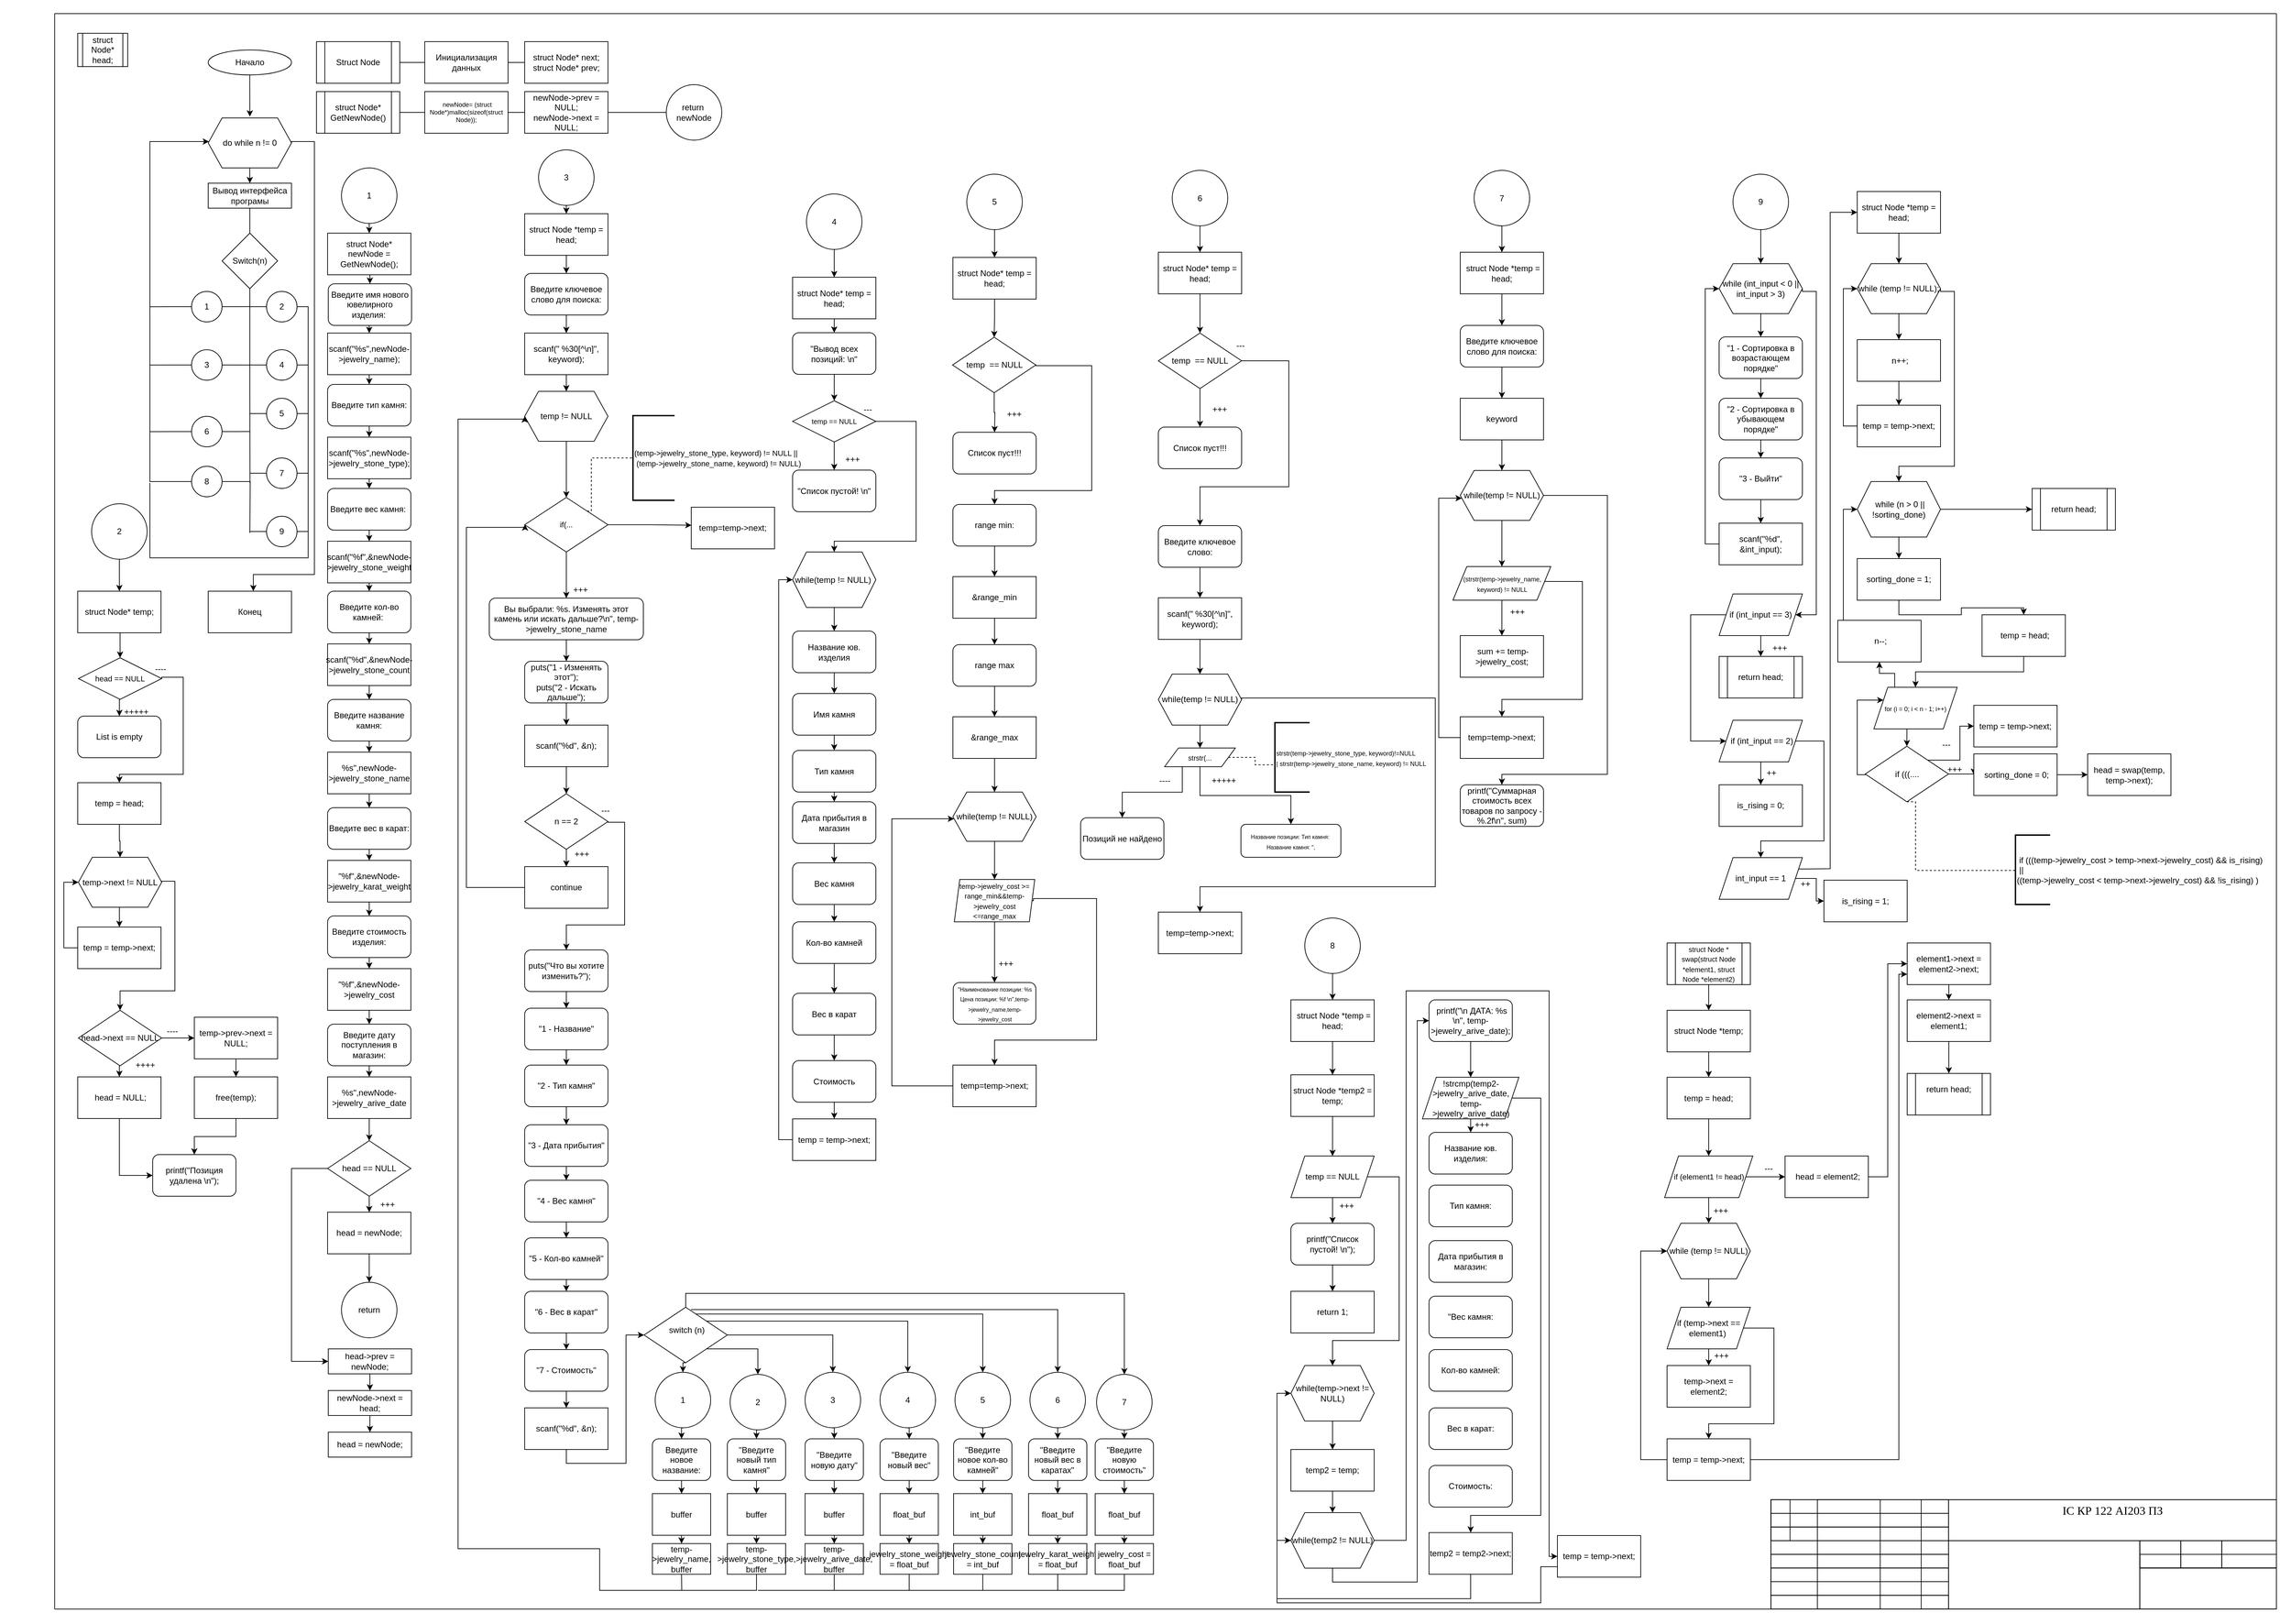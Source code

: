 <mxfile version="14.7.0" type="github">
  <diagram id="L7HbKPoqp5m_SwyzfuJl" name="Страница 1">
    <mxGraphModel dx="3555" dy="2010" grid="1" gridSize="12" guides="1" tooltips="1" connect="1" arrows="0" fold="1" page="1" pageScale="1" pageWidth="3300" pageHeight="2339" math="0" shadow="0">
      <root>
        <mxCell id="0" />
        <mxCell id="1" parent="0" />
        <mxCell id="1buuXYzWd8PRPCw0UcvQ-16" value="" style="endArrow=none;html=1;fontFamily=Times New Roman;fontSize=11;entryX=1;entryY=1;entryDx=0;entryDy=0;exitX=1;exitY=0;exitDx=0;exitDy=0;" parent="1" edge="1">
          <mxGeometry width="50" height="50" relative="1" as="geometry">
            <mxPoint x="78.74" y="2319" as="sourcePoint" />
            <mxPoint x="78.74" y="19.685" as="targetPoint" />
          </mxGeometry>
        </mxCell>
        <mxCell id="1buuXYzWd8PRPCw0UcvQ-20" value="" style="endArrow=none;html=1;fontFamily=Times New Roman;fontSize=11;entryX=1;entryY=0;entryDx=0;entryDy=0;exitX=0;exitY=0;exitDx=0;exitDy=0;" parent="1" edge="1">
          <mxGeometry width="50" height="50" relative="1" as="geometry">
            <mxPoint x="3280.0" y="2319.0" as="sourcePoint" />
            <mxPoint x="78.74" y="2319" as="targetPoint" />
          </mxGeometry>
        </mxCell>
        <mxCell id="1buuXYzWd8PRPCw0UcvQ-23" value="" style="endArrow=none;html=1;fontFamily=Times New Roman;fontSize=11;exitX=0;exitY=0;exitDx=0;exitDy=0;" parent="1" edge="1">
          <mxGeometry width="50" height="50" relative="1" as="geometry">
            <mxPoint x="3280.0" y="2319.0" as="sourcePoint" />
            <mxPoint x="3280" y="19.69" as="targetPoint" />
          </mxGeometry>
        </mxCell>
        <mxCell id="1buuXYzWd8PRPCw0UcvQ-25" value="" style="endArrow=none;html=1;fontFamily=Times New Roman;fontSize=11;entryX=0;entryY=1;entryDx=0;entryDy=0;exitX=1;exitY=1;exitDx=0;exitDy=0;" parent="1" edge="1">
          <mxGeometry width="50" height="50" relative="1" as="geometry">
            <mxPoint x="78.74" y="19.685" as="sourcePoint" />
            <mxPoint x="3280.0" y="19.685" as="targetPoint" />
          </mxGeometry>
        </mxCell>
        <mxCell id="1buuXYzWd8PRPCw0UcvQ-29" value="" style="rounded=0;whiteSpace=wrap;html=1;fontFamily=Times New Roman;strokeColor=#000000;fillColor=none;" parent="1" vertex="1">
          <mxGeometry x="2551.648" y="2161.418" width="728.345" height="157.48" as="geometry" />
        </mxCell>
        <mxCell id="1buuXYzWd8PRPCw0UcvQ-38" value="" style="rounded=0;whiteSpace=wrap;html=1;strokeColor=#000000;fillColor=none;" parent="1" vertex="1">
          <mxGeometry x="2551.65" y="2161.36" width="255.905" height="19.685" as="geometry" />
        </mxCell>
        <mxCell id="1buuXYzWd8PRPCw0UcvQ-39" value="" style="rounded=0;whiteSpace=wrap;html=1;strokeColor=#000000;fillColor=none;" parent="1" vertex="1">
          <mxGeometry x="2551.65" y="2181.05" width="255.905" height="19.685" as="geometry" />
        </mxCell>
        <mxCell id="1buuXYzWd8PRPCw0UcvQ-40" value="" style="rounded=0;whiteSpace=wrap;html=1;strokeColor=#000000;fillColor=none;" parent="1" vertex="1">
          <mxGeometry x="2551.63" y="2200.74" width="255.905" height="19.685" as="geometry" />
        </mxCell>
        <mxCell id="1buuXYzWd8PRPCw0UcvQ-41" value="" style="rounded=0;whiteSpace=wrap;html=1;strokeColor=#000000;fillColor=none;" parent="1" vertex="1">
          <mxGeometry x="2551.63" y="2220.45" width="255.905" height="19.685" as="geometry" />
        </mxCell>
        <mxCell id="1buuXYzWd8PRPCw0UcvQ-42" value="" style="rounded=0;whiteSpace=wrap;html=1;strokeColor=#000000;fillColor=none;" parent="1" vertex="1">
          <mxGeometry x="2551.65" y="2240.11" width="255.905" height="19.685" as="geometry" />
        </mxCell>
        <mxCell id="1buuXYzWd8PRPCw0UcvQ-43" value="" style="rounded=0;whiteSpace=wrap;html=1;strokeColor=#000000;fillColor=none;" parent="1" vertex="1">
          <mxGeometry x="2551.65" y="2259.8" width="255.905" height="19.685" as="geometry" />
        </mxCell>
        <mxCell id="1buuXYzWd8PRPCw0UcvQ-44" value="" style="rounded=0;whiteSpace=wrap;html=1;strokeColor=#000000;fillColor=none;" parent="1" vertex="1">
          <mxGeometry x="2551.63" y="2279.48" width="255.905" height="19.685" as="geometry" />
        </mxCell>
        <mxCell id="1buuXYzWd8PRPCw0UcvQ-45" value="" style="rounded=0;whiteSpace=wrap;html=1;strokeColor=#000000;fillColor=none;" parent="1" vertex="1">
          <mxGeometry x="2551.65" y="2299.17" width="255.905" height="19.685" as="geometry" />
        </mxCell>
        <mxCell id="1buuXYzWd8PRPCw0UcvQ-49" value="" style="rounded=0;whiteSpace=wrap;html=1;strokeColor=#000000;fillColor=none;" parent="1" vertex="1">
          <mxGeometry x="2551.63" y="2161.42" width="27.559" height="59.055" as="geometry" />
        </mxCell>
        <mxCell id="1buuXYzWd8PRPCw0UcvQ-51" value="" style="rounded=0;whiteSpace=wrap;html=1;strokeColor=#000000;fillColor=none;" parent="1" vertex="1">
          <mxGeometry x="2618.58" y="2161.37" width="90.551" height="157.48" as="geometry" />
        </mxCell>
        <mxCell id="1buuXYzWd8PRPCw0UcvQ-53" value="" style="rounded=0;whiteSpace=wrap;html=1;strokeColor=#000000;fillColor=none;" parent="1" vertex="1">
          <mxGeometry x="2768.18" y="2161.42" width="39.37" height="157.48" as="geometry" />
        </mxCell>
        <mxCell id="1buuXYzWd8PRPCw0UcvQ-54" value="" style="rounded=0;whiteSpace=wrap;html=1;fontFamily=Times New Roman;strokeColor=#000000;fillColor=none;" parent="1" vertex="1">
          <mxGeometry x="2807.54" y="2220.43" width="275.59" height="98.425" as="geometry" />
        </mxCell>
        <mxCell id="1buuXYzWd8PRPCw0UcvQ-56" value="" style="rounded=0;whiteSpace=wrap;html=1;fontFamily=Times New Roman;strokeColor=#000000;fillColor=none;" parent="1" vertex="1">
          <mxGeometry x="3083.14" y="2259.8" width="196.85" height="59.05" as="geometry" />
        </mxCell>
        <mxCell id="1buuXYzWd8PRPCw0UcvQ-57" value="" style="rounded=0;whiteSpace=wrap;html=1;fontFamily=Times New Roman;strokeColor=#000000;fillColor=none;" parent="1" vertex="1">
          <mxGeometry x="3083.13" y="2220.45" width="196.85" height="39.37" as="geometry" />
        </mxCell>
        <mxCell id="1buuXYzWd8PRPCw0UcvQ-58" value="" style="rounded=0;whiteSpace=wrap;html=1;strokeColor=#000000;fillColor=none;" parent="1" vertex="1">
          <mxGeometry x="3083.13" y="2220.45" width="59.055" height="39.37" as="geometry" />
        </mxCell>
        <mxCell id="1buuXYzWd8PRPCw0UcvQ-59" value="" style="rounded=0;whiteSpace=wrap;html=1;strokeColor=#000000;fillColor=none;" parent="1" vertex="1">
          <mxGeometry x="3142.18" y="2220.45" width="59.055" height="39.37" as="geometry" />
        </mxCell>
        <mxCell id="1buuXYzWd8PRPCw0UcvQ-60" value="" style="rounded=0;whiteSpace=wrap;html=1;strokeColor=#000000;fillColor=none;" parent="1" vertex="1">
          <mxGeometry x="3201.24" y="2220.43" width="78.74" height="39.37" as="geometry" />
        </mxCell>
        <mxCell id="1buuXYzWd8PRPCw0UcvQ-61" value="&lt;font style=&quot;font-size: 17px&quot;&gt;ІС КР 122 АІ203 ПЗ&lt;/font&gt;" style="rounded=0;whiteSpace=wrap;html=1;fontFamily=Times New Roman;strokeColor=#000000;fillColor=none;verticalAlign=top;" parent="1" vertex="1">
          <mxGeometry x="2807.54" y="2161.37" width="472.44" height="59.055" as="geometry" />
        </mxCell>
        <mxCell id="1buuXYzWd8PRPCw0UcvQ-63" value="" style="rounded=0;whiteSpace=wrap;html=1;strokeColor=#000000;fillColor=none;" parent="1" vertex="1">
          <mxGeometry x="3083.14" y="2240.14" width="196.85" height="19.685" as="geometry" />
        </mxCell>
        <mxCell id="1buuXYzWd8PRPCw0UcvQ-65" value="" style="rounded=0;whiteSpace=wrap;html=1;fillColor=none;strokeColor=none;" parent="1" vertex="1">
          <mxGeometry width="36" height="24.25" as="geometry" />
        </mxCell>
        <mxCell id="1buuXYzWd8PRPCw0UcvQ-66" value="" style="rounded=0;whiteSpace=wrap;html=1;fillColor=none;strokeColor=none;" parent="1" vertex="1">
          <mxGeometry x="3288" y="2328" width="12" height="11.25" as="geometry" />
        </mxCell>
        <mxCell id="LGjzmEfDbxT8cVo_mgAx-46" style="edgeStyle=orthogonalEdgeStyle;rounded=0;orthogonalLoop=1;jettySize=auto;html=1;exitX=1;exitY=0.5;exitDx=0;exitDy=0;entryX=0.5;entryY=0;entryDx=0;entryDy=0;endArrow=classic;endFill=1;" edge="1" parent="1" source="LGjzmEfDbxT8cVo_mgAx-132">
          <mxGeometry relative="1" as="geometry">
            <mxPoint x="425" y="204" as="sourcePoint" />
            <mxPoint x="365" y="852" as="targetPoint" />
            <Array as="points">
              <mxPoint x="453" y="204" />
              <mxPoint x="453" y="828" />
              <mxPoint x="365" y="828" />
            </Array>
          </mxGeometry>
        </mxCell>
        <mxCell id="LGjzmEfDbxT8cVo_mgAx-12" style="edgeStyle=orthogonalEdgeStyle;rounded=0;orthogonalLoop=1;jettySize=auto;html=1;exitX=0.5;exitY=1;exitDx=0;exitDy=0;entryX=0.5;entryY=0;entryDx=0;entryDy=0;endArrow=none;endFill=0;" edge="1" parent="1" source="LGjzmEfDbxT8cVo_mgAx-3" target="LGjzmEfDbxT8cVo_mgAx-9">
          <mxGeometry relative="1" as="geometry" />
        </mxCell>
        <mxCell id="LGjzmEfDbxT8cVo_mgAx-3" value="Вывод интерфейса програмы" style="rounded=0;whiteSpace=wrap;html=1;" vertex="1" parent="1">
          <mxGeometry x="300" y="264" width="120" height="36" as="geometry" />
        </mxCell>
        <mxCell id="LGjzmEfDbxT8cVo_mgAx-5" value="" style="endArrow=classic;html=1;entryX=0.5;entryY=0;entryDx=0;entryDy=0;" edge="1" parent="1">
          <mxGeometry width="50" height="50" relative="1" as="geometry">
            <mxPoint x="359.86" y="108" as="sourcePoint" />
            <mxPoint x="360" y="168" as="targetPoint" />
          </mxGeometry>
        </mxCell>
        <mxCell id="LGjzmEfDbxT8cVo_mgAx-8" value="" style="endArrow=classic;html=1;entryX=0.5;entryY=0;entryDx=0;entryDy=0;" edge="1" parent="1" target="LGjzmEfDbxT8cVo_mgAx-3">
          <mxGeometry width="50" height="50" relative="1" as="geometry">
            <mxPoint x="359.8" y="228" as="sourcePoint" />
            <mxPoint x="359.8" y="250" as="targetPoint" />
          </mxGeometry>
        </mxCell>
        <mxCell id="LGjzmEfDbxT8cVo_mgAx-22" style="edgeStyle=orthogonalEdgeStyle;rounded=0;orthogonalLoop=1;jettySize=auto;html=1;exitX=0.5;exitY=1;exitDx=0;exitDy=0;endArrow=none;endFill=0;" edge="1" parent="1" source="LGjzmEfDbxT8cVo_mgAx-9">
          <mxGeometry relative="1" as="geometry">
            <mxPoint x="360.2" y="696" as="targetPoint" />
          </mxGeometry>
        </mxCell>
        <mxCell id="LGjzmEfDbxT8cVo_mgAx-9" value="Switch(n)" style="rhombus;whiteSpace=wrap;html=1;" vertex="1" parent="1">
          <mxGeometry x="320" y="336" width="80" height="80" as="geometry" />
        </mxCell>
        <mxCell id="LGjzmEfDbxT8cVo_mgAx-10" value="Начало" style="ellipse;whiteSpace=wrap;html=1;" vertex="1" parent="1">
          <mxGeometry x="300" y="72" width="120" height="36" as="geometry" />
        </mxCell>
        <mxCell id="LGjzmEfDbxT8cVo_mgAx-35" style="edgeStyle=orthogonalEdgeStyle;rounded=0;orthogonalLoop=1;jettySize=auto;html=1;exitX=1;exitY=0.5;exitDx=0;exitDy=0;endArrow=none;endFill=0;" edge="1" parent="1" source="LGjzmEfDbxT8cVo_mgAx-13">
          <mxGeometry relative="1" as="geometry">
            <mxPoint x="360" y="441.857" as="targetPoint" />
          </mxGeometry>
        </mxCell>
        <mxCell id="LGjzmEfDbxT8cVo_mgAx-608" style="edgeStyle=orthogonalEdgeStyle;rounded=0;orthogonalLoop=1;jettySize=auto;html=1;exitX=0;exitY=0.5;exitDx=0;exitDy=0;endArrow=none;endFill=0;" edge="1" parent="1" source="LGjzmEfDbxT8cVo_mgAx-13">
          <mxGeometry relative="1" as="geometry">
            <mxPoint x="216" y="442.143" as="targetPoint" />
          </mxGeometry>
        </mxCell>
        <mxCell id="LGjzmEfDbxT8cVo_mgAx-13" value="1" style="ellipse;whiteSpace=wrap;html=1;aspect=fixed;" vertex="1" parent="1">
          <mxGeometry x="276" y="420" width="44" height="44" as="geometry" />
        </mxCell>
        <mxCell id="LGjzmEfDbxT8cVo_mgAx-43" style="edgeStyle=orthogonalEdgeStyle;rounded=0;orthogonalLoop=1;jettySize=auto;html=1;exitX=0;exitY=0.5;exitDx=0;exitDy=0;endArrow=none;endFill=0;" edge="1" parent="1" source="LGjzmEfDbxT8cVo_mgAx-14">
          <mxGeometry relative="1" as="geometry">
            <mxPoint x="360" y="441.857" as="targetPoint" />
          </mxGeometry>
        </mxCell>
        <mxCell id="LGjzmEfDbxT8cVo_mgAx-601" style="edgeStyle=orthogonalEdgeStyle;rounded=0;orthogonalLoop=1;jettySize=auto;html=1;exitX=1;exitY=0.5;exitDx=0;exitDy=0;endArrow=none;endFill=0;" edge="1" parent="1" source="LGjzmEfDbxT8cVo_mgAx-14">
          <mxGeometry relative="1" as="geometry">
            <mxPoint x="216" y="696" as="targetPoint" />
            <Array as="points">
              <mxPoint x="444" y="442" />
              <mxPoint x="444" y="804" />
              <mxPoint x="216" y="804" />
            </Array>
          </mxGeometry>
        </mxCell>
        <mxCell id="LGjzmEfDbxT8cVo_mgAx-14" value="2" style="ellipse;whiteSpace=wrap;html=1;aspect=fixed;" vertex="1" parent="1">
          <mxGeometry x="384" y="420" width="44" height="44" as="geometry" />
        </mxCell>
        <mxCell id="LGjzmEfDbxT8cVo_mgAx-36" style="edgeStyle=orthogonalEdgeStyle;rounded=0;orthogonalLoop=1;jettySize=auto;html=1;exitX=1;exitY=0.5;exitDx=0;exitDy=0;endArrow=none;endFill=0;" edge="1" parent="1" source="LGjzmEfDbxT8cVo_mgAx-15">
          <mxGeometry relative="1" as="geometry">
            <mxPoint x="360" y="526.143" as="targetPoint" />
          </mxGeometry>
        </mxCell>
        <mxCell id="LGjzmEfDbxT8cVo_mgAx-607" style="edgeStyle=orthogonalEdgeStyle;rounded=0;orthogonalLoop=1;jettySize=auto;html=1;exitX=0;exitY=0.5;exitDx=0;exitDy=0;endArrow=none;endFill=0;" edge="1" parent="1" source="LGjzmEfDbxT8cVo_mgAx-15">
          <mxGeometry relative="1" as="geometry">
            <mxPoint x="216" y="526.143" as="targetPoint" />
          </mxGeometry>
        </mxCell>
        <mxCell id="LGjzmEfDbxT8cVo_mgAx-15" value="3" style="ellipse;whiteSpace=wrap;html=1;aspect=fixed;" vertex="1" parent="1">
          <mxGeometry x="276" y="504" width="44" height="44" as="geometry" />
        </mxCell>
        <mxCell id="LGjzmEfDbxT8cVo_mgAx-42" style="edgeStyle=orthogonalEdgeStyle;rounded=0;orthogonalLoop=1;jettySize=auto;html=1;exitX=0;exitY=0.5;exitDx=0;exitDy=0;endArrow=none;endFill=0;" edge="1" parent="1" source="LGjzmEfDbxT8cVo_mgAx-16">
          <mxGeometry relative="1" as="geometry">
            <mxPoint x="360" y="526.143" as="targetPoint" />
          </mxGeometry>
        </mxCell>
        <mxCell id="LGjzmEfDbxT8cVo_mgAx-602" style="edgeStyle=orthogonalEdgeStyle;rounded=0;orthogonalLoop=1;jettySize=auto;html=1;exitX=1;exitY=0.5;exitDx=0;exitDy=0;endArrow=none;endFill=0;" edge="1" parent="1" source="LGjzmEfDbxT8cVo_mgAx-16">
          <mxGeometry relative="1" as="geometry">
            <mxPoint x="444" y="526.143" as="targetPoint" />
          </mxGeometry>
        </mxCell>
        <mxCell id="LGjzmEfDbxT8cVo_mgAx-16" value="4" style="ellipse;whiteSpace=wrap;html=1;aspect=fixed;" vertex="1" parent="1">
          <mxGeometry x="384" y="504" width="44" height="44" as="geometry" />
        </mxCell>
        <mxCell id="LGjzmEfDbxT8cVo_mgAx-37" style="edgeStyle=orthogonalEdgeStyle;rounded=0;orthogonalLoop=1;jettySize=auto;html=1;exitX=1;exitY=0.5;exitDx=0;exitDy=0;endArrow=none;endFill=0;" edge="1" parent="1" source="LGjzmEfDbxT8cVo_mgAx-17">
          <mxGeometry relative="1" as="geometry">
            <mxPoint x="360" y="621.857" as="targetPoint" />
          </mxGeometry>
        </mxCell>
        <mxCell id="LGjzmEfDbxT8cVo_mgAx-606" style="edgeStyle=orthogonalEdgeStyle;rounded=0;orthogonalLoop=1;jettySize=auto;html=1;exitX=0;exitY=0.5;exitDx=0;exitDy=0;endArrow=none;endFill=0;" edge="1" parent="1" source="LGjzmEfDbxT8cVo_mgAx-17">
          <mxGeometry relative="1" as="geometry">
            <mxPoint x="216" y="622.143" as="targetPoint" />
          </mxGeometry>
        </mxCell>
        <mxCell id="LGjzmEfDbxT8cVo_mgAx-17" value="6" style="ellipse;whiteSpace=wrap;html=1;aspect=fixed;" vertex="1" parent="1">
          <mxGeometry x="276" y="600" width="44" height="44" as="geometry" />
        </mxCell>
        <mxCell id="LGjzmEfDbxT8cVo_mgAx-41" style="edgeStyle=orthogonalEdgeStyle;rounded=0;orthogonalLoop=1;jettySize=auto;html=1;exitX=0;exitY=0.5;exitDx=0;exitDy=0;endArrow=none;endFill=0;" edge="1" parent="1" source="LGjzmEfDbxT8cVo_mgAx-18">
          <mxGeometry relative="1" as="geometry">
            <mxPoint x="360" y="598.048" as="targetPoint" />
          </mxGeometry>
        </mxCell>
        <mxCell id="LGjzmEfDbxT8cVo_mgAx-603" style="edgeStyle=orthogonalEdgeStyle;rounded=0;orthogonalLoop=1;jettySize=auto;html=1;exitX=1;exitY=0.5;exitDx=0;exitDy=0;endArrow=none;endFill=0;" edge="1" parent="1" source="LGjzmEfDbxT8cVo_mgAx-18">
          <mxGeometry relative="1" as="geometry">
            <mxPoint x="444" y="595.857" as="targetPoint" />
          </mxGeometry>
        </mxCell>
        <mxCell id="LGjzmEfDbxT8cVo_mgAx-18" value="5" style="ellipse;whiteSpace=wrap;html=1;aspect=fixed;" vertex="1" parent="1">
          <mxGeometry x="384" y="574" width="44" height="44" as="geometry" />
        </mxCell>
        <mxCell id="LGjzmEfDbxT8cVo_mgAx-34" style="edgeStyle=orthogonalEdgeStyle;rounded=0;orthogonalLoop=1;jettySize=auto;html=1;exitX=0;exitY=0.5;exitDx=0;exitDy=0;endArrow=classic;endFill=1;" edge="1" parent="1" source="LGjzmEfDbxT8cVo_mgAx-21" target="LGjzmEfDbxT8cVo_mgAx-132">
          <mxGeometry relative="1" as="geometry">
            <mxPoint x="312" y="198" as="targetPoint" />
            <Array as="points">
              <mxPoint x="216" y="694" />
              <mxPoint x="216" y="204" />
            </Array>
          </mxGeometry>
        </mxCell>
        <mxCell id="LGjzmEfDbxT8cVo_mgAx-38" style="edgeStyle=orthogonalEdgeStyle;rounded=0;orthogonalLoop=1;jettySize=auto;html=1;exitX=1;exitY=0.5;exitDx=0;exitDy=0;endArrow=none;endFill=0;" edge="1" parent="1" source="LGjzmEfDbxT8cVo_mgAx-21">
          <mxGeometry relative="1" as="geometry">
            <mxPoint x="360" y="768" as="targetPoint" />
          </mxGeometry>
        </mxCell>
        <mxCell id="LGjzmEfDbxT8cVo_mgAx-21" value="8" style="ellipse;whiteSpace=wrap;html=1;aspect=fixed;" vertex="1" parent="1">
          <mxGeometry x="276" y="672" width="44" height="44" as="geometry" />
        </mxCell>
        <mxCell id="LGjzmEfDbxT8cVo_mgAx-40" style="edgeStyle=orthogonalEdgeStyle;rounded=0;orthogonalLoop=1;jettySize=auto;html=1;exitX=0;exitY=0.5;exitDx=0;exitDy=0;endArrow=none;endFill=0;" edge="1" parent="1" source="LGjzmEfDbxT8cVo_mgAx-32">
          <mxGeometry relative="1" as="geometry">
            <mxPoint x="360" y="681.857" as="targetPoint" />
          </mxGeometry>
        </mxCell>
        <mxCell id="LGjzmEfDbxT8cVo_mgAx-604" style="edgeStyle=orthogonalEdgeStyle;rounded=0;orthogonalLoop=1;jettySize=auto;html=1;exitX=1;exitY=0.5;exitDx=0;exitDy=0;endArrow=none;endFill=0;" edge="1" parent="1" source="LGjzmEfDbxT8cVo_mgAx-32">
          <mxGeometry relative="1" as="geometry">
            <mxPoint x="444" y="682.143" as="targetPoint" />
          </mxGeometry>
        </mxCell>
        <mxCell id="LGjzmEfDbxT8cVo_mgAx-32" value="7" style="ellipse;whiteSpace=wrap;html=1;aspect=fixed;" vertex="1" parent="1">
          <mxGeometry x="384" y="660" width="44" height="44" as="geometry" />
        </mxCell>
        <mxCell id="LGjzmEfDbxT8cVo_mgAx-39" style="edgeStyle=orthogonalEdgeStyle;rounded=0;orthogonalLoop=1;jettySize=auto;html=1;exitX=0;exitY=0.5;exitDx=0;exitDy=0;endArrow=none;endFill=0;" edge="1" parent="1" source="LGjzmEfDbxT8cVo_mgAx-33">
          <mxGeometry relative="1" as="geometry">
            <mxPoint x="360" y="766.143" as="targetPoint" />
          </mxGeometry>
        </mxCell>
        <mxCell id="LGjzmEfDbxT8cVo_mgAx-605" style="edgeStyle=orthogonalEdgeStyle;rounded=0;orthogonalLoop=1;jettySize=auto;html=1;exitX=1;exitY=0.5;exitDx=0;exitDy=0;endArrow=none;endFill=0;" edge="1" parent="1" source="LGjzmEfDbxT8cVo_mgAx-33">
          <mxGeometry relative="1" as="geometry">
            <mxPoint x="444" y="766.143" as="targetPoint" />
          </mxGeometry>
        </mxCell>
        <mxCell id="LGjzmEfDbxT8cVo_mgAx-33" value="9" style="ellipse;whiteSpace=wrap;html=1;aspect=fixed;" vertex="1" parent="1">
          <mxGeometry x="384" y="744" width="44" height="44" as="geometry" />
        </mxCell>
        <mxCell id="LGjzmEfDbxT8cVo_mgAx-45" value="Конец" style="rounded=0;whiteSpace=wrap;html=1;" vertex="1" parent="1">
          <mxGeometry x="300" y="852" width="120" height="60" as="geometry" />
        </mxCell>
        <mxCell id="LGjzmEfDbxT8cVo_mgAx-48" value="struct Node* head;" style="shape=process;whiteSpace=wrap;html=1;backgroundOutline=1;" vertex="1" parent="1">
          <mxGeometry x="112" y="48" width="72" height="48" as="geometry" />
        </mxCell>
        <mxCell id="LGjzmEfDbxT8cVo_mgAx-54" style="edgeStyle=orthogonalEdgeStyle;rounded=0;orthogonalLoop=1;jettySize=auto;html=1;exitX=1;exitY=0.5;exitDx=0;exitDy=0;endArrow=none;endFill=0;" edge="1" parent="1" source="LGjzmEfDbxT8cVo_mgAx-49" target="LGjzmEfDbxT8cVo_mgAx-50">
          <mxGeometry relative="1" as="geometry" />
        </mxCell>
        <mxCell id="LGjzmEfDbxT8cVo_mgAx-49" value="Struct Node" style="shape=process;whiteSpace=wrap;html=1;backgroundOutline=1;" vertex="1" parent="1">
          <mxGeometry x="456" y="60" width="120" height="60" as="geometry" />
        </mxCell>
        <mxCell id="LGjzmEfDbxT8cVo_mgAx-55" style="edgeStyle=orthogonalEdgeStyle;rounded=0;orthogonalLoop=1;jettySize=auto;html=1;exitX=1;exitY=0.5;exitDx=0;exitDy=0;endArrow=none;endFill=0;" edge="1" parent="1" source="LGjzmEfDbxT8cVo_mgAx-50" target="LGjzmEfDbxT8cVo_mgAx-52">
          <mxGeometry relative="1" as="geometry" />
        </mxCell>
        <mxCell id="LGjzmEfDbxT8cVo_mgAx-50" value="Инициализация данных" style="rounded=0;whiteSpace=wrap;html=1;" vertex="1" parent="1">
          <mxGeometry x="612" y="60" width="120" height="60" as="geometry" />
        </mxCell>
        <mxCell id="LGjzmEfDbxT8cVo_mgAx-52" value="&lt;div&gt;struct Node* next;&lt;/div&gt;&lt;div&gt;&lt;span&gt;	&lt;/span&gt;struct Node* prev;&lt;/div&gt;" style="rounded=0;whiteSpace=wrap;html=1;" vertex="1" parent="1">
          <mxGeometry x="756" y="60" width="120" height="60" as="geometry" />
        </mxCell>
        <mxCell id="LGjzmEfDbxT8cVo_mgAx-63" style="edgeStyle=orthogonalEdgeStyle;rounded=0;orthogonalLoop=1;jettySize=auto;html=1;exitX=1;exitY=0.5;exitDx=0;exitDy=0;entryX=0;entryY=0.5;entryDx=0;entryDy=0;endArrow=none;endFill=0;" edge="1" parent="1" source="LGjzmEfDbxT8cVo_mgAx-61" target="LGjzmEfDbxT8cVo_mgAx-62">
          <mxGeometry relative="1" as="geometry" />
        </mxCell>
        <mxCell id="LGjzmEfDbxT8cVo_mgAx-61" value="struct Node* GetNewNode()" style="shape=process;whiteSpace=wrap;html=1;backgroundOutline=1;" vertex="1" parent="1">
          <mxGeometry x="456" y="132" width="120" height="60" as="geometry" />
        </mxCell>
        <mxCell id="LGjzmEfDbxT8cVo_mgAx-65" style="edgeStyle=orthogonalEdgeStyle;rounded=0;orthogonalLoop=1;jettySize=auto;html=1;exitX=1;exitY=0.5;exitDx=0;exitDy=0;entryX=0;entryY=0.5;entryDx=0;entryDy=0;endArrow=none;endFill=0;" edge="1" parent="1" source="LGjzmEfDbxT8cVo_mgAx-62" target="LGjzmEfDbxT8cVo_mgAx-64">
          <mxGeometry relative="1" as="geometry" />
        </mxCell>
        <mxCell id="LGjzmEfDbxT8cVo_mgAx-62" value="&lt;div style=&quot;font-size: 9px&quot;&gt;&amp;nbsp;newNode&lt;span&gt;= (struct Node*)malloc(sizeof(struct Node));&lt;/span&gt;&lt;/div&gt;" style="rounded=0;whiteSpace=wrap;html=1;" vertex="1" parent="1">
          <mxGeometry x="612" y="132" width="120" height="60" as="geometry" />
        </mxCell>
        <mxCell id="LGjzmEfDbxT8cVo_mgAx-67" style="edgeStyle=orthogonalEdgeStyle;rounded=0;orthogonalLoop=1;jettySize=auto;html=1;exitX=1;exitY=0.5;exitDx=0;exitDy=0;entryX=0;entryY=0.5;entryDx=0;entryDy=0;endArrow=none;endFill=0;" edge="1" parent="1" source="LGjzmEfDbxT8cVo_mgAx-64">
          <mxGeometry relative="1" as="geometry">
            <mxPoint x="960" y="162" as="targetPoint" />
          </mxGeometry>
        </mxCell>
        <mxCell id="LGjzmEfDbxT8cVo_mgAx-64" value="newNode-&gt;prev = NULL;&#xa;	newNode-&gt;next = NULL;" style="rounded=0;whiteSpace=wrap;html=1;" vertex="1" parent="1">
          <mxGeometry x="756" y="132" width="120" height="60" as="geometry" />
        </mxCell>
        <mxCell id="LGjzmEfDbxT8cVo_mgAx-68" value="return&amp;nbsp;&lt;br&gt;newNode" style="ellipse;whiteSpace=wrap;html=1;aspect=fixed;" vertex="1" parent="1">
          <mxGeometry x="960" y="122" width="80" height="80" as="geometry" />
        </mxCell>
        <mxCell id="LGjzmEfDbxT8cVo_mgAx-71" style="edgeStyle=orthogonalEdgeStyle;rounded=0;orthogonalLoop=1;jettySize=auto;html=1;exitX=0.5;exitY=1;exitDx=0;exitDy=0;entryX=0.5;entryY=0;entryDx=0;entryDy=0;endArrow=classic;endFill=1;" edge="1" parent="1" source="LGjzmEfDbxT8cVo_mgAx-69" target="LGjzmEfDbxT8cVo_mgAx-70">
          <mxGeometry relative="1" as="geometry" />
        </mxCell>
        <mxCell id="LGjzmEfDbxT8cVo_mgAx-69" value="1" style="ellipse;whiteSpace=wrap;html=1;aspect=fixed;" vertex="1" parent="1">
          <mxGeometry x="492" y="242" width="80" height="80" as="geometry" />
        </mxCell>
        <mxCell id="LGjzmEfDbxT8cVo_mgAx-73" style="edgeStyle=orthogonalEdgeStyle;rounded=0;orthogonalLoop=1;jettySize=auto;html=1;exitX=0.5;exitY=1;exitDx=0;exitDy=0;entryX=0.5;entryY=0;entryDx=0;entryDy=0;endArrow=classic;endFill=1;" edge="1" parent="1" source="LGjzmEfDbxT8cVo_mgAx-70" target="LGjzmEfDbxT8cVo_mgAx-72">
          <mxGeometry relative="1" as="geometry" />
        </mxCell>
        <mxCell id="LGjzmEfDbxT8cVo_mgAx-70" value="struct Node* newNode = GetNewNode();" style="rounded=0;whiteSpace=wrap;html=1;" vertex="1" parent="1">
          <mxGeometry x="472" y="336" width="120" height="60" as="geometry" />
        </mxCell>
        <mxCell id="LGjzmEfDbxT8cVo_mgAx-75" style="edgeStyle=orthogonalEdgeStyle;rounded=0;orthogonalLoop=1;jettySize=auto;html=1;exitX=0.5;exitY=1;exitDx=0;exitDy=0;entryX=0.5;entryY=0;entryDx=0;entryDy=0;endArrow=classic;endFill=1;" edge="1" parent="1" source="LGjzmEfDbxT8cVo_mgAx-72" target="LGjzmEfDbxT8cVo_mgAx-74">
          <mxGeometry relative="1" as="geometry" />
        </mxCell>
        <mxCell id="LGjzmEfDbxT8cVo_mgAx-72" value="Введите имя нового ювелирного изделия:&amp;nbsp;" style="rounded=1;whiteSpace=wrap;html=1;" vertex="1" parent="1">
          <mxGeometry x="473" y="409" width="120" height="60" as="geometry" />
        </mxCell>
        <mxCell id="LGjzmEfDbxT8cVo_mgAx-100" style="edgeStyle=orthogonalEdgeStyle;rounded=0;orthogonalLoop=1;jettySize=auto;html=1;exitX=0.5;exitY=1;exitDx=0;exitDy=0;entryX=0.5;entryY=0;entryDx=0;entryDy=0;endArrow=classic;endFill=1;" edge="1" parent="1" source="LGjzmEfDbxT8cVo_mgAx-74" target="LGjzmEfDbxT8cVo_mgAx-77">
          <mxGeometry relative="1" as="geometry" />
        </mxCell>
        <mxCell id="LGjzmEfDbxT8cVo_mgAx-74" value="scanf(&quot;%s&quot;,newNode-&amp;gt;jewelry_name);" style="rounded=0;whiteSpace=wrap;html=1;" vertex="1" parent="1">
          <mxGeometry x="472" y="480" width="120" height="60" as="geometry" />
        </mxCell>
        <mxCell id="LGjzmEfDbxT8cVo_mgAx-76" style="edgeStyle=orthogonalEdgeStyle;rounded=0;orthogonalLoop=1;jettySize=auto;html=1;exitX=0.5;exitY=1;exitDx=0;exitDy=0;entryX=0.5;entryY=0;entryDx=0;entryDy=0;endArrow=classic;endFill=1;" edge="1" source="LGjzmEfDbxT8cVo_mgAx-77" target="LGjzmEfDbxT8cVo_mgAx-78" parent="1">
          <mxGeometry relative="1" as="geometry" />
        </mxCell>
        <mxCell id="LGjzmEfDbxT8cVo_mgAx-77" value="Введите тип камня:" style="rounded=1;whiteSpace=wrap;html=1;" vertex="1" parent="1">
          <mxGeometry x="472" y="554" width="120" height="60" as="geometry" />
        </mxCell>
        <mxCell id="LGjzmEfDbxT8cVo_mgAx-101" style="edgeStyle=orthogonalEdgeStyle;rounded=0;orthogonalLoop=1;jettySize=auto;html=1;exitX=0.5;exitY=1;exitDx=0;exitDy=0;entryX=0.5;entryY=0;entryDx=0;entryDy=0;endArrow=classic;endFill=1;" edge="1" parent="1" source="LGjzmEfDbxT8cVo_mgAx-78" target="LGjzmEfDbxT8cVo_mgAx-80">
          <mxGeometry relative="1" as="geometry" />
        </mxCell>
        <mxCell id="LGjzmEfDbxT8cVo_mgAx-78" value="scanf(&quot;%s&quot;,newNode-&amp;gt;jewelry_stone_type);" style="rounded=0;whiteSpace=wrap;html=1;" vertex="1" parent="1">
          <mxGeometry x="472" y="630" width="120" height="60" as="geometry" />
        </mxCell>
        <mxCell id="LGjzmEfDbxT8cVo_mgAx-79" style="edgeStyle=orthogonalEdgeStyle;rounded=0;orthogonalLoop=1;jettySize=auto;html=1;exitX=0.5;exitY=1;exitDx=0;exitDy=0;entryX=0.5;entryY=0;entryDx=0;entryDy=0;endArrow=classic;endFill=1;" edge="1" source="LGjzmEfDbxT8cVo_mgAx-80" target="LGjzmEfDbxT8cVo_mgAx-81" parent="1">
          <mxGeometry relative="1" as="geometry" />
        </mxCell>
        <mxCell id="LGjzmEfDbxT8cVo_mgAx-80" value="Введите вес камня:&amp;nbsp;" style="rounded=1;whiteSpace=wrap;html=1;" vertex="1" parent="1">
          <mxGeometry x="472" y="704" width="120" height="60" as="geometry" />
        </mxCell>
        <mxCell id="LGjzmEfDbxT8cVo_mgAx-102" style="edgeStyle=orthogonalEdgeStyle;rounded=0;orthogonalLoop=1;jettySize=auto;html=1;exitX=0.5;exitY=1;exitDx=0;exitDy=0;entryX=0.5;entryY=0;entryDx=0;entryDy=0;endArrow=classic;endFill=1;" edge="1" parent="1" source="LGjzmEfDbxT8cVo_mgAx-81" target="LGjzmEfDbxT8cVo_mgAx-83">
          <mxGeometry relative="1" as="geometry" />
        </mxCell>
        <mxCell id="LGjzmEfDbxT8cVo_mgAx-81" value="scanf(&quot;%f&quot;,&amp;amp;newNode-&amp;gt;jewelry_stone_weight" style="rounded=0;whiteSpace=wrap;html=1;" vertex="1" parent="1">
          <mxGeometry x="472" y="780" width="120" height="60" as="geometry" />
        </mxCell>
        <mxCell id="LGjzmEfDbxT8cVo_mgAx-82" style="edgeStyle=orthogonalEdgeStyle;rounded=0;orthogonalLoop=1;jettySize=auto;html=1;exitX=0.5;exitY=1;exitDx=0;exitDy=0;entryX=0.5;entryY=0;entryDx=0;entryDy=0;endArrow=classic;endFill=1;" edge="1" source="LGjzmEfDbxT8cVo_mgAx-83" target="LGjzmEfDbxT8cVo_mgAx-84" parent="1">
          <mxGeometry relative="1" as="geometry" />
        </mxCell>
        <mxCell id="LGjzmEfDbxT8cVo_mgAx-83" value="Введите кол-во камней:&amp;nbsp;" style="rounded=1;whiteSpace=wrap;html=1;" vertex="1" parent="1">
          <mxGeometry x="472" y="852" width="120" height="60" as="geometry" />
        </mxCell>
        <mxCell id="LGjzmEfDbxT8cVo_mgAx-104" style="edgeStyle=orthogonalEdgeStyle;rounded=0;orthogonalLoop=1;jettySize=auto;html=1;exitX=0.5;exitY=1;exitDx=0;exitDy=0;entryX=0.5;entryY=0;entryDx=0;entryDy=0;endArrow=classic;endFill=1;" edge="1" parent="1" source="LGjzmEfDbxT8cVo_mgAx-84" target="LGjzmEfDbxT8cVo_mgAx-86">
          <mxGeometry relative="1" as="geometry" />
        </mxCell>
        <mxCell id="LGjzmEfDbxT8cVo_mgAx-84" value="scanf(&quot;%d&quot;,&amp;amp;newNode-&amp;gt;jewelry_stone_count" style="rounded=0;whiteSpace=wrap;html=1;" vertex="1" parent="1">
          <mxGeometry x="472" y="928" width="120" height="60" as="geometry" />
        </mxCell>
        <mxCell id="LGjzmEfDbxT8cVo_mgAx-85" style="edgeStyle=orthogonalEdgeStyle;rounded=0;orthogonalLoop=1;jettySize=auto;html=1;exitX=0.5;exitY=1;exitDx=0;exitDy=0;entryX=0.5;entryY=0;entryDx=0;entryDy=0;endArrow=classic;endFill=1;" edge="1" source="LGjzmEfDbxT8cVo_mgAx-86" target="LGjzmEfDbxT8cVo_mgAx-87" parent="1">
          <mxGeometry relative="1" as="geometry" />
        </mxCell>
        <mxCell id="LGjzmEfDbxT8cVo_mgAx-86" value="Введите название камня:" style="rounded=1;whiteSpace=wrap;html=1;" vertex="1" parent="1">
          <mxGeometry x="472" y="1008" width="120" height="60" as="geometry" />
        </mxCell>
        <mxCell id="LGjzmEfDbxT8cVo_mgAx-105" style="edgeStyle=orthogonalEdgeStyle;rounded=0;orthogonalLoop=1;jettySize=auto;html=1;exitX=0.5;exitY=1;exitDx=0;exitDy=0;entryX=0.5;entryY=0;entryDx=0;entryDy=0;endArrow=classic;endFill=1;" edge="1" parent="1" source="LGjzmEfDbxT8cVo_mgAx-87" target="LGjzmEfDbxT8cVo_mgAx-89">
          <mxGeometry relative="1" as="geometry" />
        </mxCell>
        <mxCell id="LGjzmEfDbxT8cVo_mgAx-87" value="%s&quot;,newNode-&amp;gt;jewelry_stone_name" style="rounded=0;whiteSpace=wrap;html=1;" vertex="1" parent="1">
          <mxGeometry x="472" y="1084" width="120" height="60" as="geometry" />
        </mxCell>
        <mxCell id="LGjzmEfDbxT8cVo_mgAx-88" style="edgeStyle=orthogonalEdgeStyle;rounded=0;orthogonalLoop=1;jettySize=auto;html=1;exitX=0.5;exitY=1;exitDx=0;exitDy=0;entryX=0.5;entryY=0;entryDx=0;entryDy=0;endArrow=classic;endFill=1;" edge="1" source="LGjzmEfDbxT8cVo_mgAx-89" target="LGjzmEfDbxT8cVo_mgAx-90" parent="1">
          <mxGeometry relative="1" as="geometry" />
        </mxCell>
        <mxCell id="LGjzmEfDbxT8cVo_mgAx-89" value="Введите вес в карат:" style="rounded=1;whiteSpace=wrap;html=1;" vertex="1" parent="1">
          <mxGeometry x="472" y="1164" width="120" height="60" as="geometry" />
        </mxCell>
        <mxCell id="LGjzmEfDbxT8cVo_mgAx-106" style="edgeStyle=orthogonalEdgeStyle;rounded=0;orthogonalLoop=1;jettySize=auto;html=1;exitX=0.5;exitY=1;exitDx=0;exitDy=0;entryX=0.5;entryY=0;entryDx=0;entryDy=0;endArrow=classic;endFill=1;" edge="1" parent="1" source="LGjzmEfDbxT8cVo_mgAx-90" target="LGjzmEfDbxT8cVo_mgAx-92">
          <mxGeometry relative="1" as="geometry" />
        </mxCell>
        <mxCell id="LGjzmEfDbxT8cVo_mgAx-90" value="&quot;%f&quot;,&amp;amp;newNode-&amp;gt;jewelry_karat_weight" style="rounded=0;whiteSpace=wrap;html=1;" vertex="1" parent="1">
          <mxGeometry x="472" y="1240" width="120" height="60" as="geometry" />
        </mxCell>
        <mxCell id="LGjzmEfDbxT8cVo_mgAx-91" style="edgeStyle=orthogonalEdgeStyle;rounded=0;orthogonalLoop=1;jettySize=auto;html=1;exitX=0.5;exitY=1;exitDx=0;exitDy=0;entryX=0.5;entryY=0;entryDx=0;entryDy=0;endArrow=classic;endFill=1;" edge="1" source="LGjzmEfDbxT8cVo_mgAx-92" target="LGjzmEfDbxT8cVo_mgAx-93" parent="1">
          <mxGeometry relative="1" as="geometry" />
        </mxCell>
        <mxCell id="LGjzmEfDbxT8cVo_mgAx-92" value="Введите стоимость изделия:" style="rounded=1;whiteSpace=wrap;html=1;" vertex="1" parent="1">
          <mxGeometry x="472" y="1320" width="120" height="60" as="geometry" />
        </mxCell>
        <mxCell id="LGjzmEfDbxT8cVo_mgAx-107" style="edgeStyle=orthogonalEdgeStyle;rounded=0;orthogonalLoop=1;jettySize=auto;html=1;exitX=0.5;exitY=1;exitDx=0;exitDy=0;entryX=0.5;entryY=0;entryDx=0;entryDy=0;endArrow=classic;endFill=1;" edge="1" parent="1" source="LGjzmEfDbxT8cVo_mgAx-93" target="LGjzmEfDbxT8cVo_mgAx-95">
          <mxGeometry relative="1" as="geometry" />
        </mxCell>
        <mxCell id="LGjzmEfDbxT8cVo_mgAx-93" value="&quot;%f&quot;,&amp;amp;newNode-&amp;gt;jewelry_cost" style="rounded=0;whiteSpace=wrap;html=1;" vertex="1" parent="1">
          <mxGeometry x="472" y="1396" width="120" height="60" as="geometry" />
        </mxCell>
        <mxCell id="LGjzmEfDbxT8cVo_mgAx-94" style="edgeStyle=orthogonalEdgeStyle;rounded=0;orthogonalLoop=1;jettySize=auto;html=1;exitX=0.5;exitY=1;exitDx=0;exitDy=0;entryX=0.5;entryY=0;entryDx=0;entryDy=0;endArrow=classic;endFill=1;" edge="1" source="LGjzmEfDbxT8cVo_mgAx-95" target="LGjzmEfDbxT8cVo_mgAx-96" parent="1">
          <mxGeometry relative="1" as="geometry" />
        </mxCell>
        <mxCell id="LGjzmEfDbxT8cVo_mgAx-95" value="Введите дату поступления в магазин:" style="rounded=1;whiteSpace=wrap;html=1;" vertex="1" parent="1">
          <mxGeometry x="472" y="1476" width="120" height="60" as="geometry" />
        </mxCell>
        <mxCell id="LGjzmEfDbxT8cVo_mgAx-112" style="edgeStyle=orthogonalEdgeStyle;rounded=0;orthogonalLoop=1;jettySize=auto;html=1;exitX=0.5;exitY=1;exitDx=0;exitDy=0;entryX=0.5;entryY=0;entryDx=0;entryDy=0;endArrow=classic;endFill=1;" edge="1" parent="1" source="LGjzmEfDbxT8cVo_mgAx-96" target="LGjzmEfDbxT8cVo_mgAx-111">
          <mxGeometry relative="1" as="geometry" />
        </mxCell>
        <mxCell id="LGjzmEfDbxT8cVo_mgAx-96" value="%s&quot;,newNode-&amp;gt;jewelry_arive_date" style="rounded=0;whiteSpace=wrap;html=1;" vertex="1" parent="1">
          <mxGeometry x="472" y="1552" width="120" height="60" as="geometry" />
        </mxCell>
        <mxCell id="LGjzmEfDbxT8cVo_mgAx-115" style="edgeStyle=orthogonalEdgeStyle;rounded=0;orthogonalLoop=1;jettySize=auto;html=1;exitX=0.5;exitY=1;exitDx=0;exitDy=0;entryX=0.5;entryY=0;entryDx=0;entryDy=0;endArrow=classic;endFill=1;" edge="1" parent="1" source="LGjzmEfDbxT8cVo_mgAx-111" target="LGjzmEfDbxT8cVo_mgAx-113">
          <mxGeometry relative="1" as="geometry" />
        </mxCell>
        <mxCell id="LGjzmEfDbxT8cVo_mgAx-126" style="edgeStyle=orthogonalEdgeStyle;rounded=0;orthogonalLoop=1;jettySize=auto;html=1;exitX=0;exitY=0.5;exitDx=0;exitDy=0;entryX=0;entryY=0.5;entryDx=0;entryDy=0;endArrow=classic;endFill=1;" edge="1" parent="1" source="LGjzmEfDbxT8cVo_mgAx-111" target="LGjzmEfDbxT8cVo_mgAx-122">
          <mxGeometry relative="1" as="geometry">
            <Array as="points">
              <mxPoint x="420" y="1684" />
              <mxPoint x="420" y="1962" />
            </Array>
          </mxGeometry>
        </mxCell>
        <mxCell id="LGjzmEfDbxT8cVo_mgAx-111" value="head == NULL" style="rhombus;whiteSpace=wrap;html=1;" vertex="1" parent="1">
          <mxGeometry x="472" y="1644" width="120" height="80" as="geometry" />
        </mxCell>
        <mxCell id="LGjzmEfDbxT8cVo_mgAx-118" style="edgeStyle=orthogonalEdgeStyle;rounded=0;orthogonalLoop=1;jettySize=auto;html=1;exitX=0.5;exitY=1;exitDx=0;exitDy=0;entryX=0.5;entryY=0;entryDx=0;entryDy=0;endArrow=classic;endFill=1;" edge="1" parent="1" source="LGjzmEfDbxT8cVo_mgAx-113" target="LGjzmEfDbxT8cVo_mgAx-117">
          <mxGeometry relative="1" as="geometry" />
        </mxCell>
        <mxCell id="LGjzmEfDbxT8cVo_mgAx-113" value="head = newNode;" style="rounded=0;whiteSpace=wrap;html=1;" vertex="1" parent="1">
          <mxGeometry x="472" y="1747" width="120" height="60" as="geometry" />
        </mxCell>
        <mxCell id="LGjzmEfDbxT8cVo_mgAx-116" value="+++" style="text;html=1;align=center;verticalAlign=middle;resizable=0;points=[];autosize=1;strokeColor=none;" vertex="1" parent="1">
          <mxGeometry x="540" y="1724" width="36" height="24" as="geometry" />
        </mxCell>
        <mxCell id="LGjzmEfDbxT8cVo_mgAx-117" value="return" style="ellipse;whiteSpace=wrap;html=1;aspect=fixed;" vertex="1" parent="1">
          <mxGeometry x="492" y="1848" width="80" height="80" as="geometry" />
        </mxCell>
        <mxCell id="LGjzmEfDbxT8cVo_mgAx-127" style="edgeStyle=orthogonalEdgeStyle;rounded=0;orthogonalLoop=1;jettySize=auto;html=1;exitX=0.5;exitY=1;exitDx=0;exitDy=0;entryX=0.5;entryY=0;entryDx=0;entryDy=0;endArrow=classic;endFill=1;" edge="1" parent="1" source="LGjzmEfDbxT8cVo_mgAx-122" target="LGjzmEfDbxT8cVo_mgAx-123">
          <mxGeometry relative="1" as="geometry" />
        </mxCell>
        <mxCell id="LGjzmEfDbxT8cVo_mgAx-122" value="head-&amp;gt;prev = newNode;" style="rounded=0;whiteSpace=wrap;html=1;" vertex="1" parent="1">
          <mxGeometry x="473" y="1944" width="120" height="36" as="geometry" />
        </mxCell>
        <mxCell id="LGjzmEfDbxT8cVo_mgAx-128" style="edgeStyle=orthogonalEdgeStyle;rounded=0;orthogonalLoop=1;jettySize=auto;html=1;exitX=0.5;exitY=1;exitDx=0;exitDy=0;entryX=0.5;entryY=0;entryDx=0;entryDy=0;endArrow=classic;endFill=1;" edge="1" parent="1" source="LGjzmEfDbxT8cVo_mgAx-123" target="LGjzmEfDbxT8cVo_mgAx-124">
          <mxGeometry relative="1" as="geometry" />
        </mxCell>
        <mxCell id="LGjzmEfDbxT8cVo_mgAx-123" value="newNode-&amp;gt;next = head;" style="rounded=0;whiteSpace=wrap;html=1;" vertex="1" parent="1">
          <mxGeometry x="473" y="2004" width="120" height="36" as="geometry" />
        </mxCell>
        <mxCell id="LGjzmEfDbxT8cVo_mgAx-124" value="head = newNode;" style="rounded=0;whiteSpace=wrap;html=1;" vertex="1" parent="1">
          <mxGeometry x="473" y="2064" width="120" height="36" as="geometry" />
        </mxCell>
        <mxCell id="LGjzmEfDbxT8cVo_mgAx-133" style="edgeStyle=orthogonalEdgeStyle;rounded=0;orthogonalLoop=1;jettySize=auto;html=1;exitX=0.5;exitY=1;exitDx=0;exitDy=0;endArrow=classic;endFill=1;entryX=0.5;entryY=0;entryDx=0;entryDy=0;" edge="1" parent="1" source="LGjzmEfDbxT8cVo_mgAx-129" target="LGjzmEfDbxT8cVo_mgAx-135">
          <mxGeometry relative="1" as="geometry">
            <mxPoint x="172" y="842" as="targetPoint" />
          </mxGeometry>
        </mxCell>
        <mxCell id="LGjzmEfDbxT8cVo_mgAx-129" value="2" style="ellipse;whiteSpace=wrap;html=1;aspect=fixed;" vertex="1" parent="1">
          <mxGeometry x="132" y="726" width="80" height="80" as="geometry" />
        </mxCell>
        <mxCell id="LGjzmEfDbxT8cVo_mgAx-132" value="&lt;span&gt;do while&amp;nbsp;n != 0&lt;/span&gt;" style="shape=hexagon;perimeter=hexagonPerimeter2;whiteSpace=wrap;html=1;fixedSize=1;autosize=0;" vertex="1" parent="1">
          <mxGeometry x="300" y="170" width="120" height="72" as="geometry" />
        </mxCell>
        <mxCell id="LGjzmEfDbxT8cVo_mgAx-137" style="edgeStyle=orthogonalEdgeStyle;rounded=0;orthogonalLoop=1;jettySize=auto;html=1;exitX=0.5;exitY=1;exitDx=0;exitDy=0;entryX=0.5;entryY=0;entryDx=0;entryDy=0;endArrow=classic;endFill=1;" edge="1" parent="1" source="LGjzmEfDbxT8cVo_mgAx-135" target="LGjzmEfDbxT8cVo_mgAx-136">
          <mxGeometry relative="1" as="geometry" />
        </mxCell>
        <mxCell id="LGjzmEfDbxT8cVo_mgAx-135" value="struct Node* temp;" style="rounded=0;whiteSpace=wrap;html=1;" vertex="1" parent="1">
          <mxGeometry x="112" y="852" width="120" height="60" as="geometry" />
        </mxCell>
        <mxCell id="LGjzmEfDbxT8cVo_mgAx-140" style="edgeStyle=orthogonalEdgeStyle;rounded=0;orthogonalLoop=1;jettySize=auto;html=1;exitX=0.5;exitY=1;exitDx=0;exitDy=0;entryX=0.5;entryY=0;entryDx=0;entryDy=0;endArrow=classic;endFill=1;" edge="1" parent="1" source="LGjzmEfDbxT8cVo_mgAx-136" target="LGjzmEfDbxT8cVo_mgAx-139">
          <mxGeometry relative="1" as="geometry" />
        </mxCell>
        <mxCell id="LGjzmEfDbxT8cVo_mgAx-147" style="edgeStyle=orthogonalEdgeStyle;rounded=0;orthogonalLoop=1;jettySize=auto;html=1;exitX=1;exitY=0.5;exitDx=0;exitDy=0;entryX=0.5;entryY=0;entryDx=0;entryDy=0;endArrow=classic;endFill=1;" edge="1" parent="1" source="LGjzmEfDbxT8cVo_mgAx-136" target="LGjzmEfDbxT8cVo_mgAx-142">
          <mxGeometry relative="1" as="geometry">
            <Array as="points">
              <mxPoint x="264" y="976" />
              <mxPoint x="264" y="1116" />
              <mxPoint x="172" y="1116" />
            </Array>
          </mxGeometry>
        </mxCell>
        <mxCell id="LGjzmEfDbxT8cVo_mgAx-136" value="&lt;font style=&quot;font-size: 11px&quot;&gt;head == NULL&lt;/font&gt;" style="rhombus;whiteSpace=wrap;html=1;" vertex="1" parent="1">
          <mxGeometry x="113" y="948" width="120" height="60" as="geometry" />
        </mxCell>
        <mxCell id="LGjzmEfDbxT8cVo_mgAx-139" value="List is empty" style="rounded=1;whiteSpace=wrap;html=1;" vertex="1" parent="1">
          <mxGeometry x="112" y="1032" width="120" height="60" as="geometry" />
        </mxCell>
        <mxCell id="LGjzmEfDbxT8cVo_mgAx-141" value="+++++" style="text;html=1;align=center;verticalAlign=middle;resizable=0;points=[];autosize=1;strokeColor=none;" vertex="1" parent="1">
          <mxGeometry x="172" y="1014" width="48" height="24" as="geometry" />
        </mxCell>
        <mxCell id="LGjzmEfDbxT8cVo_mgAx-146" style="edgeStyle=orthogonalEdgeStyle;rounded=0;orthogonalLoop=1;jettySize=auto;html=1;exitX=0.5;exitY=1;exitDx=0;exitDy=0;entryX=0.5;entryY=0;entryDx=0;entryDy=0;endArrow=classic;endFill=1;" edge="1" parent="1" source="LGjzmEfDbxT8cVo_mgAx-142" target="LGjzmEfDbxT8cVo_mgAx-145">
          <mxGeometry relative="1" as="geometry" />
        </mxCell>
        <mxCell id="LGjzmEfDbxT8cVo_mgAx-142" value="temp = head;" style="rounded=0;whiteSpace=wrap;html=1;" vertex="1" parent="1">
          <mxGeometry x="112" y="1128" width="120" height="60" as="geometry" />
        </mxCell>
        <mxCell id="LGjzmEfDbxT8cVo_mgAx-144" value="----" style="text;html=1;align=center;verticalAlign=middle;resizable=0;points=[];autosize=1;strokeColor=none;" vertex="1" parent="1">
          <mxGeometry x="213" y="952" width="36" height="24" as="geometry" />
        </mxCell>
        <mxCell id="LGjzmEfDbxT8cVo_mgAx-149" style="edgeStyle=orthogonalEdgeStyle;rounded=0;orthogonalLoop=1;jettySize=auto;html=1;exitX=0.5;exitY=1;exitDx=0;exitDy=0;entryX=0.5;entryY=0;entryDx=0;entryDy=0;endArrow=classic;endFill=1;" edge="1" parent="1" source="LGjzmEfDbxT8cVo_mgAx-145" target="LGjzmEfDbxT8cVo_mgAx-148">
          <mxGeometry relative="1" as="geometry" />
        </mxCell>
        <mxCell id="LGjzmEfDbxT8cVo_mgAx-154" style="edgeStyle=orthogonalEdgeStyle;rounded=0;orthogonalLoop=1;jettySize=auto;html=1;exitX=1;exitY=0.5;exitDx=0;exitDy=0;entryX=0.5;entryY=0;entryDx=0;entryDy=0;endArrow=classic;endFill=1;" edge="1" parent="1" source="LGjzmEfDbxT8cVo_mgAx-145" target="LGjzmEfDbxT8cVo_mgAx-153">
          <mxGeometry relative="1" as="geometry">
            <Array as="points">
              <mxPoint x="252" y="1270" />
              <mxPoint x="252" y="1428" />
              <mxPoint x="173" y="1428" />
            </Array>
          </mxGeometry>
        </mxCell>
        <mxCell id="LGjzmEfDbxT8cVo_mgAx-145" value="temp-&amp;gt;next != NULL" style="shape=hexagon;perimeter=hexagonPerimeter2;whiteSpace=wrap;html=1;fixedSize=1;" vertex="1" parent="1">
          <mxGeometry x="113" y="1235.5" width="120" height="72" as="geometry" />
        </mxCell>
        <mxCell id="LGjzmEfDbxT8cVo_mgAx-150" style="edgeStyle=orthogonalEdgeStyle;rounded=0;orthogonalLoop=1;jettySize=auto;html=1;exitX=0;exitY=0.5;exitDx=0;exitDy=0;entryX=0;entryY=0.5;entryDx=0;entryDy=0;endArrow=classic;endFill=1;" edge="1" parent="1" source="LGjzmEfDbxT8cVo_mgAx-148" target="LGjzmEfDbxT8cVo_mgAx-145">
          <mxGeometry relative="1" as="geometry" />
        </mxCell>
        <mxCell id="LGjzmEfDbxT8cVo_mgAx-148" value="temp = temp-&amp;gt;next;" style="rounded=0;whiteSpace=wrap;html=1;" vertex="1" parent="1">
          <mxGeometry x="112" y="1336" width="120" height="60" as="geometry" />
        </mxCell>
        <mxCell id="LGjzmEfDbxT8cVo_mgAx-156" style="edgeStyle=orthogonalEdgeStyle;rounded=0;orthogonalLoop=1;jettySize=auto;html=1;exitX=0.5;exitY=1;exitDx=0;exitDy=0;entryX=0.5;entryY=0;entryDx=0;entryDy=0;endArrow=classic;endFill=1;" edge="1" parent="1" source="LGjzmEfDbxT8cVo_mgAx-153" target="LGjzmEfDbxT8cVo_mgAx-155">
          <mxGeometry relative="1" as="geometry" />
        </mxCell>
        <mxCell id="LGjzmEfDbxT8cVo_mgAx-159" style="edgeStyle=orthogonalEdgeStyle;rounded=0;orthogonalLoop=1;jettySize=auto;html=1;exitX=1;exitY=0.5;exitDx=0;exitDy=0;entryX=0;entryY=0.5;entryDx=0;entryDy=0;endArrow=classic;endFill=1;" edge="1" parent="1" source="LGjzmEfDbxT8cVo_mgAx-153" target="LGjzmEfDbxT8cVo_mgAx-158">
          <mxGeometry relative="1" as="geometry" />
        </mxCell>
        <mxCell id="LGjzmEfDbxT8cVo_mgAx-153" value="head-&amp;gt;next == NULL" style="rhombus;whiteSpace=wrap;html=1;" vertex="1" parent="1">
          <mxGeometry x="113" y="1456" width="120" height="80" as="geometry" />
        </mxCell>
        <mxCell id="LGjzmEfDbxT8cVo_mgAx-164" style="edgeStyle=orthogonalEdgeStyle;rounded=0;orthogonalLoop=1;jettySize=auto;html=1;exitX=0.5;exitY=1;exitDx=0;exitDy=0;entryX=0;entryY=0.5;entryDx=0;entryDy=0;endArrow=classic;endFill=1;" edge="1" parent="1" source="LGjzmEfDbxT8cVo_mgAx-155" target="LGjzmEfDbxT8cVo_mgAx-162">
          <mxGeometry relative="1" as="geometry" />
        </mxCell>
        <mxCell id="LGjzmEfDbxT8cVo_mgAx-155" value="&amp;nbsp;head = NULL;" style="rounded=0;whiteSpace=wrap;html=1;" vertex="1" parent="1">
          <mxGeometry x="112" y="1552" width="120" height="60" as="geometry" />
        </mxCell>
        <mxCell id="LGjzmEfDbxT8cVo_mgAx-157" value="++++" style="text;html=1;align=center;verticalAlign=middle;resizable=0;points=[];autosize=1;strokeColor=none;" vertex="1" parent="1">
          <mxGeometry x="185" y="1523" width="48" height="24" as="geometry" />
        </mxCell>
        <mxCell id="LGjzmEfDbxT8cVo_mgAx-161" style="edgeStyle=orthogonalEdgeStyle;rounded=0;orthogonalLoop=1;jettySize=auto;html=1;exitX=0.5;exitY=1;exitDx=0;exitDy=0;entryX=0.5;entryY=0;entryDx=0;entryDy=0;endArrow=classic;endFill=1;" edge="1" parent="1" source="LGjzmEfDbxT8cVo_mgAx-158" target="LGjzmEfDbxT8cVo_mgAx-160">
          <mxGeometry relative="1" as="geometry" />
        </mxCell>
        <mxCell id="LGjzmEfDbxT8cVo_mgAx-158" value="temp-&amp;gt;prev-&amp;gt;next = NULL;" style="rounded=0;whiteSpace=wrap;html=1;" vertex="1" parent="1">
          <mxGeometry x="280" y="1466" width="120" height="60" as="geometry" />
        </mxCell>
        <mxCell id="LGjzmEfDbxT8cVo_mgAx-163" style="edgeStyle=orthogonalEdgeStyle;rounded=0;orthogonalLoop=1;jettySize=auto;html=1;exitX=0.5;exitY=1;exitDx=0;exitDy=0;entryX=0.5;entryY=0;entryDx=0;entryDy=0;endArrow=classic;endFill=1;" edge="1" parent="1" source="LGjzmEfDbxT8cVo_mgAx-160" target="LGjzmEfDbxT8cVo_mgAx-162">
          <mxGeometry relative="1" as="geometry" />
        </mxCell>
        <mxCell id="LGjzmEfDbxT8cVo_mgAx-160" value="free(temp);" style="rounded=0;whiteSpace=wrap;html=1;" vertex="1" parent="1">
          <mxGeometry x="280" y="1552" width="120" height="60" as="geometry" />
        </mxCell>
        <mxCell id="LGjzmEfDbxT8cVo_mgAx-162" value="printf(&quot;Позиция удалена \n&quot;);" style="rounded=1;whiteSpace=wrap;html=1;" vertex="1" parent="1">
          <mxGeometry x="220" y="1664" width="120" height="60" as="geometry" />
        </mxCell>
        <mxCell id="LGjzmEfDbxT8cVo_mgAx-165" value="----" style="text;html=1;align=center;verticalAlign=middle;resizable=0;points=[];autosize=1;strokeColor=none;" vertex="1" parent="1">
          <mxGeometry x="230" y="1474" width="36" height="24" as="geometry" />
        </mxCell>
        <mxCell id="LGjzmEfDbxT8cVo_mgAx-168" style="edgeStyle=orthogonalEdgeStyle;rounded=0;orthogonalLoop=1;jettySize=auto;html=1;exitX=0.5;exitY=1;exitDx=0;exitDy=0;entryX=0.5;entryY=0;entryDx=0;entryDy=0;endArrow=classic;endFill=1;" edge="1" parent="1" source="LGjzmEfDbxT8cVo_mgAx-166" target="LGjzmEfDbxT8cVo_mgAx-167">
          <mxGeometry relative="1" as="geometry" />
        </mxCell>
        <mxCell id="LGjzmEfDbxT8cVo_mgAx-166" value="3" style="ellipse;whiteSpace=wrap;html=1;aspect=fixed;" vertex="1" parent="1">
          <mxGeometry x="776" y="216" width="80" height="80" as="geometry" />
        </mxCell>
        <mxCell id="LGjzmEfDbxT8cVo_mgAx-170" style="edgeStyle=orthogonalEdgeStyle;rounded=0;orthogonalLoop=1;jettySize=auto;html=1;exitX=0.5;exitY=1;exitDx=0;exitDy=0;entryX=0.5;entryY=0;entryDx=0;entryDy=0;endArrow=classic;endFill=1;" edge="1" parent="1" source="LGjzmEfDbxT8cVo_mgAx-167" target="LGjzmEfDbxT8cVo_mgAx-169">
          <mxGeometry relative="1" as="geometry" />
        </mxCell>
        <mxCell id="LGjzmEfDbxT8cVo_mgAx-167" value="struct Node *temp = head;" style="rounded=0;whiteSpace=wrap;html=1;" vertex="1" parent="1">
          <mxGeometry x="756" y="308" width="120" height="60" as="geometry" />
        </mxCell>
        <mxCell id="LGjzmEfDbxT8cVo_mgAx-209" style="edgeStyle=orthogonalEdgeStyle;rounded=0;orthogonalLoop=1;jettySize=auto;html=1;exitX=0.5;exitY=1;exitDx=0;exitDy=0;entryX=0.5;entryY=0;entryDx=0;entryDy=0;endArrow=classic;endFill=1;" edge="1" parent="1" source="LGjzmEfDbxT8cVo_mgAx-169" target="LGjzmEfDbxT8cVo_mgAx-171">
          <mxGeometry relative="1" as="geometry" />
        </mxCell>
        <mxCell id="LGjzmEfDbxT8cVo_mgAx-169" value="Введите ключевое слово для поиска:" style="rounded=1;whiteSpace=wrap;html=1;" vertex="1" parent="1">
          <mxGeometry x="756" y="394" width="120" height="60" as="geometry" />
        </mxCell>
        <mxCell id="LGjzmEfDbxT8cVo_mgAx-210" style="edgeStyle=orthogonalEdgeStyle;rounded=0;orthogonalLoop=1;jettySize=auto;html=1;exitX=0.5;exitY=1;exitDx=0;exitDy=0;entryX=0.5;entryY=0;entryDx=0;entryDy=0;endArrow=classic;endFill=1;" edge="1" parent="1" source="LGjzmEfDbxT8cVo_mgAx-171" target="LGjzmEfDbxT8cVo_mgAx-208">
          <mxGeometry relative="1" as="geometry" />
        </mxCell>
        <mxCell id="LGjzmEfDbxT8cVo_mgAx-171" value="scanf(&quot; %30[^\n]&quot;, keyword);" style="rounded=0;whiteSpace=wrap;html=1;" vertex="1" parent="1">
          <mxGeometry x="756" y="480" width="120" height="60" as="geometry" />
        </mxCell>
        <mxCell id="LGjzmEfDbxT8cVo_mgAx-176" style="edgeStyle=orthogonalEdgeStyle;rounded=0;orthogonalLoop=1;jettySize=auto;html=1;exitX=0.5;exitY=1;exitDx=0;exitDy=0;entryX=0.5;entryY=0;entryDx=0;entryDy=0;endArrow=classic;endFill=1;" edge="1" parent="1" source="LGjzmEfDbxT8cVo_mgAx-173" target="LGjzmEfDbxT8cVo_mgAx-175">
          <mxGeometry relative="1" as="geometry">
            <mxPoint x="816" y="843" as="sourcePoint" />
          </mxGeometry>
        </mxCell>
        <mxCell id="LGjzmEfDbxT8cVo_mgAx-586" style="edgeStyle=orthogonalEdgeStyle;rounded=0;orthogonalLoop=1;jettySize=auto;html=1;exitX=1;exitY=0;exitDx=0;exitDy=0;entryX=0;entryY=0.5;entryDx=0;entryDy=0;entryPerimeter=0;endArrow=none;endFill=0;dashed=1;" edge="1" parent="1" source="LGjzmEfDbxT8cVo_mgAx-173" target="LGjzmEfDbxT8cVo_mgAx-585">
          <mxGeometry relative="1" as="geometry">
            <Array as="points">
              <mxPoint x="852" y="660" />
            </Array>
          </mxGeometry>
        </mxCell>
        <mxCell id="LGjzmEfDbxT8cVo_mgAx-610" style="edgeStyle=orthogonalEdgeStyle;rounded=0;orthogonalLoop=1;jettySize=auto;html=1;exitX=1;exitY=0.5;exitDx=0;exitDy=0;entryX=0.003;entryY=0.433;entryDx=0;entryDy=0;entryPerimeter=0;endArrow=classic;endFill=1;" edge="1" parent="1" source="LGjzmEfDbxT8cVo_mgAx-173" target="LGjzmEfDbxT8cVo_mgAx-292">
          <mxGeometry relative="1" as="geometry" />
        </mxCell>
        <mxCell id="LGjzmEfDbxT8cVo_mgAx-173" value="&lt;span style=&quot;font-size: 11px&quot;&gt;if(...&lt;/span&gt;" style="rhombus;whiteSpace=wrap;html=1;" vertex="1" parent="1">
          <mxGeometry x="756.01" y="717" width="120" height="78.5" as="geometry" />
        </mxCell>
        <mxCell id="LGjzmEfDbxT8cVo_mgAx-178" style="edgeStyle=orthogonalEdgeStyle;rounded=0;orthogonalLoop=1;jettySize=auto;html=1;exitX=0.5;exitY=1;exitDx=0;exitDy=0;endArrow=classic;endFill=1;entryX=0.5;entryY=0;entryDx=0;entryDy=0;" edge="1" parent="1" source="LGjzmEfDbxT8cVo_mgAx-175" target="LGjzmEfDbxT8cVo_mgAx-177">
          <mxGeometry relative="1" as="geometry">
            <mxPoint x="816" y="949" as="targetPoint" />
          </mxGeometry>
        </mxCell>
        <mxCell id="LGjzmEfDbxT8cVo_mgAx-175" value="Вы выбрали: %s. Изменять этот камень или искать дальше?\n&quot;, temp-&amp;gt;jewelry_stone_name" style="rounded=1;whiteSpace=wrap;html=1;" vertex="1" parent="1">
          <mxGeometry x="705" y="862" width="222" height="60" as="geometry" />
        </mxCell>
        <mxCell id="LGjzmEfDbxT8cVo_mgAx-180" style="edgeStyle=orthogonalEdgeStyle;rounded=0;orthogonalLoop=1;jettySize=auto;html=1;exitX=0.5;exitY=1;exitDx=0;exitDy=0;entryX=0.5;entryY=0;entryDx=0;entryDy=0;endArrow=classic;endFill=1;" edge="1" parent="1" source="LGjzmEfDbxT8cVo_mgAx-177" target="LGjzmEfDbxT8cVo_mgAx-179">
          <mxGeometry relative="1" as="geometry" />
        </mxCell>
        <mxCell id="LGjzmEfDbxT8cVo_mgAx-177" value="&lt;div&gt;puts(&quot;1 - Изменять этот&quot;);&lt;/div&gt;&lt;div&gt;&lt;span&gt;puts(&quot;2 - Искать дальше&quot;);&lt;/span&gt;&lt;/div&gt;" style="rounded=1;whiteSpace=wrap;html=1;" vertex="1" parent="1">
          <mxGeometry x="756" y="953" width="120" height="60" as="geometry" />
        </mxCell>
        <mxCell id="LGjzmEfDbxT8cVo_mgAx-182" style="edgeStyle=orthogonalEdgeStyle;rounded=0;orthogonalLoop=1;jettySize=auto;html=1;exitX=0.5;exitY=1;exitDx=0;exitDy=0;entryX=0.5;entryY=0;entryDx=0;entryDy=0;endArrow=classic;endFill=1;" edge="1" parent="1" source="LGjzmEfDbxT8cVo_mgAx-179" target="LGjzmEfDbxT8cVo_mgAx-181">
          <mxGeometry relative="1" as="geometry" />
        </mxCell>
        <mxCell id="LGjzmEfDbxT8cVo_mgAx-179" value="scanf(&quot;%d&quot;, &amp;amp;n);" style="rounded=0;whiteSpace=wrap;html=1;" vertex="1" parent="1">
          <mxGeometry x="756" y="1045" width="120" height="60" as="geometry" />
        </mxCell>
        <mxCell id="LGjzmEfDbxT8cVo_mgAx-184" style="edgeStyle=orthogonalEdgeStyle;rounded=0;orthogonalLoop=1;jettySize=auto;html=1;exitX=0.5;exitY=1;exitDx=0;exitDy=0;entryX=0.5;entryY=0;entryDx=0;entryDy=0;endArrow=classic;endFill=1;" edge="1" parent="1" source="LGjzmEfDbxT8cVo_mgAx-181" target="LGjzmEfDbxT8cVo_mgAx-183">
          <mxGeometry relative="1" as="geometry" />
        </mxCell>
        <mxCell id="LGjzmEfDbxT8cVo_mgAx-190" style="edgeStyle=orthogonalEdgeStyle;rounded=0;orthogonalLoop=1;jettySize=auto;html=1;exitX=1;exitY=0.5;exitDx=0;exitDy=0;entryX=0.5;entryY=0;entryDx=0;entryDy=0;endArrow=classic;endFill=1;" edge="1" parent="1" source="LGjzmEfDbxT8cVo_mgAx-181" target="LGjzmEfDbxT8cVo_mgAx-189">
          <mxGeometry relative="1" as="geometry">
            <Array as="points">
              <mxPoint x="900" y="1185" />
              <mxPoint x="900" y="1333" />
              <mxPoint x="816" y="1333" />
            </Array>
          </mxGeometry>
        </mxCell>
        <mxCell id="LGjzmEfDbxT8cVo_mgAx-181" value="n == 2" style="rhombus;whiteSpace=wrap;html=1;" vertex="1" parent="1">
          <mxGeometry x="756.01" y="1144" width="120" height="80" as="geometry" />
        </mxCell>
        <mxCell id="LGjzmEfDbxT8cVo_mgAx-185" style="edgeStyle=orthogonalEdgeStyle;rounded=0;orthogonalLoop=1;jettySize=auto;html=1;exitX=0;exitY=0.5;exitDx=0;exitDy=0;entryX=0.004;entryY=0.494;entryDx=0;entryDy=0;endArrow=classic;endFill=1;entryPerimeter=0;" edge="1" parent="1" source="LGjzmEfDbxT8cVo_mgAx-183" target="LGjzmEfDbxT8cVo_mgAx-173">
          <mxGeometry relative="1" as="geometry">
            <mxPoint x="681" y="764" as="targetPoint" />
            <Array as="points">
              <mxPoint x="672" y="1279" />
              <mxPoint x="672" y="760" />
            </Array>
          </mxGeometry>
        </mxCell>
        <mxCell id="LGjzmEfDbxT8cVo_mgAx-183" value="continue" style="rounded=0;whiteSpace=wrap;html=1;" vertex="1" parent="1">
          <mxGeometry x="756" y="1249" width="120" height="60" as="geometry" />
        </mxCell>
        <mxCell id="LGjzmEfDbxT8cVo_mgAx-186" value="+++" style="text;html=1;align=center;verticalAlign=middle;resizable=0;points=[];autosize=1;strokeColor=none;" vertex="1" parent="1">
          <mxGeometry x="820" y="1219" width="36" height="24" as="geometry" />
        </mxCell>
        <mxCell id="LGjzmEfDbxT8cVo_mgAx-187" value="---" style="text;html=1;align=center;verticalAlign=middle;resizable=0;points=[];autosize=1;strokeColor=none;" vertex="1" parent="1">
          <mxGeometry x="854" y="1155.5" width="36" height="24" as="geometry" />
        </mxCell>
        <mxCell id="LGjzmEfDbxT8cVo_mgAx-199" style="edgeStyle=orthogonalEdgeStyle;rounded=0;orthogonalLoop=1;jettySize=auto;html=1;exitX=0.5;exitY=1;exitDx=0;exitDy=0;endArrow=classic;endFill=1;" edge="1" parent="1" source="LGjzmEfDbxT8cVo_mgAx-189" target="LGjzmEfDbxT8cVo_mgAx-191">
          <mxGeometry relative="1" as="geometry" />
        </mxCell>
        <mxCell id="LGjzmEfDbxT8cVo_mgAx-189" value="puts(&quot;Что вы хотите изменить?&quot;);" style="rounded=1;whiteSpace=wrap;html=1;" vertex="1" parent="1">
          <mxGeometry x="756" y="1369" width="120" height="60" as="geometry" />
        </mxCell>
        <mxCell id="LGjzmEfDbxT8cVo_mgAx-200" style="edgeStyle=orthogonalEdgeStyle;rounded=0;orthogonalLoop=1;jettySize=auto;html=1;exitX=0.5;exitY=1;exitDx=0;exitDy=0;entryX=0.5;entryY=0;entryDx=0;entryDy=0;endArrow=classic;endFill=1;" edge="1" parent="1" source="LGjzmEfDbxT8cVo_mgAx-191" target="LGjzmEfDbxT8cVo_mgAx-193">
          <mxGeometry relative="1" as="geometry" />
        </mxCell>
        <mxCell id="LGjzmEfDbxT8cVo_mgAx-191" value="&quot;1 - Название&quot;" style="rounded=1;whiteSpace=wrap;html=1;" vertex="1" parent="1">
          <mxGeometry x="756" y="1453" width="120" height="60" as="geometry" />
        </mxCell>
        <mxCell id="LGjzmEfDbxT8cVo_mgAx-202" style="edgeStyle=orthogonalEdgeStyle;rounded=0;orthogonalLoop=1;jettySize=auto;html=1;exitX=0.5;exitY=1;exitDx=0;exitDy=0;entryX=0.5;entryY=0;entryDx=0;entryDy=0;endArrow=classic;endFill=1;" edge="1" parent="1" source="LGjzmEfDbxT8cVo_mgAx-192" target="LGjzmEfDbxT8cVo_mgAx-195">
          <mxGeometry relative="1" as="geometry" />
        </mxCell>
        <mxCell id="LGjzmEfDbxT8cVo_mgAx-192" value="&quot;3 - Дата прибытия&quot;" style="rounded=1;whiteSpace=wrap;html=1;" vertex="1" parent="1">
          <mxGeometry x="756" y="1621" width="120" height="60" as="geometry" />
        </mxCell>
        <mxCell id="LGjzmEfDbxT8cVo_mgAx-201" style="edgeStyle=orthogonalEdgeStyle;rounded=0;orthogonalLoop=1;jettySize=auto;html=1;exitX=0.5;exitY=1;exitDx=0;exitDy=0;endArrow=classic;endFill=1;" edge="1" parent="1" source="LGjzmEfDbxT8cVo_mgAx-193" target="LGjzmEfDbxT8cVo_mgAx-192">
          <mxGeometry relative="1" as="geometry" />
        </mxCell>
        <mxCell id="LGjzmEfDbxT8cVo_mgAx-193" value="&quot;2 - Тип камня&quot;" style="rounded=1;whiteSpace=wrap;html=1;" vertex="1" parent="1">
          <mxGeometry x="756" y="1535" width="120" height="60" as="geometry" />
        </mxCell>
        <mxCell id="LGjzmEfDbxT8cVo_mgAx-203" style="edgeStyle=orthogonalEdgeStyle;rounded=0;orthogonalLoop=1;jettySize=auto;html=1;exitX=0.5;exitY=1;exitDx=0;exitDy=0;entryX=0.5;entryY=0;entryDx=0;entryDy=0;endArrow=classic;endFill=1;" edge="1" parent="1" source="LGjzmEfDbxT8cVo_mgAx-195" target="LGjzmEfDbxT8cVo_mgAx-196">
          <mxGeometry relative="1" as="geometry" />
        </mxCell>
        <mxCell id="LGjzmEfDbxT8cVo_mgAx-195" value="&quot;4 - Вес камня&quot;" style="rounded=1;whiteSpace=wrap;html=1;" vertex="1" parent="1">
          <mxGeometry x="756" y="1701" width="120" height="60" as="geometry" />
        </mxCell>
        <mxCell id="LGjzmEfDbxT8cVo_mgAx-204" style="edgeStyle=orthogonalEdgeStyle;rounded=0;orthogonalLoop=1;jettySize=auto;html=1;exitX=0.5;exitY=1;exitDx=0;exitDy=0;entryX=0.5;entryY=0;entryDx=0;entryDy=0;endArrow=classic;endFill=1;" edge="1" parent="1" source="LGjzmEfDbxT8cVo_mgAx-196" target="LGjzmEfDbxT8cVo_mgAx-197">
          <mxGeometry relative="1" as="geometry" />
        </mxCell>
        <mxCell id="LGjzmEfDbxT8cVo_mgAx-196" value="&quot;5 - Кол-во камней&quot;" style="rounded=1;whiteSpace=wrap;html=1;" vertex="1" parent="1">
          <mxGeometry x="756" y="1784" width="120" height="60" as="geometry" />
        </mxCell>
        <mxCell id="LGjzmEfDbxT8cVo_mgAx-205" style="edgeStyle=orthogonalEdgeStyle;rounded=0;orthogonalLoop=1;jettySize=auto;html=1;exitX=0.5;exitY=1;exitDx=0;exitDy=0;entryX=0.5;entryY=0;entryDx=0;entryDy=0;endArrow=classic;endFill=1;" edge="1" parent="1" source="LGjzmEfDbxT8cVo_mgAx-197" target="LGjzmEfDbxT8cVo_mgAx-198">
          <mxGeometry relative="1" as="geometry" />
        </mxCell>
        <mxCell id="LGjzmEfDbxT8cVo_mgAx-197" value="&quot;6 - Вес в карат&quot;" style="rounded=1;whiteSpace=wrap;html=1;" vertex="1" parent="1">
          <mxGeometry x="756" y="1861" width="120" height="60" as="geometry" />
        </mxCell>
        <mxCell id="LGjzmEfDbxT8cVo_mgAx-207" style="edgeStyle=orthogonalEdgeStyle;rounded=0;orthogonalLoop=1;jettySize=auto;html=1;exitX=0.5;exitY=1;exitDx=0;exitDy=0;entryX=0.5;entryY=0;entryDx=0;entryDy=0;endArrow=classic;endFill=1;" edge="1" parent="1" source="LGjzmEfDbxT8cVo_mgAx-198" target="LGjzmEfDbxT8cVo_mgAx-206">
          <mxGeometry relative="1" as="geometry" />
        </mxCell>
        <mxCell id="LGjzmEfDbxT8cVo_mgAx-198" value="&quot;7 - Стоимость&quot;" style="rounded=1;whiteSpace=wrap;html=1;" vertex="1" parent="1">
          <mxGeometry x="756" y="1945" width="120" height="60" as="geometry" />
        </mxCell>
        <mxCell id="LGjzmEfDbxT8cVo_mgAx-213" style="edgeStyle=orthogonalEdgeStyle;rounded=0;orthogonalLoop=1;jettySize=auto;html=1;exitX=0.5;exitY=1;exitDx=0;exitDy=0;entryX=0;entryY=0.5;entryDx=0;entryDy=0;endArrow=classic;endFill=1;" edge="1" parent="1" source="LGjzmEfDbxT8cVo_mgAx-206" target="LGjzmEfDbxT8cVo_mgAx-212">
          <mxGeometry relative="1" as="geometry" />
        </mxCell>
        <mxCell id="LGjzmEfDbxT8cVo_mgAx-206" value="scanf(&quot;%d&quot;, &amp;amp;n);" style="rounded=0;whiteSpace=wrap;html=1;" vertex="1" parent="1">
          <mxGeometry x="756" y="2029" width="120" height="60" as="geometry" />
        </mxCell>
        <mxCell id="LGjzmEfDbxT8cVo_mgAx-211" style="edgeStyle=orthogonalEdgeStyle;rounded=0;orthogonalLoop=1;jettySize=auto;html=1;exitX=0.5;exitY=1;exitDx=0;exitDy=0;entryX=0.5;entryY=0;entryDx=0;entryDy=0;endArrow=classic;endFill=1;" edge="1" parent="1" source="LGjzmEfDbxT8cVo_mgAx-208" target="LGjzmEfDbxT8cVo_mgAx-173">
          <mxGeometry relative="1" as="geometry" />
        </mxCell>
        <mxCell id="LGjzmEfDbxT8cVo_mgAx-208" value="temp != NULL" style="shape=hexagon;perimeter=hexagonPerimeter2;whiteSpace=wrap;html=1;fixedSize=1;" vertex="1" parent="1">
          <mxGeometry x="756" y="564" width="120" height="72" as="geometry" />
        </mxCell>
        <mxCell id="LGjzmEfDbxT8cVo_mgAx-228" style="edgeStyle=orthogonalEdgeStyle;rounded=0;orthogonalLoop=1;jettySize=auto;html=1;exitX=0.5;exitY=1;exitDx=0;exitDy=0;entryX=0.5;entryY=0;entryDx=0;entryDy=0;endArrow=classic;endFill=1;" edge="1" parent="1" source="LGjzmEfDbxT8cVo_mgAx-212" target="LGjzmEfDbxT8cVo_mgAx-214">
          <mxGeometry relative="1" as="geometry" />
        </mxCell>
        <mxCell id="LGjzmEfDbxT8cVo_mgAx-231" style="edgeStyle=orthogonalEdgeStyle;rounded=0;orthogonalLoop=1;jettySize=auto;html=1;exitX=1;exitY=1;exitDx=0;exitDy=0;entryX=0.5;entryY=0;entryDx=0;entryDy=0;endArrow=classic;endFill=1;" edge="1" parent="1" source="LGjzmEfDbxT8cVo_mgAx-212" target="LGjzmEfDbxT8cVo_mgAx-223">
          <mxGeometry relative="1" as="geometry" />
        </mxCell>
        <mxCell id="LGjzmEfDbxT8cVo_mgAx-234" style="edgeStyle=orthogonalEdgeStyle;rounded=0;orthogonalLoop=1;jettySize=auto;html=1;exitX=0.5;exitY=0;exitDx=0;exitDy=0;entryX=0.5;entryY=0;entryDx=0;entryDy=0;endArrow=classic;endFill=1;" edge="1" parent="1" source="LGjzmEfDbxT8cVo_mgAx-212" target="LGjzmEfDbxT8cVo_mgAx-227">
          <mxGeometry relative="1" as="geometry" />
        </mxCell>
        <mxCell id="LGjzmEfDbxT8cVo_mgAx-235" style="edgeStyle=orthogonalEdgeStyle;rounded=0;orthogonalLoop=1;jettySize=auto;html=1;exitX=0.563;exitY=0.042;exitDx=0;exitDy=0;entryX=0.5;entryY=0;entryDx=0;entryDy=0;endArrow=classic;endFill=1;exitPerimeter=0;" edge="1" parent="1" source="LGjzmEfDbxT8cVo_mgAx-212" target="LGjzmEfDbxT8cVo_mgAx-226">
          <mxGeometry relative="1" as="geometry" />
        </mxCell>
        <mxCell id="LGjzmEfDbxT8cVo_mgAx-237" style="edgeStyle=orthogonalEdgeStyle;rounded=0;orthogonalLoop=1;jettySize=auto;html=1;exitX=0.686;exitY=0.189;exitDx=0;exitDy=0;entryX=0.5;entryY=0;entryDx=0;entryDy=0;endArrow=classic;endFill=1;exitPerimeter=0;" edge="1" parent="1" source="LGjzmEfDbxT8cVo_mgAx-212" target="LGjzmEfDbxT8cVo_mgAx-225">
          <mxGeometry relative="1" as="geometry">
            <Array as="points">
              <mxPoint x="999" y="1893.76" />
              <mxPoint x="1416" y="1893.76" />
            </Array>
          </mxGeometry>
        </mxCell>
        <mxCell id="LGjzmEfDbxT8cVo_mgAx-240" style="edgeStyle=orthogonalEdgeStyle;rounded=0;orthogonalLoop=1;jettySize=auto;html=1;exitX=1;exitY=0;exitDx=0;exitDy=0;entryX=0.5;entryY=0;entryDx=0;entryDy=0;endArrow=classic;endFill=1;" edge="1" parent="1" source="LGjzmEfDbxT8cVo_mgAx-212" target="LGjzmEfDbxT8cVo_mgAx-222">
          <mxGeometry relative="1" as="geometry" />
        </mxCell>
        <mxCell id="LGjzmEfDbxT8cVo_mgAx-241" style="edgeStyle=orthogonalEdgeStyle;rounded=0;orthogonalLoop=1;jettySize=auto;html=1;exitX=1;exitY=0.5;exitDx=0;exitDy=0;entryX=0.5;entryY=0;entryDx=0;entryDy=0;endArrow=classic;endFill=1;" edge="1" parent="1" source="LGjzmEfDbxT8cVo_mgAx-212" target="LGjzmEfDbxT8cVo_mgAx-224">
          <mxGeometry relative="1" as="geometry" />
        </mxCell>
        <mxCell id="LGjzmEfDbxT8cVo_mgAx-590" style="edgeStyle=orthogonalEdgeStyle;rounded=0;orthogonalLoop=1;jettySize=auto;html=1;entryX=0;entryY=0.5;entryDx=0;entryDy=0;endArrow=classic;endFill=1;" edge="1" parent="1" target="LGjzmEfDbxT8cVo_mgAx-208">
          <mxGeometry relative="1" as="geometry">
            <mxPoint x="864" y="2280" as="sourcePoint" />
            <Array as="points">
              <mxPoint x="864" y="2232" />
              <mxPoint x="660" y="2232" />
              <mxPoint x="660" y="604" />
            </Array>
          </mxGeometry>
        </mxCell>
        <mxCell id="LGjzmEfDbxT8cVo_mgAx-212" value="&lt;div&gt;&amp;nbsp;switch (n)&lt;/div&gt;&lt;div&gt;&lt;br&gt;&lt;/div&gt;" style="rhombus;whiteSpace=wrap;html=1;" vertex="1" parent="1">
          <mxGeometry x="928" y="1884" width="120" height="80" as="geometry" />
        </mxCell>
        <mxCell id="LGjzmEfDbxT8cVo_mgAx-243" style="edgeStyle=orthogonalEdgeStyle;rounded=0;orthogonalLoop=1;jettySize=auto;html=1;exitX=0.5;exitY=1;exitDx=0;exitDy=0;entryX=0.5;entryY=0;entryDx=0;entryDy=0;endArrow=classic;endFill=1;" edge="1" parent="1" source="LGjzmEfDbxT8cVo_mgAx-214" target="LGjzmEfDbxT8cVo_mgAx-242">
          <mxGeometry relative="1" as="geometry" />
        </mxCell>
        <mxCell id="LGjzmEfDbxT8cVo_mgAx-214" value="1" style="ellipse;whiteSpace=wrap;html=1;aspect=fixed;" vertex="1" parent="1">
          <mxGeometry x="944" y="1977.76" width="80" height="80" as="geometry" />
        </mxCell>
        <mxCell id="LGjzmEfDbxT8cVo_mgAx-274" style="edgeStyle=orthogonalEdgeStyle;rounded=0;orthogonalLoop=1;jettySize=auto;html=1;exitX=0.5;exitY=1;exitDx=0;exitDy=0;entryX=0.5;entryY=0;entryDx=0;entryDy=0;endArrow=classic;endFill=1;" edge="1" parent="1" source="LGjzmEfDbxT8cVo_mgAx-222" target="LGjzmEfDbxT8cVo_mgAx-259">
          <mxGeometry relative="1" as="geometry" />
        </mxCell>
        <mxCell id="LGjzmEfDbxT8cVo_mgAx-222" value="4" style="ellipse;whiteSpace=wrap;html=1;aspect=fixed;" vertex="1" parent="1">
          <mxGeometry x="1268" y="1977.76" width="80" height="80" as="geometry" />
        </mxCell>
        <mxCell id="LGjzmEfDbxT8cVo_mgAx-276" style="edgeStyle=orthogonalEdgeStyle;rounded=0;orthogonalLoop=1;jettySize=auto;html=1;exitX=0.5;exitY=1;exitDx=0;exitDy=0;entryX=0.5;entryY=0;entryDx=0;entryDy=0;endArrow=classic;endFill=1;" edge="1" parent="1" source="LGjzmEfDbxT8cVo_mgAx-223" target="LGjzmEfDbxT8cVo_mgAx-253">
          <mxGeometry relative="1" as="geometry" />
        </mxCell>
        <mxCell id="LGjzmEfDbxT8cVo_mgAx-223" value="2" style="ellipse;whiteSpace=wrap;html=1;aspect=fixed;" vertex="1" parent="1">
          <mxGeometry x="1052" y="1980.76" width="80" height="80" as="geometry" />
        </mxCell>
        <mxCell id="LGjzmEfDbxT8cVo_mgAx-275" style="edgeStyle=orthogonalEdgeStyle;rounded=0;orthogonalLoop=1;jettySize=auto;html=1;exitX=0.5;exitY=1;exitDx=0;exitDy=0;entryX=0.5;entryY=0;entryDx=0;entryDy=0;endArrow=classic;endFill=1;" edge="1" parent="1" source="LGjzmEfDbxT8cVo_mgAx-224" target="LGjzmEfDbxT8cVo_mgAx-256">
          <mxGeometry relative="1" as="geometry" />
        </mxCell>
        <mxCell id="LGjzmEfDbxT8cVo_mgAx-224" value="3" style="ellipse;whiteSpace=wrap;html=1;aspect=fixed;" vertex="1" parent="1">
          <mxGeometry x="1160" y="1977.76" width="80" height="80" as="geometry" />
        </mxCell>
        <mxCell id="LGjzmEfDbxT8cVo_mgAx-273" style="edgeStyle=orthogonalEdgeStyle;rounded=0;orthogonalLoop=1;jettySize=auto;html=1;exitX=0.5;exitY=1;exitDx=0;exitDy=0;entryX=0.5;entryY=0;entryDx=0;entryDy=0;endArrow=classic;endFill=1;" edge="1" parent="1" source="LGjzmEfDbxT8cVo_mgAx-225" target="LGjzmEfDbxT8cVo_mgAx-262">
          <mxGeometry relative="1" as="geometry" />
        </mxCell>
        <mxCell id="LGjzmEfDbxT8cVo_mgAx-225" value="5" style="ellipse;whiteSpace=wrap;html=1;aspect=fixed;" vertex="1" parent="1">
          <mxGeometry x="1376" y="1977.76" width="80" height="80" as="geometry" />
        </mxCell>
        <mxCell id="LGjzmEfDbxT8cVo_mgAx-272" style="edgeStyle=orthogonalEdgeStyle;rounded=0;orthogonalLoop=1;jettySize=auto;html=1;exitX=0.5;exitY=1;exitDx=0;exitDy=0;entryX=0.5;entryY=0;entryDx=0;entryDy=0;endArrow=classic;endFill=1;" edge="1" parent="1" source="LGjzmEfDbxT8cVo_mgAx-226" target="LGjzmEfDbxT8cVo_mgAx-265">
          <mxGeometry relative="1" as="geometry" />
        </mxCell>
        <mxCell id="LGjzmEfDbxT8cVo_mgAx-226" value="6" style="ellipse;whiteSpace=wrap;html=1;aspect=fixed;" vertex="1" parent="1">
          <mxGeometry x="1484" y="1977.76" width="80" height="80" as="geometry" />
        </mxCell>
        <mxCell id="LGjzmEfDbxT8cVo_mgAx-271" style="edgeStyle=orthogonalEdgeStyle;rounded=0;orthogonalLoop=1;jettySize=auto;html=1;exitX=0.5;exitY=1;exitDx=0;exitDy=0;entryX=0.5;entryY=0;entryDx=0;entryDy=0;endArrow=classic;endFill=1;" edge="1" parent="1" source="LGjzmEfDbxT8cVo_mgAx-227" target="LGjzmEfDbxT8cVo_mgAx-268">
          <mxGeometry relative="1" as="geometry" />
        </mxCell>
        <mxCell id="LGjzmEfDbxT8cVo_mgAx-227" value="7" style="ellipse;whiteSpace=wrap;html=1;aspect=fixed;" vertex="1" parent="1">
          <mxGeometry x="1580" y="1980.76" width="80" height="80" as="geometry" />
        </mxCell>
        <mxCell id="LGjzmEfDbxT8cVo_mgAx-246" style="edgeStyle=orthogonalEdgeStyle;rounded=0;orthogonalLoop=1;jettySize=auto;html=1;exitX=0.5;exitY=1;exitDx=0;exitDy=0;entryX=0.5;entryY=0;entryDx=0;entryDy=0;endArrow=classic;endFill=1;" edge="1" parent="1" source="LGjzmEfDbxT8cVo_mgAx-242" target="LGjzmEfDbxT8cVo_mgAx-244">
          <mxGeometry relative="1" as="geometry" />
        </mxCell>
        <mxCell id="LGjzmEfDbxT8cVo_mgAx-242" value="Введите новое название:" style="rounded=1;whiteSpace=wrap;html=1;" vertex="1" parent="1">
          <mxGeometry x="940" y="2073.61" width="84" height="60" as="geometry" />
        </mxCell>
        <mxCell id="LGjzmEfDbxT8cVo_mgAx-247" style="edgeStyle=orthogonalEdgeStyle;rounded=0;orthogonalLoop=1;jettySize=auto;html=1;exitX=0.5;exitY=1;exitDx=0;exitDy=0;entryX=0.5;entryY=0;entryDx=0;entryDy=0;endArrow=classic;endFill=1;" edge="1" parent="1" source="LGjzmEfDbxT8cVo_mgAx-244" target="LGjzmEfDbxT8cVo_mgAx-245">
          <mxGeometry relative="1" as="geometry" />
        </mxCell>
        <mxCell id="LGjzmEfDbxT8cVo_mgAx-244" value="buffer" style="rounded=0;whiteSpace=wrap;html=1;" vertex="1" parent="1">
          <mxGeometry x="940" y="2152.61" width="84" height="60" as="geometry" />
        </mxCell>
        <mxCell id="LGjzmEfDbxT8cVo_mgAx-599" style="edgeStyle=orthogonalEdgeStyle;rounded=0;orthogonalLoop=1;jettySize=auto;html=1;exitX=0.5;exitY=1;exitDx=0;exitDy=0;endArrow=none;endFill=0;" edge="1" parent="1" source="LGjzmEfDbxT8cVo_mgAx-245">
          <mxGeometry relative="1" as="geometry">
            <mxPoint x="982.294" y="2292" as="targetPoint" />
          </mxGeometry>
        </mxCell>
        <mxCell id="LGjzmEfDbxT8cVo_mgAx-245" value="temp-&amp;gt;jewelry_name, buffer&lt;br&gt;" style="rounded=0;whiteSpace=wrap;html=1;" vertex="1" parent="1">
          <mxGeometry x="940" y="2224.61" width="84" height="44.18" as="geometry" />
        </mxCell>
        <mxCell id="LGjzmEfDbxT8cVo_mgAx-277" style="edgeStyle=orthogonalEdgeStyle;rounded=0;orthogonalLoop=1;jettySize=auto;html=1;exitX=0.5;exitY=1;exitDx=0;exitDy=0;entryX=0.5;entryY=0;entryDx=0;entryDy=0;endArrow=classic;endFill=1;" edge="1" parent="1" source="LGjzmEfDbxT8cVo_mgAx-253" target="LGjzmEfDbxT8cVo_mgAx-254">
          <mxGeometry relative="1" as="geometry" />
        </mxCell>
        <mxCell id="LGjzmEfDbxT8cVo_mgAx-253" value="&quot;Введите новый тип камня&quot;" style="rounded=1;whiteSpace=wrap;html=1;" vertex="1" parent="1">
          <mxGeometry x="1048" y="2073.61" width="84" height="60" as="geometry" />
        </mxCell>
        <mxCell id="LGjzmEfDbxT8cVo_mgAx-283" style="edgeStyle=orthogonalEdgeStyle;rounded=0;orthogonalLoop=1;jettySize=auto;html=1;exitX=0.5;exitY=1;exitDx=0;exitDy=0;entryX=0.5;entryY=0;entryDx=0;entryDy=0;endArrow=classic;endFill=1;" edge="1" parent="1" source="LGjzmEfDbxT8cVo_mgAx-254" target="LGjzmEfDbxT8cVo_mgAx-255">
          <mxGeometry relative="1" as="geometry" />
        </mxCell>
        <mxCell id="LGjzmEfDbxT8cVo_mgAx-254" value="buffer" style="rounded=0;whiteSpace=wrap;html=1;" vertex="1" parent="1">
          <mxGeometry x="1048" y="2152.61" width="84" height="60" as="geometry" />
        </mxCell>
        <mxCell id="LGjzmEfDbxT8cVo_mgAx-592" style="edgeStyle=orthogonalEdgeStyle;rounded=0;orthogonalLoop=1;jettySize=auto;html=1;exitX=0.5;exitY=1;exitDx=0;exitDy=0;endArrow=none;endFill=0;" edge="1" parent="1" source="LGjzmEfDbxT8cVo_mgAx-255">
          <mxGeometry relative="1" as="geometry">
            <mxPoint x="864" y="2256" as="targetPoint" />
            <Array as="points">
              <mxPoint x="1090" y="2292" />
              <mxPoint x="864" y="2292" />
            </Array>
          </mxGeometry>
        </mxCell>
        <mxCell id="LGjzmEfDbxT8cVo_mgAx-255" value="temp-&amp;gt;jewelry_stone_type, buffer" style="rounded=0;whiteSpace=wrap;html=1;" vertex="1" parent="1">
          <mxGeometry x="1048" y="2224.61" width="84" height="44.18" as="geometry" />
        </mxCell>
        <mxCell id="LGjzmEfDbxT8cVo_mgAx-278" style="edgeStyle=orthogonalEdgeStyle;rounded=0;orthogonalLoop=1;jettySize=auto;html=1;exitX=0.5;exitY=1;exitDx=0;exitDy=0;entryX=0.5;entryY=0;entryDx=0;entryDy=0;endArrow=classic;endFill=1;" edge="1" parent="1" source="LGjzmEfDbxT8cVo_mgAx-256" target="LGjzmEfDbxT8cVo_mgAx-257">
          <mxGeometry relative="1" as="geometry" />
        </mxCell>
        <mxCell id="LGjzmEfDbxT8cVo_mgAx-256" value="&quot;Введите новую дату&quot;" style="rounded=1;whiteSpace=wrap;html=1;" vertex="1" parent="1">
          <mxGeometry x="1160" y="2073.61" width="84" height="60" as="geometry" />
        </mxCell>
        <mxCell id="LGjzmEfDbxT8cVo_mgAx-284" style="edgeStyle=orthogonalEdgeStyle;rounded=0;orthogonalLoop=1;jettySize=auto;html=1;exitX=0.5;exitY=1;exitDx=0;exitDy=0;entryX=0.5;entryY=0;entryDx=0;entryDy=0;endArrow=classic;endFill=1;" edge="1" parent="1" source="LGjzmEfDbxT8cVo_mgAx-257" target="LGjzmEfDbxT8cVo_mgAx-258">
          <mxGeometry relative="1" as="geometry" />
        </mxCell>
        <mxCell id="LGjzmEfDbxT8cVo_mgAx-257" value="buffer" style="rounded=0;whiteSpace=wrap;html=1;" vertex="1" parent="1">
          <mxGeometry x="1160" y="2152.61" width="84" height="60" as="geometry" />
        </mxCell>
        <mxCell id="LGjzmEfDbxT8cVo_mgAx-594" style="edgeStyle=orthogonalEdgeStyle;rounded=0;orthogonalLoop=1;jettySize=auto;html=1;exitX=0.5;exitY=1;exitDx=0;exitDy=0;endArrow=none;endFill=0;" edge="1" parent="1" source="LGjzmEfDbxT8cVo_mgAx-258">
          <mxGeometry relative="1" as="geometry">
            <mxPoint x="1092" y="2292" as="targetPoint" />
            <Array as="points">
              <mxPoint x="1202" y="2292" />
            </Array>
          </mxGeometry>
        </mxCell>
        <mxCell id="LGjzmEfDbxT8cVo_mgAx-258" value="temp-&amp;gt;jewelry_arive_date, buffer" style="rounded=0;whiteSpace=wrap;html=1;" vertex="1" parent="1">
          <mxGeometry x="1160" y="2224.61" width="84" height="44.18" as="geometry" />
        </mxCell>
        <mxCell id="LGjzmEfDbxT8cVo_mgAx-279" style="edgeStyle=orthogonalEdgeStyle;rounded=0;orthogonalLoop=1;jettySize=auto;html=1;exitX=0.5;exitY=1;exitDx=0;exitDy=0;entryX=0.5;entryY=0;entryDx=0;entryDy=0;endArrow=classic;endFill=1;" edge="1" parent="1" source="LGjzmEfDbxT8cVo_mgAx-259" target="LGjzmEfDbxT8cVo_mgAx-260">
          <mxGeometry relative="1" as="geometry" />
        </mxCell>
        <mxCell id="LGjzmEfDbxT8cVo_mgAx-259" value="&quot;Введите новый вес&quot;" style="rounded=1;whiteSpace=wrap;html=1;" vertex="1" parent="1">
          <mxGeometry x="1268" y="2073.61" width="84" height="60" as="geometry" />
        </mxCell>
        <mxCell id="LGjzmEfDbxT8cVo_mgAx-285" style="edgeStyle=orthogonalEdgeStyle;rounded=0;orthogonalLoop=1;jettySize=auto;html=1;exitX=0.5;exitY=1;exitDx=0;exitDy=0;entryX=0.5;entryY=0;entryDx=0;entryDy=0;endArrow=classic;endFill=1;" edge="1" parent="1" source="LGjzmEfDbxT8cVo_mgAx-260" target="LGjzmEfDbxT8cVo_mgAx-261">
          <mxGeometry relative="1" as="geometry" />
        </mxCell>
        <mxCell id="LGjzmEfDbxT8cVo_mgAx-260" value="float_buf" style="rounded=0;whiteSpace=wrap;html=1;" vertex="1" parent="1">
          <mxGeometry x="1268" y="2152.61" width="84" height="60" as="geometry" />
        </mxCell>
        <mxCell id="LGjzmEfDbxT8cVo_mgAx-595" style="edgeStyle=orthogonalEdgeStyle;rounded=0;orthogonalLoop=1;jettySize=auto;html=1;exitX=0.5;exitY=1;exitDx=0;exitDy=0;endArrow=none;endFill=0;" edge="1" parent="1" source="LGjzmEfDbxT8cVo_mgAx-261">
          <mxGeometry relative="1" as="geometry">
            <mxPoint x="1200.0" y="2292" as="targetPoint" />
            <Array as="points">
              <mxPoint x="1310" y="2292" />
            </Array>
          </mxGeometry>
        </mxCell>
        <mxCell id="LGjzmEfDbxT8cVo_mgAx-261" value="jewelry_stone_weight = float_buf" style="rounded=0;whiteSpace=wrap;html=1;" vertex="1" parent="1">
          <mxGeometry x="1268" y="2224.61" width="84" height="44.18" as="geometry" />
        </mxCell>
        <mxCell id="LGjzmEfDbxT8cVo_mgAx-280" style="edgeStyle=orthogonalEdgeStyle;rounded=0;orthogonalLoop=1;jettySize=auto;html=1;exitX=0.5;exitY=1;exitDx=0;exitDy=0;entryX=0.5;entryY=0;entryDx=0;entryDy=0;endArrow=classic;endFill=1;" edge="1" parent="1" source="LGjzmEfDbxT8cVo_mgAx-262" target="LGjzmEfDbxT8cVo_mgAx-263">
          <mxGeometry relative="1" as="geometry" />
        </mxCell>
        <mxCell id="LGjzmEfDbxT8cVo_mgAx-262" value="&quot;Введите новое кол-во камней&quot;" style="rounded=1;whiteSpace=wrap;html=1;" vertex="1" parent="1">
          <mxGeometry x="1374" y="2073.61" width="84" height="60" as="geometry" />
        </mxCell>
        <mxCell id="LGjzmEfDbxT8cVo_mgAx-286" style="edgeStyle=orthogonalEdgeStyle;rounded=0;orthogonalLoop=1;jettySize=auto;html=1;exitX=0.5;exitY=1;exitDx=0;exitDy=0;entryX=0.5;entryY=0;entryDx=0;entryDy=0;endArrow=classic;endFill=1;" edge="1" parent="1" source="LGjzmEfDbxT8cVo_mgAx-263" target="LGjzmEfDbxT8cVo_mgAx-264">
          <mxGeometry relative="1" as="geometry" />
        </mxCell>
        <mxCell id="LGjzmEfDbxT8cVo_mgAx-263" value="int_buf" style="rounded=0;whiteSpace=wrap;html=1;" vertex="1" parent="1">
          <mxGeometry x="1374" y="2152.61" width="84" height="60" as="geometry" />
        </mxCell>
        <mxCell id="LGjzmEfDbxT8cVo_mgAx-596" style="edgeStyle=orthogonalEdgeStyle;rounded=0;orthogonalLoop=1;jettySize=auto;html=1;exitX=0.5;exitY=1;exitDx=0;exitDy=0;endArrow=none;endFill=0;" edge="1" parent="1" source="LGjzmEfDbxT8cVo_mgAx-264">
          <mxGeometry relative="1" as="geometry">
            <mxPoint x="1308" y="2292" as="targetPoint" />
            <Array as="points">
              <mxPoint x="1416" y="2292" />
            </Array>
          </mxGeometry>
        </mxCell>
        <mxCell id="LGjzmEfDbxT8cVo_mgAx-264" value="jewelry_stone_count = int_buf" style="rounded=0;whiteSpace=wrap;html=1;" vertex="1" parent="1">
          <mxGeometry x="1374" y="2224.61" width="84" height="44.18" as="geometry" />
        </mxCell>
        <mxCell id="LGjzmEfDbxT8cVo_mgAx-281" style="edgeStyle=orthogonalEdgeStyle;rounded=0;orthogonalLoop=1;jettySize=auto;html=1;exitX=0.5;exitY=1;exitDx=0;exitDy=0;entryX=0.5;entryY=0;entryDx=0;entryDy=0;endArrow=classic;endFill=1;" edge="1" parent="1" source="LGjzmEfDbxT8cVo_mgAx-265" target="LGjzmEfDbxT8cVo_mgAx-266">
          <mxGeometry relative="1" as="geometry" />
        </mxCell>
        <mxCell id="LGjzmEfDbxT8cVo_mgAx-265" value="&quot;Введите новый вес в каратах&quot;" style="rounded=1;whiteSpace=wrap;html=1;" vertex="1" parent="1">
          <mxGeometry x="1482" y="2073.61" width="84" height="60" as="geometry" />
        </mxCell>
        <mxCell id="LGjzmEfDbxT8cVo_mgAx-287" style="edgeStyle=orthogonalEdgeStyle;rounded=0;orthogonalLoop=1;jettySize=auto;html=1;exitX=0.5;exitY=1;exitDx=0;exitDy=0;entryX=0.5;entryY=0;entryDx=0;entryDy=0;endArrow=classic;endFill=1;" edge="1" parent="1" source="LGjzmEfDbxT8cVo_mgAx-266" target="LGjzmEfDbxT8cVo_mgAx-267">
          <mxGeometry relative="1" as="geometry" />
        </mxCell>
        <mxCell id="LGjzmEfDbxT8cVo_mgAx-266" value="float_buf" style="rounded=0;whiteSpace=wrap;html=1;" vertex="1" parent="1">
          <mxGeometry x="1482" y="2152.61" width="84" height="60" as="geometry" />
        </mxCell>
        <mxCell id="LGjzmEfDbxT8cVo_mgAx-597" style="edgeStyle=orthogonalEdgeStyle;rounded=0;orthogonalLoop=1;jettySize=auto;html=1;exitX=0.5;exitY=1;exitDx=0;exitDy=0;endArrow=none;endFill=0;" edge="1" parent="1" source="LGjzmEfDbxT8cVo_mgAx-267">
          <mxGeometry relative="1" as="geometry">
            <mxPoint x="1416" y="2292" as="targetPoint" />
            <Array as="points">
              <mxPoint x="1524" y="2292" />
            </Array>
          </mxGeometry>
        </mxCell>
        <mxCell id="LGjzmEfDbxT8cVo_mgAx-267" value="jewelry_karat_weight = float_buf" style="rounded=0;whiteSpace=wrap;html=1;" vertex="1" parent="1">
          <mxGeometry x="1482" y="2224.61" width="84" height="44.18" as="geometry" />
        </mxCell>
        <mxCell id="LGjzmEfDbxT8cVo_mgAx-282" style="edgeStyle=orthogonalEdgeStyle;rounded=0;orthogonalLoop=1;jettySize=auto;html=1;exitX=0.5;exitY=1;exitDx=0;exitDy=0;entryX=0.5;entryY=0;entryDx=0;entryDy=0;endArrow=classic;endFill=1;" edge="1" parent="1" source="LGjzmEfDbxT8cVo_mgAx-268" target="LGjzmEfDbxT8cVo_mgAx-269">
          <mxGeometry relative="1" as="geometry" />
        </mxCell>
        <mxCell id="LGjzmEfDbxT8cVo_mgAx-268" value="&quot;Введите новую стоимость&quot;" style="rounded=1;whiteSpace=wrap;html=1;" vertex="1" parent="1">
          <mxGeometry x="1578" y="2073.61" width="84" height="60" as="geometry" />
        </mxCell>
        <mxCell id="LGjzmEfDbxT8cVo_mgAx-288" style="edgeStyle=orthogonalEdgeStyle;rounded=0;orthogonalLoop=1;jettySize=auto;html=1;exitX=0.5;exitY=1;exitDx=0;exitDy=0;entryX=0.5;entryY=0;entryDx=0;entryDy=0;endArrow=classic;endFill=1;" edge="1" parent="1" source="LGjzmEfDbxT8cVo_mgAx-269" target="LGjzmEfDbxT8cVo_mgAx-270">
          <mxGeometry relative="1" as="geometry" />
        </mxCell>
        <mxCell id="LGjzmEfDbxT8cVo_mgAx-269" value="float_buf" style="rounded=0;whiteSpace=wrap;html=1;" vertex="1" parent="1">
          <mxGeometry x="1578" y="2152.61" width="84" height="60" as="geometry" />
        </mxCell>
        <mxCell id="LGjzmEfDbxT8cVo_mgAx-598" style="edgeStyle=orthogonalEdgeStyle;rounded=0;orthogonalLoop=1;jettySize=auto;html=1;exitX=0.5;exitY=1;exitDx=0;exitDy=0;endArrow=none;endFill=0;" edge="1" parent="1" source="LGjzmEfDbxT8cVo_mgAx-270">
          <mxGeometry relative="1" as="geometry">
            <mxPoint x="1524" y="2292" as="targetPoint" />
            <Array as="points">
              <mxPoint x="1620" y="2292" />
            </Array>
          </mxGeometry>
        </mxCell>
        <mxCell id="LGjzmEfDbxT8cVo_mgAx-270" value="jewelry_cost = float_buf" style="rounded=0;whiteSpace=wrap;html=1;" vertex="1" parent="1">
          <mxGeometry x="1578" y="2224.61" width="84" height="44.18" as="geometry" />
        </mxCell>
        <mxCell id="LGjzmEfDbxT8cVo_mgAx-289" value="+++" style="text;html=1;align=center;verticalAlign=middle;resizable=0;points=[];autosize=1;strokeColor=none;" vertex="1" parent="1">
          <mxGeometry x="818" y="838" width="36" height="24" as="geometry" />
        </mxCell>
        <mxCell id="LGjzmEfDbxT8cVo_mgAx-292" value="temp=temp-&amp;gt;next;" style="rounded=0;whiteSpace=wrap;html=1;" vertex="1" parent="1">
          <mxGeometry x="996" y="731" width="120" height="60" as="geometry" />
        </mxCell>
        <mxCell id="LGjzmEfDbxT8cVo_mgAx-304" style="edgeStyle=orthogonalEdgeStyle;rounded=0;orthogonalLoop=1;jettySize=auto;html=1;exitX=0.5;exitY=1;exitDx=0;exitDy=0;entryX=0.5;entryY=0;entryDx=0;entryDy=0;endArrow=classic;endFill=1;" edge="1" parent="1" source="LGjzmEfDbxT8cVo_mgAx-302" target="LGjzmEfDbxT8cVo_mgAx-303">
          <mxGeometry relative="1" as="geometry" />
        </mxCell>
        <mxCell id="LGjzmEfDbxT8cVo_mgAx-302" value="4" style="ellipse;whiteSpace=wrap;html=1;aspect=fixed;" vertex="1" parent="1">
          <mxGeometry x="1162" y="279.5" width="80" height="80" as="geometry" />
        </mxCell>
        <mxCell id="LGjzmEfDbxT8cVo_mgAx-308" style="edgeStyle=orthogonalEdgeStyle;rounded=0;orthogonalLoop=1;jettySize=auto;html=1;exitX=0.5;exitY=1;exitDx=0;exitDy=0;entryX=0.5;entryY=0;entryDx=0;entryDy=0;endArrow=classic;endFill=1;" edge="1" parent="1" source="LGjzmEfDbxT8cVo_mgAx-303" target="LGjzmEfDbxT8cVo_mgAx-306">
          <mxGeometry relative="1" as="geometry" />
        </mxCell>
        <mxCell id="LGjzmEfDbxT8cVo_mgAx-303" value="struct Node* temp = head;" style="rounded=0;whiteSpace=wrap;html=1;" vertex="1" parent="1">
          <mxGeometry x="1142" y="399.5" width="120" height="60" as="geometry" />
        </mxCell>
        <mxCell id="LGjzmEfDbxT8cVo_mgAx-310" style="edgeStyle=orthogonalEdgeStyle;rounded=0;orthogonalLoop=1;jettySize=auto;html=1;exitX=0.5;exitY=1;exitDx=0;exitDy=0;entryX=0.5;entryY=0;entryDx=0;entryDy=0;endArrow=classic;endFill=1;" edge="1" parent="1" source="LGjzmEfDbxT8cVo_mgAx-306" target="LGjzmEfDbxT8cVo_mgAx-309">
          <mxGeometry relative="1" as="geometry" />
        </mxCell>
        <mxCell id="LGjzmEfDbxT8cVo_mgAx-306" value="&quot;Вывод всех позиций: \n&quot;" style="rounded=1;whiteSpace=wrap;html=1;" vertex="1" parent="1">
          <mxGeometry x="1142" y="479.5" width="120" height="60" as="geometry" />
        </mxCell>
        <mxCell id="LGjzmEfDbxT8cVo_mgAx-312" style="edgeStyle=orthogonalEdgeStyle;rounded=0;orthogonalLoop=1;jettySize=auto;html=1;exitX=0.5;exitY=1;exitDx=0;exitDy=0;entryX=0.5;entryY=0;entryDx=0;entryDy=0;endArrow=classic;endFill=1;" edge="1" parent="1" source="LGjzmEfDbxT8cVo_mgAx-309" target="LGjzmEfDbxT8cVo_mgAx-311">
          <mxGeometry relative="1" as="geometry" />
        </mxCell>
        <mxCell id="LGjzmEfDbxT8cVo_mgAx-399" style="edgeStyle=orthogonalEdgeStyle;rounded=0;orthogonalLoop=1;jettySize=auto;html=1;exitX=1;exitY=0.5;exitDx=0;exitDy=0;entryX=0.5;entryY=0;entryDx=0;entryDy=0;endArrow=classic;endFill=1;" edge="1" parent="1" source="LGjzmEfDbxT8cVo_mgAx-309" target="LGjzmEfDbxT8cVo_mgAx-315">
          <mxGeometry relative="1" as="geometry">
            <Array as="points">
              <mxPoint x="1320" y="607" />
              <mxPoint x="1320" y="780" />
              <mxPoint x="1202" y="780" />
            </Array>
          </mxGeometry>
        </mxCell>
        <mxCell id="LGjzmEfDbxT8cVo_mgAx-309" value="&lt;font style=&quot;font-size: 10px&quot;&gt;temp == NULL&lt;/font&gt;" style="rhombus;whiteSpace=wrap;html=1;" vertex="1" parent="1">
          <mxGeometry x="1142" y="577.5" width="120" height="59.5" as="geometry" />
        </mxCell>
        <mxCell id="LGjzmEfDbxT8cVo_mgAx-311" value="&quot;Список пустой! \n&quot;" style="rounded=1;whiteSpace=wrap;html=1;" vertex="1" parent="1">
          <mxGeometry x="1142" y="677.5" width="120" height="60" as="geometry" />
        </mxCell>
        <mxCell id="LGjzmEfDbxT8cVo_mgAx-314" value="+++" style="text;html=1;align=center;verticalAlign=middle;resizable=0;points=[];autosize=1;strokeColor=none;" vertex="1" parent="1">
          <mxGeometry x="1210" y="649.5" width="36" height="24" as="geometry" />
        </mxCell>
        <mxCell id="LGjzmEfDbxT8cVo_mgAx-319" style="edgeStyle=orthogonalEdgeStyle;rounded=0;orthogonalLoop=1;jettySize=auto;html=1;exitX=0.5;exitY=1;exitDx=0;exitDy=0;entryX=0.5;entryY=0;entryDx=0;entryDy=0;endArrow=classic;endFill=1;" edge="1" parent="1" source="LGjzmEfDbxT8cVo_mgAx-315" target="LGjzmEfDbxT8cVo_mgAx-318">
          <mxGeometry relative="1" as="geometry" />
        </mxCell>
        <mxCell id="LGjzmEfDbxT8cVo_mgAx-315" value="while(temp != NULL)&amp;nbsp;" style="shape=hexagon;perimeter=hexagonPerimeter2;whiteSpace=wrap;html=1;fixedSize=1;" vertex="1" parent="1">
          <mxGeometry x="1142" y="795.5" width="120" height="80" as="geometry" />
        </mxCell>
        <mxCell id="LGjzmEfDbxT8cVo_mgAx-317" value="---" style="text;html=1;align=center;verticalAlign=middle;resizable=0;points=[];autosize=1;strokeColor=none;" vertex="1" parent="1">
          <mxGeometry x="1232" y="577.5" width="36" height="24" as="geometry" />
        </mxCell>
        <mxCell id="LGjzmEfDbxT8cVo_mgAx-328" style="edgeStyle=orthogonalEdgeStyle;rounded=0;orthogonalLoop=1;jettySize=auto;html=1;exitX=0.5;exitY=1;exitDx=0;exitDy=0;entryX=0.5;entryY=0;entryDx=0;entryDy=0;endArrow=classic;endFill=1;" edge="1" parent="1" source="LGjzmEfDbxT8cVo_mgAx-318" target="LGjzmEfDbxT8cVo_mgAx-320">
          <mxGeometry relative="1" as="geometry" />
        </mxCell>
        <mxCell id="LGjzmEfDbxT8cVo_mgAx-318" value="Название юв. изделия" style="rounded=1;whiteSpace=wrap;html=1;" vertex="1" parent="1">
          <mxGeometry x="1142" y="909.5" width="120" height="60" as="geometry" />
        </mxCell>
        <mxCell id="LGjzmEfDbxT8cVo_mgAx-329" style="edgeStyle=orthogonalEdgeStyle;rounded=0;orthogonalLoop=1;jettySize=auto;html=1;exitX=0.5;exitY=1;exitDx=0;exitDy=0;entryX=0.5;entryY=0;entryDx=0;entryDy=0;endArrow=classic;endFill=1;" edge="1" parent="1" source="LGjzmEfDbxT8cVo_mgAx-320" target="LGjzmEfDbxT8cVo_mgAx-321">
          <mxGeometry relative="1" as="geometry" />
        </mxCell>
        <mxCell id="LGjzmEfDbxT8cVo_mgAx-320" value="Имя камня" style="rounded=1;whiteSpace=wrap;html=1;" vertex="1" parent="1">
          <mxGeometry x="1142" y="999.5" width="120" height="60" as="geometry" />
        </mxCell>
        <mxCell id="LGjzmEfDbxT8cVo_mgAx-330" style="edgeStyle=orthogonalEdgeStyle;rounded=0;orthogonalLoop=1;jettySize=auto;html=1;exitX=0.5;exitY=1;exitDx=0;exitDy=0;entryX=0.5;entryY=0;entryDx=0;entryDy=0;endArrow=classic;endFill=1;" edge="1" parent="1" source="LGjzmEfDbxT8cVo_mgAx-321" target="LGjzmEfDbxT8cVo_mgAx-322">
          <mxGeometry relative="1" as="geometry" />
        </mxCell>
        <mxCell id="LGjzmEfDbxT8cVo_mgAx-321" value="Тип камня" style="rounded=1;whiteSpace=wrap;html=1;" vertex="1" parent="1">
          <mxGeometry x="1142" y="1081.5" width="120" height="60" as="geometry" />
        </mxCell>
        <mxCell id="LGjzmEfDbxT8cVo_mgAx-331" style="edgeStyle=orthogonalEdgeStyle;rounded=0;orthogonalLoop=1;jettySize=auto;html=1;exitX=0.5;exitY=1;exitDx=0;exitDy=0;entryX=0.5;entryY=0;entryDx=0;entryDy=0;endArrow=classic;endFill=1;" edge="1" parent="1" source="LGjzmEfDbxT8cVo_mgAx-322" target="LGjzmEfDbxT8cVo_mgAx-323">
          <mxGeometry relative="1" as="geometry" />
        </mxCell>
        <mxCell id="LGjzmEfDbxT8cVo_mgAx-322" value="Дата прибытия в магазин" style="rounded=1;whiteSpace=wrap;html=1;" vertex="1" parent="1">
          <mxGeometry x="1142" y="1155.5" width="120" height="60" as="geometry" />
        </mxCell>
        <mxCell id="LGjzmEfDbxT8cVo_mgAx-332" style="edgeStyle=orthogonalEdgeStyle;rounded=0;orthogonalLoop=1;jettySize=auto;html=1;exitX=0.5;exitY=1;exitDx=0;exitDy=0;entryX=0.5;entryY=0;entryDx=0;entryDy=0;endArrow=classic;endFill=1;" edge="1" parent="1" source="LGjzmEfDbxT8cVo_mgAx-323" target="LGjzmEfDbxT8cVo_mgAx-324">
          <mxGeometry relative="1" as="geometry" />
        </mxCell>
        <mxCell id="LGjzmEfDbxT8cVo_mgAx-323" value="Вес камня" style="rounded=1;whiteSpace=wrap;html=1;" vertex="1" parent="1">
          <mxGeometry x="1142" y="1243.5" width="120" height="60" as="geometry" />
        </mxCell>
        <mxCell id="LGjzmEfDbxT8cVo_mgAx-333" style="edgeStyle=orthogonalEdgeStyle;rounded=0;orthogonalLoop=1;jettySize=auto;html=1;exitX=0.5;exitY=1;exitDx=0;exitDy=0;entryX=0.5;entryY=0;entryDx=0;entryDy=0;endArrow=classic;endFill=1;" edge="1" parent="1" source="LGjzmEfDbxT8cVo_mgAx-324" target="LGjzmEfDbxT8cVo_mgAx-326">
          <mxGeometry relative="1" as="geometry" />
        </mxCell>
        <mxCell id="LGjzmEfDbxT8cVo_mgAx-324" value="Кол-во камней" style="rounded=1;whiteSpace=wrap;html=1;" vertex="1" parent="1">
          <mxGeometry x="1142" y="1328.5" width="120" height="60" as="geometry" />
        </mxCell>
        <mxCell id="LGjzmEfDbxT8cVo_mgAx-334" style="edgeStyle=orthogonalEdgeStyle;rounded=0;orthogonalLoop=1;jettySize=auto;html=1;exitX=0.5;exitY=1;exitDx=0;exitDy=0;entryX=0.5;entryY=0;entryDx=0;entryDy=0;endArrow=classic;endFill=1;" edge="1" parent="1" source="LGjzmEfDbxT8cVo_mgAx-326" target="LGjzmEfDbxT8cVo_mgAx-327">
          <mxGeometry relative="1" as="geometry" />
        </mxCell>
        <mxCell id="LGjzmEfDbxT8cVo_mgAx-326" value="Вес в карат" style="rounded=1;whiteSpace=wrap;html=1;" vertex="1" parent="1">
          <mxGeometry x="1142" y="1431.5" width="120" height="60" as="geometry" />
        </mxCell>
        <mxCell id="LGjzmEfDbxT8cVo_mgAx-337" style="edgeStyle=orthogonalEdgeStyle;rounded=0;orthogonalLoop=1;jettySize=auto;html=1;exitX=0.5;exitY=1;exitDx=0;exitDy=0;entryX=0.5;entryY=0;entryDx=0;entryDy=0;endArrow=classic;endFill=1;" edge="1" parent="1" source="LGjzmEfDbxT8cVo_mgAx-327" target="LGjzmEfDbxT8cVo_mgAx-336">
          <mxGeometry relative="1" as="geometry" />
        </mxCell>
        <mxCell id="LGjzmEfDbxT8cVo_mgAx-327" value="Стоимость" style="rounded=1;whiteSpace=wrap;html=1;" vertex="1" parent="1">
          <mxGeometry x="1142" y="1528.5" width="120" height="60" as="geometry" />
        </mxCell>
        <mxCell id="LGjzmEfDbxT8cVo_mgAx-338" style="edgeStyle=orthogonalEdgeStyle;rounded=0;orthogonalLoop=1;jettySize=auto;html=1;exitX=0;exitY=0.5;exitDx=0;exitDy=0;entryX=0;entryY=0.5;entryDx=0;entryDy=0;endArrow=classic;endFill=1;" edge="1" parent="1" source="LGjzmEfDbxT8cVo_mgAx-336" target="LGjzmEfDbxT8cVo_mgAx-315">
          <mxGeometry relative="1" as="geometry" />
        </mxCell>
        <mxCell id="LGjzmEfDbxT8cVo_mgAx-336" value="temp = temp-&amp;gt;next;" style="rounded=0;whiteSpace=wrap;html=1;" vertex="1" parent="1">
          <mxGeometry x="1142" y="1612.5" width="120" height="60" as="geometry" />
        </mxCell>
        <mxCell id="LGjzmEfDbxT8cVo_mgAx-341" style="edgeStyle=orthogonalEdgeStyle;rounded=0;orthogonalLoop=1;jettySize=auto;html=1;exitX=0.5;exitY=1;exitDx=0;exitDy=0;entryX=0.5;entryY=0;entryDx=0;entryDy=0;endArrow=classic;endFill=1;" edge="1" parent="1" source="LGjzmEfDbxT8cVo_mgAx-339" target="LGjzmEfDbxT8cVo_mgAx-340">
          <mxGeometry relative="1" as="geometry" />
        </mxCell>
        <mxCell id="LGjzmEfDbxT8cVo_mgAx-339" value="5" style="ellipse;whiteSpace=wrap;html=1;aspect=fixed;" vertex="1" parent="1">
          <mxGeometry x="1393" y="251" width="80" height="80" as="geometry" />
        </mxCell>
        <mxCell id="LGjzmEfDbxT8cVo_mgAx-343" style="edgeStyle=orthogonalEdgeStyle;rounded=0;orthogonalLoop=1;jettySize=auto;html=1;exitX=0.5;exitY=1;exitDx=0;exitDy=0;entryX=0.5;entryY=0;entryDx=0;entryDy=0;endArrow=classic;endFill=1;" edge="1" parent="1" source="LGjzmEfDbxT8cVo_mgAx-340" target="LGjzmEfDbxT8cVo_mgAx-342">
          <mxGeometry relative="1" as="geometry" />
        </mxCell>
        <mxCell id="LGjzmEfDbxT8cVo_mgAx-340" value="struct Node* temp = head;" style="rounded=0;whiteSpace=wrap;html=1;" vertex="1" parent="1">
          <mxGeometry x="1373" y="371" width="120" height="60" as="geometry" />
        </mxCell>
        <mxCell id="LGjzmEfDbxT8cVo_mgAx-345" style="edgeStyle=orthogonalEdgeStyle;rounded=0;orthogonalLoop=1;jettySize=auto;html=1;exitX=0.5;exitY=1;exitDx=0;exitDy=0;entryX=0.5;entryY=0;entryDx=0;entryDy=0;endArrow=classic;endFill=1;" edge="1" parent="1" source="LGjzmEfDbxT8cVo_mgAx-342">
          <mxGeometry relative="1" as="geometry">
            <mxPoint x="1433" y="623" as="targetPoint" />
          </mxGeometry>
        </mxCell>
        <mxCell id="LGjzmEfDbxT8cVo_mgAx-349" style="edgeStyle=orthogonalEdgeStyle;rounded=0;orthogonalLoop=1;jettySize=auto;html=1;exitX=1;exitY=0.5;exitDx=0;exitDy=0;entryX=0.5;entryY=0;entryDx=0;entryDy=0;endArrow=classic;endFill=1;" edge="1" parent="1" source="LGjzmEfDbxT8cVo_mgAx-342" target="LGjzmEfDbxT8cVo_mgAx-348">
          <mxGeometry relative="1" as="geometry">
            <Array as="points">
              <mxPoint x="1573" y="527" />
              <mxPoint x="1573" y="707" />
              <mxPoint x="1433" y="707" />
            </Array>
          </mxGeometry>
        </mxCell>
        <mxCell id="LGjzmEfDbxT8cVo_mgAx-342" value="temp&amp;nbsp; == NULL" style="rhombus;whiteSpace=wrap;html=1;" vertex="1" parent="1">
          <mxGeometry x="1372.5" y="486" width="120" height="80" as="geometry" />
        </mxCell>
        <mxCell id="LGjzmEfDbxT8cVo_mgAx-346" value="Список пуст!!!" style="rounded=1;whiteSpace=wrap;html=1;" vertex="1" parent="1">
          <mxGeometry x="1373" y="623" width="120" height="60" as="geometry" />
        </mxCell>
        <mxCell id="LGjzmEfDbxT8cVo_mgAx-347" value="+++" style="text;html=1;align=center;verticalAlign=middle;resizable=0;points=[];autosize=1;strokeColor=none;" vertex="1" parent="1">
          <mxGeometry x="1443" y="585" width="36" height="24" as="geometry" />
        </mxCell>
        <mxCell id="LGjzmEfDbxT8cVo_mgAx-351" style="edgeStyle=orthogonalEdgeStyle;rounded=0;orthogonalLoop=1;jettySize=auto;html=1;exitX=0.5;exitY=1;exitDx=0;exitDy=0;entryX=0.5;entryY=0;entryDx=0;entryDy=0;endArrow=classic;endFill=1;" edge="1" parent="1" source="LGjzmEfDbxT8cVo_mgAx-348" target="LGjzmEfDbxT8cVo_mgAx-350">
          <mxGeometry relative="1" as="geometry" />
        </mxCell>
        <mxCell id="LGjzmEfDbxT8cVo_mgAx-348" value="range min:" style="rounded=1;whiteSpace=wrap;html=1;" vertex="1" parent="1">
          <mxGeometry x="1373" y="727" width="120" height="60" as="geometry" />
        </mxCell>
        <mxCell id="LGjzmEfDbxT8cVo_mgAx-355" style="edgeStyle=orthogonalEdgeStyle;rounded=0;orthogonalLoop=1;jettySize=auto;html=1;exitX=0.5;exitY=1;exitDx=0;exitDy=0;entryX=0.5;entryY=0;entryDx=0;entryDy=0;endArrow=classic;endFill=1;" edge="1" parent="1" source="LGjzmEfDbxT8cVo_mgAx-350" target="LGjzmEfDbxT8cVo_mgAx-353">
          <mxGeometry relative="1" as="geometry" />
        </mxCell>
        <mxCell id="LGjzmEfDbxT8cVo_mgAx-350" value="&amp;amp;range_min" style="rounded=0;whiteSpace=wrap;html=1;" vertex="1" parent="1">
          <mxGeometry x="1373" y="831" width="120" height="60" as="geometry" />
        </mxCell>
        <mxCell id="LGjzmEfDbxT8cVo_mgAx-352" style="edgeStyle=orthogonalEdgeStyle;rounded=0;orthogonalLoop=1;jettySize=auto;html=1;exitX=0.5;exitY=1;exitDx=0;exitDy=0;entryX=0.5;entryY=0;entryDx=0;entryDy=0;endArrow=classic;endFill=1;" edge="1" source="LGjzmEfDbxT8cVo_mgAx-353" target="LGjzmEfDbxT8cVo_mgAx-354" parent="1">
          <mxGeometry relative="1" as="geometry" />
        </mxCell>
        <mxCell id="LGjzmEfDbxT8cVo_mgAx-353" value="range max" style="rounded=1;whiteSpace=wrap;html=1;" vertex="1" parent="1">
          <mxGeometry x="1373" y="929" width="120" height="60" as="geometry" />
        </mxCell>
        <mxCell id="LGjzmEfDbxT8cVo_mgAx-357" style="edgeStyle=orthogonalEdgeStyle;rounded=0;orthogonalLoop=1;jettySize=auto;html=1;exitX=0.5;exitY=1;exitDx=0;exitDy=0;entryX=0.5;entryY=0;entryDx=0;entryDy=0;endArrow=classic;endFill=1;" edge="1" parent="1" source="LGjzmEfDbxT8cVo_mgAx-354" target="LGjzmEfDbxT8cVo_mgAx-356">
          <mxGeometry relative="1" as="geometry" />
        </mxCell>
        <mxCell id="LGjzmEfDbxT8cVo_mgAx-354" value="&amp;amp;range_max" style="rounded=0;whiteSpace=wrap;html=1;" vertex="1" parent="1">
          <mxGeometry x="1373" y="1033" width="120" height="60" as="geometry" />
        </mxCell>
        <mxCell id="LGjzmEfDbxT8cVo_mgAx-359" style="edgeStyle=orthogonalEdgeStyle;rounded=0;orthogonalLoop=1;jettySize=auto;html=1;exitX=0.5;exitY=1;exitDx=0;exitDy=0;entryX=0.5;entryY=0;entryDx=0;entryDy=0;endArrow=classic;endFill=1;" edge="1" parent="1" source="LGjzmEfDbxT8cVo_mgAx-356" target="LGjzmEfDbxT8cVo_mgAx-362">
          <mxGeometry relative="1" as="geometry">
            <mxPoint x="1433" y="1248.25" as="targetPoint" />
          </mxGeometry>
        </mxCell>
        <mxCell id="LGjzmEfDbxT8cVo_mgAx-356" value="while(temp != NULL)" style="shape=hexagon;perimeter=hexagonPerimeter2;whiteSpace=wrap;html=1;fixedSize=1;" vertex="1" parent="1">
          <mxGeometry x="1373" y="1141.5" width="120" height="71" as="geometry" />
        </mxCell>
        <mxCell id="LGjzmEfDbxT8cVo_mgAx-361" style="edgeStyle=orthogonalEdgeStyle;rounded=0;orthogonalLoop=1;jettySize=auto;html=1;exitX=0.5;exitY=1;exitDx=0;exitDy=0;entryX=0.5;entryY=0;entryDx=0;entryDy=0;endArrow=classic;endFill=1;" edge="1" parent="1" source="LGjzmEfDbxT8cVo_mgAx-362" target="LGjzmEfDbxT8cVo_mgAx-360">
          <mxGeometry relative="1" as="geometry">
            <mxPoint x="1433" y="1387.75" as="sourcePoint" />
            <Array as="points">
              <mxPoint x="1433" y="1345" />
            </Array>
          </mxGeometry>
        </mxCell>
        <mxCell id="LGjzmEfDbxT8cVo_mgAx-360" value="&lt;font style=&quot;font-size: 8px&quot;&gt;&quot;Наименование позиции: %s Цена позиции: %f \n&quot;,temp-&amp;gt;jewelry_name,temp-&amp;gt;jewelry_cost&lt;/font&gt;" style="rounded=1;whiteSpace=wrap;html=1;" vertex="1" parent="1">
          <mxGeometry x="1373.5" y="1416" width="119" height="60" as="geometry" />
        </mxCell>
        <mxCell id="LGjzmEfDbxT8cVo_mgAx-365" style="edgeStyle=orthogonalEdgeStyle;rounded=0;orthogonalLoop=1;jettySize=auto;html=1;exitX=1;exitY=0.5;exitDx=0;exitDy=0;entryX=0.5;entryY=0;entryDx=0;entryDy=0;endArrow=classic;endFill=1;" edge="1" parent="1" source="LGjzmEfDbxT8cVo_mgAx-362" target="LGjzmEfDbxT8cVo_mgAx-364">
          <mxGeometry relative="1" as="geometry">
            <Array as="points">
              <mxPoint x="1489" y="1295" />
              <mxPoint x="1580" y="1295" />
              <mxPoint x="1580" y="1499" />
              <mxPoint x="1433" y="1499" />
            </Array>
          </mxGeometry>
        </mxCell>
        <mxCell id="LGjzmEfDbxT8cVo_mgAx-362" value="&lt;font style=&quot;font-size: 10px&quot;&gt;temp-&amp;gt;jewelry_cost &amp;gt;= range_min&amp;amp;&amp;amp;temp-&amp;gt;jewelry_cost &amp;lt;=range_max&lt;/font&gt;" style="shape=parallelogram;perimeter=parallelogramPerimeter;whiteSpace=wrap;html=1;fixedSize=1;size=7.833;" vertex="1" parent="1">
          <mxGeometry x="1375.06" y="1267.5" width="115.88" height="61" as="geometry" />
        </mxCell>
        <mxCell id="LGjzmEfDbxT8cVo_mgAx-363" value="+++" style="text;html=1;align=center;verticalAlign=middle;resizable=0;points=[];autosize=1;strokeColor=none;" vertex="1" parent="1">
          <mxGeometry x="1431" y="1377" width="36" height="24" as="geometry" />
        </mxCell>
        <mxCell id="LGjzmEfDbxT8cVo_mgAx-367" style="edgeStyle=orthogonalEdgeStyle;rounded=0;orthogonalLoop=1;jettySize=auto;html=1;exitX=0;exitY=0.5;exitDx=0;exitDy=0;endArrow=classic;endFill=1;" edge="1" parent="1" source="LGjzmEfDbxT8cVo_mgAx-364" target="LGjzmEfDbxT8cVo_mgAx-356">
          <mxGeometry relative="1" as="geometry">
            <mxPoint x="1404" y="1177" as="targetPoint" />
            <Array as="points">
              <mxPoint x="1285" y="1565" />
              <mxPoint x="1285" y="1180" />
            </Array>
          </mxGeometry>
        </mxCell>
        <mxCell id="LGjzmEfDbxT8cVo_mgAx-364" value="temp=temp-&amp;gt;next;" style="rounded=0;whiteSpace=wrap;html=1;" vertex="1" parent="1">
          <mxGeometry x="1373" y="1535" width="120" height="60" as="geometry" />
        </mxCell>
        <mxCell id="LGjzmEfDbxT8cVo_mgAx-375" style="edgeStyle=orthogonalEdgeStyle;rounded=0;orthogonalLoop=1;jettySize=auto;html=1;exitX=0.5;exitY=1;exitDx=0;exitDy=0;entryX=0.5;entryY=0;entryDx=0;entryDy=0;endArrow=classic;endFill=1;" edge="1" parent="1" source="LGjzmEfDbxT8cVo_mgAx-368" target="LGjzmEfDbxT8cVo_mgAx-370">
          <mxGeometry relative="1" as="geometry" />
        </mxCell>
        <mxCell id="LGjzmEfDbxT8cVo_mgAx-368" value="6" style="ellipse;whiteSpace=wrap;html=1;aspect=fixed;" vertex="1" parent="1">
          <mxGeometry x="1689" y="245.5" width="80" height="80" as="geometry" />
        </mxCell>
        <mxCell id="LGjzmEfDbxT8cVo_mgAx-369" style="edgeStyle=orthogonalEdgeStyle;rounded=0;orthogonalLoop=1;jettySize=auto;html=1;exitX=0.5;exitY=1;exitDx=0;exitDy=0;entryX=0.5;entryY=0;entryDx=0;entryDy=0;endArrow=classic;endFill=1;" edge="1" source="LGjzmEfDbxT8cVo_mgAx-370" target="LGjzmEfDbxT8cVo_mgAx-372" parent="1">
          <mxGeometry relative="1" as="geometry" />
        </mxCell>
        <mxCell id="LGjzmEfDbxT8cVo_mgAx-370" value="struct Node* temp = head;" style="rounded=0;whiteSpace=wrap;html=1;" vertex="1" parent="1">
          <mxGeometry x="1669" y="363.5" width="120" height="60" as="geometry" />
        </mxCell>
        <mxCell id="LGjzmEfDbxT8cVo_mgAx-371" style="edgeStyle=orthogonalEdgeStyle;rounded=0;orthogonalLoop=1;jettySize=auto;html=1;exitX=0.5;exitY=1;exitDx=0;exitDy=0;entryX=0.5;entryY=0;entryDx=0;entryDy=0;endArrow=classic;endFill=1;" edge="1" source="LGjzmEfDbxT8cVo_mgAx-372" parent="1">
          <mxGeometry relative="1" as="geometry">
            <mxPoint x="1729" y="615.5" as="targetPoint" />
          </mxGeometry>
        </mxCell>
        <mxCell id="LGjzmEfDbxT8cVo_mgAx-377" style="edgeStyle=orthogonalEdgeStyle;rounded=0;orthogonalLoop=1;jettySize=auto;html=1;exitX=1;exitY=0.5;exitDx=0;exitDy=0;entryX=0.5;entryY=0;entryDx=0;entryDy=0;endArrow=classic;endFill=1;" edge="1" parent="1" source="LGjzmEfDbxT8cVo_mgAx-372" target="LGjzmEfDbxT8cVo_mgAx-376">
          <mxGeometry relative="1" as="geometry">
            <Array as="points">
              <mxPoint x="1857" y="519.5" />
              <mxPoint x="1857" y="701.5" />
              <mxPoint x="1729" y="701.5" />
            </Array>
          </mxGeometry>
        </mxCell>
        <mxCell id="LGjzmEfDbxT8cVo_mgAx-372" value="temp&amp;nbsp; == NULL" style="rhombus;whiteSpace=wrap;html=1;" vertex="1" parent="1">
          <mxGeometry x="1669" y="480" width="120" height="80" as="geometry" />
        </mxCell>
        <mxCell id="LGjzmEfDbxT8cVo_mgAx-373" value="Список пуст!!!" style="rounded=1;whiteSpace=wrap;html=1;" vertex="1" parent="1">
          <mxGeometry x="1669" y="615.5" width="120" height="60" as="geometry" />
        </mxCell>
        <mxCell id="LGjzmEfDbxT8cVo_mgAx-374" value="+++" style="text;html=1;align=center;verticalAlign=middle;resizable=0;points=[];autosize=1;strokeColor=none;" vertex="1" parent="1">
          <mxGeometry x="1739" y="577.5" width="36" height="24" as="geometry" />
        </mxCell>
        <mxCell id="LGjzmEfDbxT8cVo_mgAx-379" style="edgeStyle=orthogonalEdgeStyle;rounded=0;orthogonalLoop=1;jettySize=auto;html=1;exitX=0.5;exitY=1;exitDx=0;exitDy=0;entryX=0.5;entryY=0;entryDx=0;entryDy=0;endArrow=classic;endFill=1;" edge="1" parent="1" source="LGjzmEfDbxT8cVo_mgAx-376" target="LGjzmEfDbxT8cVo_mgAx-378">
          <mxGeometry relative="1" as="geometry" />
        </mxCell>
        <mxCell id="LGjzmEfDbxT8cVo_mgAx-376" value="Введите ключевое слово:" style="rounded=1;whiteSpace=wrap;html=1;" vertex="1" parent="1">
          <mxGeometry x="1669" y="757.5" width="120" height="60" as="geometry" />
        </mxCell>
        <mxCell id="LGjzmEfDbxT8cVo_mgAx-382" style="edgeStyle=orthogonalEdgeStyle;rounded=0;orthogonalLoop=1;jettySize=auto;html=1;exitX=0.5;exitY=1;exitDx=0;exitDy=0;entryX=0.5;entryY=0;entryDx=0;entryDy=0;endArrow=classic;endFill=1;" edge="1" parent="1" source="LGjzmEfDbxT8cVo_mgAx-378" target="LGjzmEfDbxT8cVo_mgAx-381">
          <mxGeometry relative="1" as="geometry" />
        </mxCell>
        <mxCell id="LGjzmEfDbxT8cVo_mgAx-378" value="scanf(&quot; %30[^\n]&quot;, keyword);" style="rounded=0;whiteSpace=wrap;html=1;" vertex="1" parent="1">
          <mxGeometry x="1669" y="861.5" width="120" height="60" as="geometry" />
        </mxCell>
        <mxCell id="LGjzmEfDbxT8cVo_mgAx-380" value="---" style="text;html=1;align=center;verticalAlign=middle;resizable=0;points=[];autosize=1;strokeColor=none;" vertex="1" parent="1">
          <mxGeometry x="1769" y="485.5" width="36" height="24" as="geometry" />
        </mxCell>
        <mxCell id="LGjzmEfDbxT8cVo_mgAx-388" style="edgeStyle=orthogonalEdgeStyle;rounded=0;orthogonalLoop=1;jettySize=auto;html=1;exitX=0.5;exitY=1;exitDx=0;exitDy=0;entryX=0.5;entryY=0;entryDx=0;entryDy=0;endArrow=classic;endFill=1;" edge="1" parent="1" source="LGjzmEfDbxT8cVo_mgAx-381" target="LGjzmEfDbxT8cVo_mgAx-385">
          <mxGeometry relative="1" as="geometry" />
        </mxCell>
        <mxCell id="LGjzmEfDbxT8cVo_mgAx-397" style="edgeStyle=orthogonalEdgeStyle;rounded=0;orthogonalLoop=1;jettySize=auto;html=1;exitX=1;exitY=0.5;exitDx=0;exitDy=0;entryX=0.5;entryY=0;entryDx=0;entryDy=0;endArrow=classic;endFill=1;" edge="1" parent="1" source="LGjzmEfDbxT8cVo_mgAx-381" target="LGjzmEfDbxT8cVo_mgAx-396">
          <mxGeometry relative="1" as="geometry">
            <Array as="points">
              <mxPoint x="1789" y="1006" />
              <mxPoint x="2068" y="1006" />
              <mxPoint x="2068" y="1278" />
              <mxPoint x="1729" y="1278" />
            </Array>
          </mxGeometry>
        </mxCell>
        <mxCell id="LGjzmEfDbxT8cVo_mgAx-381" value="while(temp != NULL)" style="shape=hexagon;perimeter=hexagonPerimeter2;whiteSpace=wrap;html=1;fixedSize=1;" vertex="1" parent="1">
          <mxGeometry x="1669" y="971.5" width="120" height="73.5" as="geometry" />
        </mxCell>
        <mxCell id="LGjzmEfDbxT8cVo_mgAx-389" style="edgeStyle=orthogonalEdgeStyle;rounded=0;orthogonalLoop=1;jettySize=auto;html=1;exitX=0.5;exitY=1;exitDx=0;exitDy=0;entryX=0.5;entryY=0;entryDx=0;entryDy=0;endArrow=classic;endFill=1;" edge="1" parent="1" source="LGjzmEfDbxT8cVo_mgAx-385" target="LGjzmEfDbxT8cVo_mgAx-387">
          <mxGeometry relative="1" as="geometry" />
        </mxCell>
        <mxCell id="LGjzmEfDbxT8cVo_mgAx-394" style="edgeStyle=orthogonalEdgeStyle;rounded=0;orthogonalLoop=1;jettySize=auto;html=1;exitX=0.25;exitY=1;exitDx=0;exitDy=0;entryX=0.5;entryY=0;entryDx=0;entryDy=0;endArrow=classic;endFill=1;" edge="1" parent="1" source="LGjzmEfDbxT8cVo_mgAx-385" target="LGjzmEfDbxT8cVo_mgAx-392">
          <mxGeometry relative="1" as="geometry" />
        </mxCell>
        <mxCell id="LGjzmEfDbxT8cVo_mgAx-588" style="edgeStyle=orthogonalEdgeStyle;rounded=0;orthogonalLoop=1;jettySize=auto;html=1;exitX=1;exitY=0.5;exitDx=0;exitDy=0;entryX=-0.023;entryY=0.607;entryDx=0;entryDy=0;entryPerimeter=0;dashed=1;endArrow=none;endFill=0;" edge="1" parent="1" source="LGjzmEfDbxT8cVo_mgAx-385" target="LGjzmEfDbxT8cVo_mgAx-587">
          <mxGeometry relative="1" as="geometry" />
        </mxCell>
        <mxCell id="LGjzmEfDbxT8cVo_mgAx-385" value="&lt;font size=&quot;1&quot;&gt;strstr(...&lt;/font&gt;" style="shape=parallelogram;perimeter=parallelogramPerimeter;whiteSpace=wrap;html=1;fixedSize=1;" vertex="1" parent="1">
          <mxGeometry x="1678" y="1078" width="102" height="27" as="geometry" />
        </mxCell>
        <mxCell id="LGjzmEfDbxT8cVo_mgAx-387" value="&lt;font style=&quot;font-size: 8px&quot;&gt;Название позиции: Тип камня:&amp;nbsp; Название камня: &quot;,&lt;/font&gt;" style="rounded=1;whiteSpace=wrap;html=1;" vertex="1" parent="1">
          <mxGeometry x="1788" y="1188" width="144" height="47.5" as="geometry" />
        </mxCell>
        <mxCell id="LGjzmEfDbxT8cVo_mgAx-390" value="+++++" style="text;html=1;align=center;verticalAlign=middle;resizable=0;points=[];autosize=1;strokeColor=none;" vertex="1" parent="1">
          <mxGeometry x="1739" y="1113" width="48" height="24" as="geometry" />
        </mxCell>
        <mxCell id="LGjzmEfDbxT8cVo_mgAx-392" value="Позиций не найдено" style="rounded=1;whiteSpace=wrap;html=1;" vertex="1" parent="1">
          <mxGeometry x="1557" y="1178.5" width="120" height="60" as="geometry" />
        </mxCell>
        <mxCell id="LGjzmEfDbxT8cVo_mgAx-395" value="----" style="text;html=1;align=center;verticalAlign=middle;resizable=0;points=[];autosize=1;strokeColor=none;" vertex="1" parent="1">
          <mxGeometry x="1660" y="1113" width="36" height="24" as="geometry" />
        </mxCell>
        <mxCell id="LGjzmEfDbxT8cVo_mgAx-396" value="temp=temp-&amp;gt;next;" style="rounded=0;whiteSpace=wrap;html=1;" vertex="1" parent="1">
          <mxGeometry x="1669" y="1314.5" width="120" height="60" as="geometry" />
        </mxCell>
        <mxCell id="LGjzmEfDbxT8cVo_mgAx-426" style="edgeStyle=orthogonalEdgeStyle;rounded=0;orthogonalLoop=1;jettySize=auto;html=1;exitX=0.5;exitY=1;exitDx=0;exitDy=0;entryX=0.5;entryY=0;entryDx=0;entryDy=0;endArrow=classic;endFill=1;" edge="1" parent="1" source="LGjzmEfDbxT8cVo_mgAx-424" target="LGjzmEfDbxT8cVo_mgAx-425">
          <mxGeometry relative="1" as="geometry" />
        </mxCell>
        <mxCell id="LGjzmEfDbxT8cVo_mgAx-424" value="7" style="ellipse;whiteSpace=wrap;html=1;aspect=fixed;" vertex="1" parent="1">
          <mxGeometry x="2124" y="245.5" width="80" height="80" as="geometry" />
        </mxCell>
        <mxCell id="LGjzmEfDbxT8cVo_mgAx-428" style="edgeStyle=orthogonalEdgeStyle;rounded=0;orthogonalLoop=1;jettySize=auto;html=1;exitX=0.5;exitY=1;exitDx=0;exitDy=0;entryX=0.5;entryY=0;entryDx=0;entryDy=0;endArrow=classic;endFill=1;" edge="1" parent="1" source="LGjzmEfDbxT8cVo_mgAx-425" target="LGjzmEfDbxT8cVo_mgAx-427">
          <mxGeometry relative="1" as="geometry" />
        </mxCell>
        <mxCell id="LGjzmEfDbxT8cVo_mgAx-425" value="&amp;nbsp;struct Node *temp = head;" style="rounded=0;whiteSpace=wrap;html=1;" vertex="1" parent="1">
          <mxGeometry x="2104" y="363.5" width="120" height="60" as="geometry" />
        </mxCell>
        <mxCell id="LGjzmEfDbxT8cVo_mgAx-430" style="edgeStyle=orthogonalEdgeStyle;rounded=0;orthogonalLoop=1;jettySize=auto;html=1;exitX=0.5;exitY=1;exitDx=0;exitDy=0;entryX=0.5;entryY=0;entryDx=0;entryDy=0;endArrow=classic;endFill=1;" edge="1" parent="1" source="LGjzmEfDbxT8cVo_mgAx-427" target="LGjzmEfDbxT8cVo_mgAx-429">
          <mxGeometry relative="1" as="geometry" />
        </mxCell>
        <mxCell id="LGjzmEfDbxT8cVo_mgAx-427" value="Введите ключевое слово для поиска:" style="rounded=1;whiteSpace=wrap;html=1;" vertex="1" parent="1">
          <mxGeometry x="2104" y="469" width="120" height="60" as="geometry" />
        </mxCell>
        <mxCell id="LGjzmEfDbxT8cVo_mgAx-432" style="edgeStyle=orthogonalEdgeStyle;rounded=0;orthogonalLoop=1;jettySize=auto;html=1;exitX=0.5;exitY=1;exitDx=0;exitDy=0;entryX=0.5;entryY=0;entryDx=0;entryDy=0;endArrow=classic;endFill=1;" edge="1" parent="1" source="LGjzmEfDbxT8cVo_mgAx-429" target="LGjzmEfDbxT8cVo_mgAx-431">
          <mxGeometry relative="1" as="geometry" />
        </mxCell>
        <mxCell id="LGjzmEfDbxT8cVo_mgAx-429" value="keyword" style="rounded=0;whiteSpace=wrap;html=1;" vertex="1" parent="1">
          <mxGeometry x="2104" y="574" width="120" height="60" as="geometry" />
        </mxCell>
        <mxCell id="LGjzmEfDbxT8cVo_mgAx-434" style="edgeStyle=orthogonalEdgeStyle;rounded=0;orthogonalLoop=1;jettySize=auto;html=1;exitX=0.5;exitY=1;exitDx=0;exitDy=0;entryX=0.5;entryY=0;entryDx=0;entryDy=0;endArrow=classic;endFill=1;" edge="1" parent="1" source="LGjzmEfDbxT8cVo_mgAx-431" target="LGjzmEfDbxT8cVo_mgAx-433">
          <mxGeometry relative="1" as="geometry" />
        </mxCell>
        <mxCell id="LGjzmEfDbxT8cVo_mgAx-443" style="edgeStyle=orthogonalEdgeStyle;rounded=0;orthogonalLoop=1;jettySize=auto;html=1;exitX=1;exitY=0.5;exitDx=0;exitDy=0;entryX=0.5;entryY=0;entryDx=0;entryDy=0;endArrow=classic;endFill=1;" edge="1" parent="1" source="LGjzmEfDbxT8cVo_mgAx-431" target="LGjzmEfDbxT8cVo_mgAx-442">
          <mxGeometry relative="1" as="geometry">
            <Array as="points">
              <mxPoint x="2316" y="714" />
              <mxPoint x="2316" y="1116" />
              <mxPoint x="2164" y="1116" />
            </Array>
          </mxGeometry>
        </mxCell>
        <mxCell id="LGjzmEfDbxT8cVo_mgAx-431" value="while(temp != NULL)" style="shape=hexagon;perimeter=hexagonPerimeter2;whiteSpace=wrap;html=1;fixedSize=1;" vertex="1" parent="1">
          <mxGeometry x="2104" y="678" width="120" height="72" as="geometry" />
        </mxCell>
        <mxCell id="LGjzmEfDbxT8cVo_mgAx-436" style="edgeStyle=orthogonalEdgeStyle;rounded=0;orthogonalLoop=1;jettySize=auto;html=1;exitX=0.5;exitY=1;exitDx=0;exitDy=0;entryX=0.5;entryY=0;entryDx=0;entryDy=0;endArrow=classic;endFill=1;" edge="1" parent="1" source="LGjzmEfDbxT8cVo_mgAx-433" target="LGjzmEfDbxT8cVo_mgAx-435">
          <mxGeometry relative="1" as="geometry" />
        </mxCell>
        <mxCell id="LGjzmEfDbxT8cVo_mgAx-438" style="edgeStyle=orthogonalEdgeStyle;rounded=0;orthogonalLoop=1;jettySize=auto;html=1;exitX=1;exitY=0.5;exitDx=0;exitDy=0;entryX=0.5;entryY=0;entryDx=0;entryDy=0;endArrow=classic;endFill=1;" edge="1" parent="1" source="LGjzmEfDbxT8cVo_mgAx-433" target="LGjzmEfDbxT8cVo_mgAx-437">
          <mxGeometry relative="1" as="geometry">
            <Array as="points">
              <mxPoint x="2280" y="838" />
              <mxPoint x="2280" y="1008" />
              <mxPoint x="2164" y="1008" />
            </Array>
          </mxGeometry>
        </mxCell>
        <mxCell id="LGjzmEfDbxT8cVo_mgAx-433" value="&lt;font style=&quot;font-size: 9px&quot;&gt;(strstr(temp-&amp;gt;jewelry_name, keyword) != NULL&lt;/font&gt;" style="shape=parallelogram;perimeter=parallelogramPerimeter;whiteSpace=wrap;html=1;fixedSize=1;" vertex="1" parent="1">
          <mxGeometry x="2093.5" y="816.5" width="141" height="48.5" as="geometry" />
        </mxCell>
        <mxCell id="LGjzmEfDbxT8cVo_mgAx-435" value="&amp;nbsp;sum += temp-&amp;gt;jewelry_cost;" style="rounded=0;whiteSpace=wrap;html=1;" vertex="1" parent="1">
          <mxGeometry x="2104" y="916" width="120" height="60" as="geometry" />
        </mxCell>
        <mxCell id="LGjzmEfDbxT8cVo_mgAx-439" style="edgeStyle=orthogonalEdgeStyle;rounded=0;orthogonalLoop=1;jettySize=auto;html=1;exitX=0;exitY=0.5;exitDx=0;exitDy=0;endArrow=classic;endFill=1;" edge="1" parent="1" source="LGjzmEfDbxT8cVo_mgAx-437" target="LGjzmEfDbxT8cVo_mgAx-431">
          <mxGeometry relative="1" as="geometry">
            <Array as="points">
              <mxPoint x="2073" y="1063" />
              <mxPoint x="2073" y="718" />
            </Array>
          </mxGeometry>
        </mxCell>
        <mxCell id="LGjzmEfDbxT8cVo_mgAx-437" value="temp=temp-&amp;gt;next;" style="rounded=0;whiteSpace=wrap;html=1;" vertex="1" parent="1">
          <mxGeometry x="2104" y="1033" width="120" height="60" as="geometry" />
        </mxCell>
        <mxCell id="LGjzmEfDbxT8cVo_mgAx-440" value="+++" style="text;html=1;align=center;verticalAlign=middle;resizable=0;points=[];autosize=1;strokeColor=none;" vertex="1" parent="1">
          <mxGeometry x="2168" y="870" width="36" height="24" as="geometry" />
        </mxCell>
        <mxCell id="LGjzmEfDbxT8cVo_mgAx-442" value="printf(&quot;Суммарная стоимость всех товаров по запросу - %.2f\n&quot;, sum)" style="rounded=1;whiteSpace=wrap;html=1;" vertex="1" parent="1">
          <mxGeometry x="2104" y="1131" width="120" height="60" as="geometry" />
        </mxCell>
        <mxCell id="LGjzmEfDbxT8cVo_mgAx-449" style="edgeStyle=orthogonalEdgeStyle;rounded=0;orthogonalLoop=1;jettySize=auto;html=1;exitX=0.5;exitY=1;exitDx=0;exitDy=0;entryX=0.5;entryY=0;entryDx=0;entryDy=0;endArrow=classic;endFill=1;" edge="1" parent="1" source="LGjzmEfDbxT8cVo_mgAx-446" target="LGjzmEfDbxT8cVo_mgAx-447">
          <mxGeometry relative="1" as="geometry" />
        </mxCell>
        <mxCell id="LGjzmEfDbxT8cVo_mgAx-446" value="8" style="ellipse;whiteSpace=wrap;html=1;aspect=fixed;" vertex="1" parent="1">
          <mxGeometry x="1880" y="1323" width="80" height="80" as="geometry" />
        </mxCell>
        <mxCell id="LGjzmEfDbxT8cVo_mgAx-450" style="edgeStyle=orthogonalEdgeStyle;rounded=0;orthogonalLoop=1;jettySize=auto;html=1;exitX=0.5;exitY=1;exitDx=0;exitDy=0;entryX=0.5;entryY=0;entryDx=0;entryDy=0;endArrow=classic;endFill=1;" edge="1" parent="1" source="LGjzmEfDbxT8cVo_mgAx-447" target="LGjzmEfDbxT8cVo_mgAx-448">
          <mxGeometry relative="1" as="geometry" />
        </mxCell>
        <mxCell id="LGjzmEfDbxT8cVo_mgAx-447" value="&amp;nbsp;struct Node *temp = head;" style="rounded=0;whiteSpace=wrap;html=1;" vertex="1" parent="1">
          <mxGeometry x="1860" y="1441" width="120" height="60" as="geometry" />
        </mxCell>
        <mxCell id="LGjzmEfDbxT8cVo_mgAx-452" style="edgeStyle=orthogonalEdgeStyle;rounded=0;orthogonalLoop=1;jettySize=auto;html=1;exitX=0.5;exitY=1;exitDx=0;exitDy=0;entryX=0.5;entryY=0;entryDx=0;entryDy=0;endArrow=classic;endFill=1;" edge="1" parent="1" source="LGjzmEfDbxT8cVo_mgAx-448" target="LGjzmEfDbxT8cVo_mgAx-451">
          <mxGeometry relative="1" as="geometry" />
        </mxCell>
        <mxCell id="LGjzmEfDbxT8cVo_mgAx-448" value="struct Node *temp2 = temp;" style="rounded=0;whiteSpace=wrap;html=1;" vertex="1" parent="1">
          <mxGeometry x="1860" y="1549" width="120" height="60" as="geometry" />
        </mxCell>
        <mxCell id="LGjzmEfDbxT8cVo_mgAx-454" style="edgeStyle=orthogonalEdgeStyle;rounded=0;orthogonalLoop=1;jettySize=auto;html=1;exitX=0.5;exitY=1;exitDx=0;exitDy=0;entryX=0.5;entryY=0;entryDx=0;entryDy=0;endArrow=classic;endFill=1;" edge="1" parent="1" source="LGjzmEfDbxT8cVo_mgAx-451" target="LGjzmEfDbxT8cVo_mgAx-453">
          <mxGeometry relative="1" as="geometry" />
        </mxCell>
        <mxCell id="LGjzmEfDbxT8cVo_mgAx-458" style="edgeStyle=orthogonalEdgeStyle;rounded=0;orthogonalLoop=1;jettySize=auto;html=1;exitX=1;exitY=0.5;exitDx=0;exitDy=0;entryX=0.5;entryY=0;entryDx=0;entryDy=0;endArrow=classic;endFill=1;" edge="1" parent="1" source="LGjzmEfDbxT8cVo_mgAx-451" target="LGjzmEfDbxT8cVo_mgAx-457">
          <mxGeometry relative="1" as="geometry">
            <Array as="points">
              <mxPoint x="2016" y="1696" />
              <mxPoint x="2016" y="1932" />
              <mxPoint x="1920" y="1932" />
            </Array>
          </mxGeometry>
        </mxCell>
        <mxCell id="LGjzmEfDbxT8cVo_mgAx-451" value="temp == NULL" style="shape=parallelogram;perimeter=parallelogramPerimeter;whiteSpace=wrap;html=1;fixedSize=1;" vertex="1" parent="1">
          <mxGeometry x="1860" y="1666" width="120" height="60" as="geometry" />
        </mxCell>
        <mxCell id="LGjzmEfDbxT8cVo_mgAx-456" style="edgeStyle=orthogonalEdgeStyle;rounded=0;orthogonalLoop=1;jettySize=auto;html=1;exitX=0.5;exitY=1;exitDx=0;exitDy=0;entryX=0.5;entryY=0;entryDx=0;entryDy=0;endArrow=classic;endFill=1;" edge="1" parent="1" source="LGjzmEfDbxT8cVo_mgAx-453" target="LGjzmEfDbxT8cVo_mgAx-455">
          <mxGeometry relative="1" as="geometry" />
        </mxCell>
        <mxCell id="LGjzmEfDbxT8cVo_mgAx-453" value="printf(&quot;Список пустой! \n&quot;);" style="rounded=1;whiteSpace=wrap;html=1;" vertex="1" parent="1">
          <mxGeometry x="1860" y="1763" width="120" height="60" as="geometry" />
        </mxCell>
        <mxCell id="LGjzmEfDbxT8cVo_mgAx-455" value="return 1;" style="rounded=0;whiteSpace=wrap;html=1;" vertex="1" parent="1">
          <mxGeometry x="1860" y="1861" width="120" height="60" as="geometry" />
        </mxCell>
        <mxCell id="LGjzmEfDbxT8cVo_mgAx-462" style="edgeStyle=orthogonalEdgeStyle;rounded=0;orthogonalLoop=1;jettySize=auto;html=1;exitX=0.5;exitY=1;exitDx=0;exitDy=0;entryX=0.5;entryY=0;entryDx=0;entryDy=0;endArrow=classic;endFill=1;" edge="1" parent="1" source="LGjzmEfDbxT8cVo_mgAx-457" target="LGjzmEfDbxT8cVo_mgAx-460">
          <mxGeometry relative="1" as="geometry" />
        </mxCell>
        <mxCell id="LGjzmEfDbxT8cVo_mgAx-457" value="while(temp-&amp;gt;next != NULL)" style="shape=hexagon;perimeter=hexagonPerimeter2;whiteSpace=wrap;html=1;fixedSize=1;" vertex="1" parent="1">
          <mxGeometry x="1860" y="1968" width="120" height="80" as="geometry" />
        </mxCell>
        <mxCell id="LGjzmEfDbxT8cVo_mgAx-459" value="+++" style="text;html=1;align=center;verticalAlign=middle;resizable=0;points=[];autosize=1;strokeColor=none;" vertex="1" parent="1">
          <mxGeometry x="1922" y="1726" width="36" height="24" as="geometry" />
        </mxCell>
        <mxCell id="LGjzmEfDbxT8cVo_mgAx-463" style="edgeStyle=orthogonalEdgeStyle;rounded=0;orthogonalLoop=1;jettySize=auto;html=1;exitX=0.5;exitY=1;exitDx=0;exitDy=0;entryX=0.5;entryY=0;entryDx=0;entryDy=0;endArrow=classic;endFill=1;" edge="1" parent="1" source="LGjzmEfDbxT8cVo_mgAx-460" target="LGjzmEfDbxT8cVo_mgAx-461">
          <mxGeometry relative="1" as="geometry" />
        </mxCell>
        <mxCell id="LGjzmEfDbxT8cVo_mgAx-460" value="temp2 = temp;" style="rounded=0;whiteSpace=wrap;html=1;" vertex="1" parent="1">
          <mxGeometry x="1860" y="2089" width="120" height="60" as="geometry" />
        </mxCell>
        <mxCell id="LGjzmEfDbxT8cVo_mgAx-465" style="edgeStyle=orthogonalEdgeStyle;rounded=0;orthogonalLoop=1;jettySize=auto;html=1;exitX=0.5;exitY=1;exitDx=0;exitDy=0;entryX=0;entryY=0.5;entryDx=0;entryDy=0;endArrow=classic;endFill=1;" edge="1" parent="1" source="LGjzmEfDbxT8cVo_mgAx-461" target="LGjzmEfDbxT8cVo_mgAx-464">
          <mxGeometry relative="1" as="geometry">
            <Array as="points">
              <mxPoint x="1920" y="2280" />
              <mxPoint x="2042" y="2280" />
              <mxPoint x="2042" y="1471" />
            </Array>
          </mxGeometry>
        </mxCell>
        <mxCell id="LGjzmEfDbxT8cVo_mgAx-483" style="edgeStyle=orthogonalEdgeStyle;rounded=0;orthogonalLoop=1;jettySize=auto;html=1;exitX=1;exitY=0.5;exitDx=0;exitDy=0;entryX=0;entryY=0.5;entryDx=0;entryDy=0;endArrow=classic;endFill=1;" edge="1" parent="1" source="LGjzmEfDbxT8cVo_mgAx-461" target="LGjzmEfDbxT8cVo_mgAx-482">
          <mxGeometry relative="1" as="geometry">
            <Array as="points">
              <mxPoint x="2026" y="2220" />
              <mxPoint x="2026" y="1428" />
              <mxPoint x="2232" y="1428" />
              <mxPoint x="2232" y="2243" />
            </Array>
          </mxGeometry>
        </mxCell>
        <mxCell id="LGjzmEfDbxT8cVo_mgAx-461" value="while(temp2 != NULL)" style="shape=hexagon;perimeter=hexagonPerimeter2;whiteSpace=wrap;html=1;fixedSize=1;" vertex="1" parent="1">
          <mxGeometry x="1860" y="2180" width="120" height="80" as="geometry" />
        </mxCell>
        <mxCell id="LGjzmEfDbxT8cVo_mgAx-467" style="edgeStyle=orthogonalEdgeStyle;rounded=0;orthogonalLoop=1;jettySize=auto;html=1;exitX=0.5;exitY=1;exitDx=0;exitDy=0;entryX=0.5;entryY=0;entryDx=0;entryDy=0;endArrow=classic;endFill=1;" edge="1" parent="1" source="LGjzmEfDbxT8cVo_mgAx-464" target="LGjzmEfDbxT8cVo_mgAx-466">
          <mxGeometry relative="1" as="geometry" />
        </mxCell>
        <mxCell id="LGjzmEfDbxT8cVo_mgAx-464" value="&amp;nbsp;printf(&quot;\n ДАТА: %s \n&quot;, temp-&amp;gt;jewelry_arive_date);" style="rounded=1;whiteSpace=wrap;html=1;" vertex="1" parent="1">
          <mxGeometry x="2059" y="1441" width="120" height="60" as="geometry" />
        </mxCell>
        <mxCell id="LGjzmEfDbxT8cVo_mgAx-469" style="edgeStyle=orthogonalEdgeStyle;rounded=0;orthogonalLoop=1;jettySize=auto;html=1;exitX=0.5;exitY=1;exitDx=0;exitDy=0;entryX=0.5;entryY=0;entryDx=0;entryDy=0;endArrow=classic;endFill=1;" edge="1" parent="1" source="LGjzmEfDbxT8cVo_mgAx-466" target="LGjzmEfDbxT8cVo_mgAx-468">
          <mxGeometry relative="1" as="geometry" />
        </mxCell>
        <mxCell id="LGjzmEfDbxT8cVo_mgAx-479" style="edgeStyle=orthogonalEdgeStyle;rounded=0;orthogonalLoop=1;jettySize=auto;html=1;exitX=1;exitY=0.5;exitDx=0;exitDy=0;entryX=0.5;entryY=0;entryDx=0;entryDy=0;endArrow=classic;endFill=1;" edge="1" parent="1" source="LGjzmEfDbxT8cVo_mgAx-466" target="LGjzmEfDbxT8cVo_mgAx-478">
          <mxGeometry relative="1" as="geometry">
            <Array as="points">
              <mxPoint x="2220" y="1583" />
              <mxPoint x="2220" y="2184" />
              <mxPoint x="2119" y="2184" />
            </Array>
          </mxGeometry>
        </mxCell>
        <mxCell id="LGjzmEfDbxT8cVo_mgAx-466" value="!strcmp(temp2-&amp;gt;jewelry_arive_date, temp-&amp;gt;jewelry_arive_date)" style="shape=parallelogram;perimeter=parallelogramPerimeter;whiteSpace=wrap;html=1;fixedSize=1;" vertex="1" parent="1">
          <mxGeometry x="2049.5" y="1552.5" width="139" height="60" as="geometry" />
        </mxCell>
        <mxCell id="LGjzmEfDbxT8cVo_mgAx-468" value="Название юв. изделия:" style="rounded=1;whiteSpace=wrap;html=1;" vertex="1" parent="1">
          <mxGeometry x="2059" y="1632" width="120" height="60" as="geometry" />
        </mxCell>
        <mxCell id="LGjzmEfDbxT8cVo_mgAx-471" value="Тип камня:" style="rounded=1;whiteSpace=wrap;html=1;" vertex="1" parent="1">
          <mxGeometry x="2059" y="1708" width="120" height="60" as="geometry" />
        </mxCell>
        <mxCell id="LGjzmEfDbxT8cVo_mgAx-472" value="Дата прибытия в магазин:" style="rounded=1;whiteSpace=wrap;html=1;" vertex="1" parent="1">
          <mxGeometry x="2059" y="1788" width="120" height="60" as="geometry" />
        </mxCell>
        <mxCell id="LGjzmEfDbxT8cVo_mgAx-473" value="&quot;Вес камня:" style="rounded=1;whiteSpace=wrap;html=1;" vertex="1" parent="1">
          <mxGeometry x="2059" y="1868" width="120" height="60" as="geometry" />
        </mxCell>
        <mxCell id="LGjzmEfDbxT8cVo_mgAx-474" value="Кол-во камней:" style="rounded=1;whiteSpace=wrap;html=1;" vertex="1" parent="1">
          <mxGeometry x="2059" y="1945" width="120" height="60" as="geometry" />
        </mxCell>
        <mxCell id="LGjzmEfDbxT8cVo_mgAx-475" value="Вес в карат:" style="rounded=1;whiteSpace=wrap;html=1;" vertex="1" parent="1">
          <mxGeometry x="2059" y="2029" width="120" height="60" as="geometry" />
        </mxCell>
        <mxCell id="LGjzmEfDbxT8cVo_mgAx-476" value="Стоимость:" style="rounded=1;whiteSpace=wrap;html=1;" vertex="1" parent="1">
          <mxGeometry x="2059" y="2112" width="120" height="60" as="geometry" />
        </mxCell>
        <mxCell id="LGjzmEfDbxT8cVo_mgAx-477" value="+++" style="text;html=1;align=center;verticalAlign=middle;resizable=0;points=[];autosize=1;strokeColor=none;" vertex="1" parent="1">
          <mxGeometry x="2117" y="1609" width="36" height="24" as="geometry" />
        </mxCell>
        <mxCell id="LGjzmEfDbxT8cVo_mgAx-481" style="edgeStyle=orthogonalEdgeStyle;rounded=0;orthogonalLoop=1;jettySize=auto;html=1;exitX=0.5;exitY=1;exitDx=0;exitDy=0;entryX=0;entryY=0.5;entryDx=0;entryDy=0;endArrow=classic;endFill=1;" edge="1" parent="1" source="LGjzmEfDbxT8cVo_mgAx-478" target="LGjzmEfDbxT8cVo_mgAx-461">
          <mxGeometry relative="1" as="geometry">
            <Array as="points">
              <mxPoint x="2119" y="2304" />
              <mxPoint x="1840" y="2304" />
              <mxPoint x="1840" y="2220" />
            </Array>
          </mxGeometry>
        </mxCell>
        <mxCell id="LGjzmEfDbxT8cVo_mgAx-478" value="temp2 = temp2-&amp;gt;next;" style="rounded=0;whiteSpace=wrap;html=1;" vertex="1" parent="1">
          <mxGeometry x="2059" y="2208.79" width="120" height="60" as="geometry" />
        </mxCell>
        <mxCell id="LGjzmEfDbxT8cVo_mgAx-484" style="edgeStyle=orthogonalEdgeStyle;rounded=0;orthogonalLoop=1;jettySize=auto;html=1;exitX=0;exitY=0.75;exitDx=0;exitDy=0;entryX=0;entryY=0.5;entryDx=0;entryDy=0;endArrow=classic;endFill=1;" edge="1" parent="1" source="LGjzmEfDbxT8cVo_mgAx-482" target="LGjzmEfDbxT8cVo_mgAx-457">
          <mxGeometry relative="1" as="geometry">
            <Array as="points">
              <mxPoint x="2220" y="2258" />
              <mxPoint x="2220" y="2310" />
              <mxPoint x="1840" y="2310" />
              <mxPoint x="1840" y="2008" />
            </Array>
          </mxGeometry>
        </mxCell>
        <mxCell id="LGjzmEfDbxT8cVo_mgAx-482" value="temp = temp-&amp;gt;next;" style="rounded=0;whiteSpace=wrap;html=1;" vertex="1" parent="1">
          <mxGeometry x="2244" y="2213" width="120" height="60" as="geometry" />
        </mxCell>
        <mxCell id="LGjzmEfDbxT8cVo_mgAx-488" style="edgeStyle=orthogonalEdgeStyle;rounded=0;orthogonalLoop=1;jettySize=auto;html=1;exitX=0.5;exitY=1;exitDx=0;exitDy=0;entryX=0.5;entryY=0;entryDx=0;entryDy=0;endArrow=classic;endFill=1;" edge="1" parent="1" source="LGjzmEfDbxT8cVo_mgAx-486" target="LGjzmEfDbxT8cVo_mgAx-487">
          <mxGeometry relative="1" as="geometry" />
        </mxCell>
        <mxCell id="LGjzmEfDbxT8cVo_mgAx-486" value="&lt;font style=&quot;font-size: 10px&quot;&gt;struct Node * swap(struct Node *element1, struct Node *element2)&lt;/font&gt;" style="shape=process;whiteSpace=wrap;html=1;backgroundOutline=1;" vertex="1" parent="1">
          <mxGeometry x="2402" y="1359" width="120" height="60" as="geometry" />
        </mxCell>
        <mxCell id="LGjzmEfDbxT8cVo_mgAx-491" style="edgeStyle=orthogonalEdgeStyle;rounded=0;orthogonalLoop=1;jettySize=auto;html=1;exitX=0.5;exitY=1;exitDx=0;exitDy=0;entryX=0.5;entryY=0;entryDx=0;entryDy=0;endArrow=classic;endFill=1;" edge="1" parent="1" source="LGjzmEfDbxT8cVo_mgAx-487" target="LGjzmEfDbxT8cVo_mgAx-489">
          <mxGeometry relative="1" as="geometry" />
        </mxCell>
        <mxCell id="LGjzmEfDbxT8cVo_mgAx-487" value="struct Node *temp;" style="rounded=0;whiteSpace=wrap;html=1;" vertex="1" parent="1">
          <mxGeometry x="2402" y="1456" width="120" height="60" as="geometry" />
        </mxCell>
        <mxCell id="LGjzmEfDbxT8cVo_mgAx-492" style="edgeStyle=orthogonalEdgeStyle;rounded=0;orthogonalLoop=1;jettySize=auto;html=1;exitX=0.5;exitY=1;exitDx=0;exitDy=0;entryX=0.5;entryY=0;entryDx=0;entryDy=0;endArrow=classic;endFill=1;" edge="1" parent="1" source="LGjzmEfDbxT8cVo_mgAx-489" target="LGjzmEfDbxT8cVo_mgAx-490">
          <mxGeometry relative="1" as="geometry" />
        </mxCell>
        <mxCell id="LGjzmEfDbxT8cVo_mgAx-489" value="temp = head;" style="rounded=0;whiteSpace=wrap;html=1;" vertex="1" parent="1">
          <mxGeometry x="2402" y="1552.5" width="120" height="60" as="geometry" />
        </mxCell>
        <mxCell id="LGjzmEfDbxT8cVo_mgAx-494" style="edgeStyle=orthogonalEdgeStyle;rounded=0;orthogonalLoop=1;jettySize=auto;html=1;exitX=0.5;exitY=1;exitDx=0;exitDy=0;entryX=0.5;entryY=0;entryDx=0;entryDy=0;endArrow=classic;endFill=1;" edge="1" parent="1" source="LGjzmEfDbxT8cVo_mgAx-490" target="LGjzmEfDbxT8cVo_mgAx-493">
          <mxGeometry relative="1" as="geometry" />
        </mxCell>
        <mxCell id="LGjzmEfDbxT8cVo_mgAx-505" style="edgeStyle=orthogonalEdgeStyle;rounded=0;orthogonalLoop=1;jettySize=auto;html=1;exitX=1;exitY=0.5;exitDx=0;exitDy=0;entryX=0;entryY=0.5;entryDx=0;entryDy=0;endArrow=classic;endFill=1;" edge="1" parent="1" source="LGjzmEfDbxT8cVo_mgAx-490" target="LGjzmEfDbxT8cVo_mgAx-504">
          <mxGeometry relative="1" as="geometry" />
        </mxCell>
        <mxCell id="LGjzmEfDbxT8cVo_mgAx-490" value="&lt;font style=&quot;font-size: 11px&quot;&gt;if (element1 != head)&lt;/font&gt;" style="shape=parallelogram;perimeter=parallelogramPerimeter;whiteSpace=wrap;html=1;fixedSize=1;" vertex="1" parent="1">
          <mxGeometry x="2398.5" y="1666" width="127" height="60" as="geometry" />
        </mxCell>
        <mxCell id="LGjzmEfDbxT8cVo_mgAx-497" style="edgeStyle=orthogonalEdgeStyle;rounded=0;orthogonalLoop=1;jettySize=auto;html=1;exitX=0.5;exitY=1;exitDx=0;exitDy=0;entryX=0.5;entryY=0;entryDx=0;entryDy=0;endArrow=classic;endFill=1;" edge="1" parent="1" source="LGjzmEfDbxT8cVo_mgAx-493" target="LGjzmEfDbxT8cVo_mgAx-496">
          <mxGeometry relative="1" as="geometry" />
        </mxCell>
        <mxCell id="LGjzmEfDbxT8cVo_mgAx-493" value="while (temp != NULL)" style="shape=hexagon;perimeter=hexagonPerimeter2;whiteSpace=wrap;html=1;fixedSize=1;" vertex="1" parent="1">
          <mxGeometry x="2402" y="1763" width="120" height="80" as="geometry" />
        </mxCell>
        <mxCell id="LGjzmEfDbxT8cVo_mgAx-495" value="+++" style="text;html=1;align=center;verticalAlign=middle;resizable=0;points=[];autosize=1;strokeColor=none;" vertex="1" parent="1">
          <mxGeometry x="2461" y="1733" width="36" height="24" as="geometry" />
        </mxCell>
        <mxCell id="LGjzmEfDbxT8cVo_mgAx-499" style="edgeStyle=orthogonalEdgeStyle;rounded=0;orthogonalLoop=1;jettySize=auto;html=1;exitX=0.5;exitY=1;exitDx=0;exitDy=0;entryX=0.5;entryY=0;entryDx=0;entryDy=0;endArrow=classic;endFill=1;" edge="1" parent="1" source="LGjzmEfDbxT8cVo_mgAx-496" target="LGjzmEfDbxT8cVo_mgAx-498">
          <mxGeometry relative="1" as="geometry" />
        </mxCell>
        <mxCell id="LGjzmEfDbxT8cVo_mgAx-502" style="edgeStyle=orthogonalEdgeStyle;rounded=0;orthogonalLoop=1;jettySize=auto;html=1;exitX=1;exitY=0.5;exitDx=0;exitDy=0;entryX=0.5;entryY=0;entryDx=0;entryDy=0;endArrow=classic;endFill=1;" edge="1" parent="1" source="LGjzmEfDbxT8cVo_mgAx-496" target="LGjzmEfDbxT8cVo_mgAx-501">
          <mxGeometry relative="1" as="geometry">
            <Array as="points">
              <mxPoint x="2556" y="1914" />
              <mxPoint x="2556" y="2052" />
              <mxPoint x="2462" y="2052" />
            </Array>
          </mxGeometry>
        </mxCell>
        <mxCell id="LGjzmEfDbxT8cVo_mgAx-496" value="if (temp-&amp;gt;next == element1)&amp;nbsp;" style="shape=parallelogram;perimeter=parallelogramPerimeter;whiteSpace=wrap;html=1;fixedSize=1;" vertex="1" parent="1">
          <mxGeometry x="2402" y="1884" width="120" height="60" as="geometry" />
        </mxCell>
        <mxCell id="LGjzmEfDbxT8cVo_mgAx-498" value="temp-&amp;gt;next = element2;" style="rounded=0;whiteSpace=wrap;html=1;" vertex="1" parent="1">
          <mxGeometry x="2402" y="1968" width="120" height="60" as="geometry" />
        </mxCell>
        <mxCell id="LGjzmEfDbxT8cVo_mgAx-500" value="+++" style="text;html=1;align=center;verticalAlign=middle;resizable=0;points=[];autosize=1;strokeColor=none;" vertex="1" parent="1">
          <mxGeometry x="2462" y="1942" width="36" height="24" as="geometry" />
        </mxCell>
        <mxCell id="LGjzmEfDbxT8cVo_mgAx-503" style="edgeStyle=orthogonalEdgeStyle;rounded=0;orthogonalLoop=1;jettySize=auto;html=1;exitX=0;exitY=0.5;exitDx=0;exitDy=0;entryX=0;entryY=0.5;entryDx=0;entryDy=0;endArrow=classic;endFill=1;" edge="1" parent="1" source="LGjzmEfDbxT8cVo_mgAx-501" target="LGjzmEfDbxT8cVo_mgAx-493">
          <mxGeometry relative="1" as="geometry">
            <Array as="points">
              <mxPoint x="2364" y="2104" />
              <mxPoint x="2364" y="1803" />
            </Array>
          </mxGeometry>
        </mxCell>
        <mxCell id="LGjzmEfDbxT8cVo_mgAx-509" style="edgeStyle=orthogonalEdgeStyle;rounded=0;orthogonalLoop=1;jettySize=auto;html=1;exitX=1;exitY=0.5;exitDx=0;exitDy=0;entryX=0;entryY=0.75;entryDx=0;entryDy=0;endArrow=classic;endFill=1;" edge="1" parent="1" source="LGjzmEfDbxT8cVo_mgAx-501" target="LGjzmEfDbxT8cVo_mgAx-507">
          <mxGeometry relative="1" as="geometry">
            <Array as="points">
              <mxPoint x="2736" y="2104" />
              <mxPoint x="2736" y="1404" />
            </Array>
          </mxGeometry>
        </mxCell>
        <mxCell id="LGjzmEfDbxT8cVo_mgAx-501" value="temp = temp-&amp;gt;next;" style="rounded=0;whiteSpace=wrap;html=1;" vertex="1" parent="1">
          <mxGeometry x="2402" y="2073.61" width="120" height="60" as="geometry" />
        </mxCell>
        <mxCell id="LGjzmEfDbxT8cVo_mgAx-508" style="edgeStyle=orthogonalEdgeStyle;rounded=0;orthogonalLoop=1;jettySize=auto;html=1;exitX=1;exitY=0.5;exitDx=0;exitDy=0;entryX=0;entryY=0.5;entryDx=0;entryDy=0;endArrow=classic;endFill=1;" edge="1" parent="1" source="LGjzmEfDbxT8cVo_mgAx-504" target="LGjzmEfDbxT8cVo_mgAx-507">
          <mxGeometry relative="1" as="geometry" />
        </mxCell>
        <mxCell id="LGjzmEfDbxT8cVo_mgAx-504" value="&amp;nbsp;head = element2;" style="rounded=0;whiteSpace=wrap;html=1;" vertex="1" parent="1">
          <mxGeometry x="2572" y="1666" width="120" height="60" as="geometry" />
        </mxCell>
        <mxCell id="LGjzmEfDbxT8cVo_mgAx-506" value="---" style="text;html=1;align=center;verticalAlign=middle;resizable=0;points=[];autosize=1;strokeColor=none;" vertex="1" parent="1">
          <mxGeometry x="2530" y="1672" width="36" height="24" as="geometry" />
        </mxCell>
        <mxCell id="LGjzmEfDbxT8cVo_mgAx-511" style="edgeStyle=orthogonalEdgeStyle;rounded=0;orthogonalLoop=1;jettySize=auto;html=1;exitX=0.5;exitY=1;exitDx=0;exitDy=0;entryX=0.5;entryY=0;entryDx=0;entryDy=0;endArrow=classic;endFill=1;" edge="1" parent="1" source="LGjzmEfDbxT8cVo_mgAx-507" target="LGjzmEfDbxT8cVo_mgAx-510">
          <mxGeometry relative="1" as="geometry" />
        </mxCell>
        <mxCell id="LGjzmEfDbxT8cVo_mgAx-507" value="element1-&amp;gt;next = element2-&amp;gt;next;" style="rounded=0;whiteSpace=wrap;html=1;" vertex="1" parent="1">
          <mxGeometry x="2748" y="1359" width="120" height="60" as="geometry" />
        </mxCell>
        <mxCell id="LGjzmEfDbxT8cVo_mgAx-513" style="edgeStyle=orthogonalEdgeStyle;rounded=0;orthogonalLoop=1;jettySize=auto;html=1;exitX=0.5;exitY=1;exitDx=0;exitDy=0;entryX=0.5;entryY=0;entryDx=0;entryDy=0;endArrow=classic;endFill=1;" edge="1" parent="1" source="LGjzmEfDbxT8cVo_mgAx-510" target="LGjzmEfDbxT8cVo_mgAx-512">
          <mxGeometry relative="1" as="geometry" />
        </mxCell>
        <mxCell id="LGjzmEfDbxT8cVo_mgAx-510" value="element2-&amp;gt;next = element1;" style="rounded=0;whiteSpace=wrap;html=1;" vertex="1" parent="1">
          <mxGeometry x="2748" y="1441" width="120" height="60" as="geometry" />
        </mxCell>
        <mxCell id="LGjzmEfDbxT8cVo_mgAx-512" value="&lt;div&gt;return head;&lt;/div&gt;&lt;div&gt;&lt;br&gt;&lt;/div&gt;" style="shape=process;whiteSpace=wrap;html=1;backgroundOutline=1;" vertex="1" parent="1">
          <mxGeometry x="2748" y="1547" width="120" height="60" as="geometry" />
        </mxCell>
        <mxCell id="LGjzmEfDbxT8cVo_mgAx-516" style="edgeStyle=orthogonalEdgeStyle;rounded=0;orthogonalLoop=1;jettySize=auto;html=1;exitX=0.5;exitY=1;exitDx=0;exitDy=0;entryX=0.5;entryY=0;entryDx=0;entryDy=0;endArrow=classic;endFill=1;" edge="1" parent="1" source="LGjzmEfDbxT8cVo_mgAx-514" target="LGjzmEfDbxT8cVo_mgAx-515">
          <mxGeometry relative="1" as="geometry" />
        </mxCell>
        <mxCell id="LGjzmEfDbxT8cVo_mgAx-514" value="9" style="ellipse;whiteSpace=wrap;html=1;aspect=fixed;" vertex="1" parent="1">
          <mxGeometry x="2497" y="251" width="80" height="80" as="geometry" />
        </mxCell>
        <mxCell id="LGjzmEfDbxT8cVo_mgAx-521" style="edgeStyle=orthogonalEdgeStyle;rounded=0;orthogonalLoop=1;jettySize=auto;html=1;exitX=0.5;exitY=1;exitDx=0;exitDy=0;entryX=0.5;entryY=0;entryDx=0;entryDy=0;endArrow=classic;endFill=1;" edge="1" parent="1" source="LGjzmEfDbxT8cVo_mgAx-515" target="LGjzmEfDbxT8cVo_mgAx-518">
          <mxGeometry relative="1" as="geometry" />
        </mxCell>
        <mxCell id="LGjzmEfDbxT8cVo_mgAx-527" style="edgeStyle=orthogonalEdgeStyle;rounded=0;orthogonalLoop=1;jettySize=auto;html=1;exitX=1;exitY=0.5;exitDx=0;exitDy=0;endArrow=classic;endFill=1;entryX=1;entryY=0.5;entryDx=0;entryDy=0;" edge="1" parent="1" source="LGjzmEfDbxT8cVo_mgAx-515" target="LGjzmEfDbxT8cVo_mgAx-528">
          <mxGeometry relative="1" as="geometry">
            <mxPoint x="2664" y="900.0" as="targetPoint" />
            <Array as="points">
              <mxPoint x="2617" y="420" />
              <mxPoint x="2617" y="886" />
            </Array>
          </mxGeometry>
        </mxCell>
        <mxCell id="LGjzmEfDbxT8cVo_mgAx-515" value="while (int_input &amp;lt; 0 || int_input &amp;gt; 3)" style="shape=hexagon;perimeter=hexagonPerimeter2;whiteSpace=wrap;html=1;fixedSize=1;" vertex="1" parent="1">
          <mxGeometry x="2477" y="380" width="120" height="72" as="geometry" />
        </mxCell>
        <mxCell id="LGjzmEfDbxT8cVo_mgAx-522" style="edgeStyle=orthogonalEdgeStyle;rounded=0;orthogonalLoop=1;jettySize=auto;html=1;exitX=0.5;exitY=1;exitDx=0;exitDy=0;entryX=0.5;entryY=0;entryDx=0;entryDy=0;endArrow=classic;endFill=1;" edge="1" parent="1" source="LGjzmEfDbxT8cVo_mgAx-518" target="LGjzmEfDbxT8cVo_mgAx-519">
          <mxGeometry relative="1" as="geometry" />
        </mxCell>
        <mxCell id="LGjzmEfDbxT8cVo_mgAx-518" value="&quot;1 - Сортировка в возрастающем порядке&quot;" style="rounded=1;whiteSpace=wrap;html=1;" vertex="1" parent="1">
          <mxGeometry x="2477" y="485.5" width="120" height="60" as="geometry" />
        </mxCell>
        <mxCell id="LGjzmEfDbxT8cVo_mgAx-523" style="edgeStyle=orthogonalEdgeStyle;rounded=0;orthogonalLoop=1;jettySize=auto;html=1;exitX=0.5;exitY=1;exitDx=0;exitDy=0;entryX=0.5;entryY=0;entryDx=0;entryDy=0;endArrow=classic;endFill=1;" edge="1" parent="1" source="LGjzmEfDbxT8cVo_mgAx-519" target="LGjzmEfDbxT8cVo_mgAx-520">
          <mxGeometry relative="1" as="geometry" />
        </mxCell>
        <mxCell id="LGjzmEfDbxT8cVo_mgAx-519" value="&quot;2 - Сортировка в убывающем порядке&quot;" style="rounded=1;whiteSpace=wrap;html=1;" vertex="1" parent="1">
          <mxGeometry x="2477" y="574" width="120" height="60" as="geometry" />
        </mxCell>
        <mxCell id="LGjzmEfDbxT8cVo_mgAx-525" style="edgeStyle=orthogonalEdgeStyle;rounded=0;orthogonalLoop=1;jettySize=auto;html=1;exitX=0.5;exitY=1;exitDx=0;exitDy=0;entryX=0.5;entryY=0;entryDx=0;entryDy=0;endArrow=classic;endFill=1;" edge="1" parent="1" source="LGjzmEfDbxT8cVo_mgAx-520" target="LGjzmEfDbxT8cVo_mgAx-524">
          <mxGeometry relative="1" as="geometry" />
        </mxCell>
        <mxCell id="LGjzmEfDbxT8cVo_mgAx-520" value="&quot;3 - Выйти&quot;" style="rounded=1;whiteSpace=wrap;html=1;" vertex="1" parent="1">
          <mxGeometry x="2477" y="660" width="120" height="60" as="geometry" />
        </mxCell>
        <mxCell id="LGjzmEfDbxT8cVo_mgAx-526" style="edgeStyle=orthogonalEdgeStyle;rounded=0;orthogonalLoop=1;jettySize=auto;html=1;exitX=0;exitY=0.5;exitDx=0;exitDy=0;entryX=0;entryY=0.5;entryDx=0;entryDy=0;endArrow=classic;endFill=1;" edge="1" parent="1" source="LGjzmEfDbxT8cVo_mgAx-524" target="LGjzmEfDbxT8cVo_mgAx-515">
          <mxGeometry relative="1" as="geometry" />
        </mxCell>
        <mxCell id="LGjzmEfDbxT8cVo_mgAx-524" value="scanf(&quot;%d&quot;, &amp;amp;int_input);" style="rounded=0;whiteSpace=wrap;html=1;" vertex="1" parent="1">
          <mxGeometry x="2477" y="754" width="120" height="60" as="geometry" />
        </mxCell>
        <mxCell id="LGjzmEfDbxT8cVo_mgAx-530" style="edgeStyle=orthogonalEdgeStyle;rounded=0;orthogonalLoop=1;jettySize=auto;html=1;exitX=0.5;exitY=1;exitDx=0;exitDy=0;entryX=0.5;entryY=0;entryDx=0;entryDy=0;endArrow=classic;endFill=1;" edge="1" parent="1" source="LGjzmEfDbxT8cVo_mgAx-528" target="LGjzmEfDbxT8cVo_mgAx-529">
          <mxGeometry relative="1" as="geometry" />
        </mxCell>
        <mxCell id="LGjzmEfDbxT8cVo_mgAx-533" style="edgeStyle=orthogonalEdgeStyle;rounded=0;orthogonalLoop=1;jettySize=auto;html=1;exitX=0;exitY=0.5;exitDx=0;exitDy=0;entryX=0;entryY=0.5;entryDx=0;entryDy=0;endArrow=classic;endFill=1;" edge="1" parent="1" source="LGjzmEfDbxT8cVo_mgAx-528" target="LGjzmEfDbxT8cVo_mgAx-532">
          <mxGeometry relative="1" as="geometry">
            <Array as="points">
              <mxPoint x="2436" y="886" />
              <mxPoint x="2436" y="1068" />
            </Array>
          </mxGeometry>
        </mxCell>
        <mxCell id="LGjzmEfDbxT8cVo_mgAx-528" value="if (int_input == 3)" style="shape=parallelogram;perimeter=parallelogramPerimeter;whiteSpace=wrap;html=1;fixedSize=1;" vertex="1" parent="1">
          <mxGeometry x="2477" y="856" width="120" height="60" as="geometry" />
        </mxCell>
        <mxCell id="LGjzmEfDbxT8cVo_mgAx-529" value="return head;" style="shape=process;whiteSpace=wrap;html=1;backgroundOutline=1;" vertex="1" parent="1">
          <mxGeometry x="2477" y="946" width="120" height="60" as="geometry" />
        </mxCell>
        <mxCell id="LGjzmEfDbxT8cVo_mgAx-531" value="+++" style="text;html=1;align=center;verticalAlign=middle;resizable=0;points=[];autosize=1;strokeColor=none;" vertex="1" parent="1">
          <mxGeometry x="2546" y="922" width="36" height="24" as="geometry" />
        </mxCell>
        <mxCell id="LGjzmEfDbxT8cVo_mgAx-536" style="edgeStyle=orthogonalEdgeStyle;rounded=0;orthogonalLoop=1;jettySize=auto;html=1;exitX=0.5;exitY=1;exitDx=0;exitDy=0;entryX=0.5;entryY=0;entryDx=0;entryDy=0;endArrow=classic;endFill=1;" edge="1" parent="1" source="LGjzmEfDbxT8cVo_mgAx-532" target="LGjzmEfDbxT8cVo_mgAx-535">
          <mxGeometry relative="1" as="geometry" />
        </mxCell>
        <mxCell id="LGjzmEfDbxT8cVo_mgAx-539" style="edgeStyle=orthogonalEdgeStyle;rounded=0;orthogonalLoop=1;jettySize=auto;html=1;exitX=1;exitY=0.5;exitDx=0;exitDy=0;entryX=0.5;entryY=0;entryDx=0;entryDy=0;endArrow=classic;endFill=1;" edge="1" parent="1" source="LGjzmEfDbxT8cVo_mgAx-532" target="LGjzmEfDbxT8cVo_mgAx-538">
          <mxGeometry relative="1" as="geometry">
            <Array as="points">
              <mxPoint x="2628" y="1068" />
              <mxPoint x="2628" y="1212" />
              <mxPoint x="2537" y="1212" />
            </Array>
          </mxGeometry>
        </mxCell>
        <mxCell id="LGjzmEfDbxT8cVo_mgAx-532" value="&amp;nbsp;if (int_input == 2)" style="shape=parallelogram;perimeter=parallelogramPerimeter;whiteSpace=wrap;html=1;fixedSize=1;" vertex="1" parent="1">
          <mxGeometry x="2477" y="1038" width="120" height="60" as="geometry" />
        </mxCell>
        <mxCell id="LGjzmEfDbxT8cVo_mgAx-535" value="is_rising = 0;" style="rounded=0;whiteSpace=wrap;html=1;" vertex="1" parent="1">
          <mxGeometry x="2477" y="1131" width="120" height="60" as="geometry" />
        </mxCell>
        <mxCell id="LGjzmEfDbxT8cVo_mgAx-537" value="++" style="text;html=1;align=center;verticalAlign=middle;resizable=0;points=[];autosize=1;strokeColor=none;" vertex="1" parent="1">
          <mxGeometry x="2534" y="1102" width="36" height="24" as="geometry" />
        </mxCell>
        <mxCell id="LGjzmEfDbxT8cVo_mgAx-541" style="edgeStyle=orthogonalEdgeStyle;rounded=0;orthogonalLoop=1;jettySize=auto;html=1;exitX=1;exitY=0.5;exitDx=0;exitDy=0;entryX=0;entryY=0.5;entryDx=0;entryDy=0;endArrow=classic;endFill=1;" edge="1" parent="1" source="LGjzmEfDbxT8cVo_mgAx-538" target="LGjzmEfDbxT8cVo_mgAx-540">
          <mxGeometry relative="1" as="geometry" />
        </mxCell>
        <mxCell id="LGjzmEfDbxT8cVo_mgAx-544" style="edgeStyle=orthogonalEdgeStyle;rounded=0;orthogonalLoop=1;jettySize=auto;html=1;exitX=1;exitY=0.25;exitDx=0;exitDy=0;entryX=0;entryY=0.5;entryDx=0;entryDy=0;endArrow=classic;endFill=1;" edge="1" parent="1" source="LGjzmEfDbxT8cVo_mgAx-538" target="LGjzmEfDbxT8cVo_mgAx-543">
          <mxGeometry relative="1" as="geometry">
            <Array as="points">
              <mxPoint x="2604" y="1252" />
              <mxPoint x="2637" y="1252" />
              <mxPoint x="2637" y="306" />
            </Array>
          </mxGeometry>
        </mxCell>
        <mxCell id="LGjzmEfDbxT8cVo_mgAx-538" value="int_input == 1" style="shape=parallelogram;perimeter=parallelogramPerimeter;whiteSpace=wrap;html=1;fixedSize=1;" vertex="1" parent="1">
          <mxGeometry x="2477" y="1236" width="120" height="60" as="geometry" />
        </mxCell>
        <mxCell id="LGjzmEfDbxT8cVo_mgAx-540" value="is_rising = 1;" style="rounded=0;whiteSpace=wrap;html=1;" vertex="1" parent="1">
          <mxGeometry x="2628" y="1268.5" width="120" height="60" as="geometry" />
        </mxCell>
        <mxCell id="LGjzmEfDbxT8cVo_mgAx-542" value="++" style="text;html=1;align=center;verticalAlign=middle;resizable=0;points=[];autosize=1;strokeColor=none;" vertex="1" parent="1">
          <mxGeometry x="2583" y="1261.5" width="36" height="24" as="geometry" />
        </mxCell>
        <mxCell id="LGjzmEfDbxT8cVo_mgAx-547" style="edgeStyle=orthogonalEdgeStyle;rounded=0;orthogonalLoop=1;jettySize=auto;html=1;exitX=0.5;exitY=1;exitDx=0;exitDy=0;entryX=0.5;entryY=0;entryDx=0;entryDy=0;endArrow=classic;endFill=1;" edge="1" parent="1" source="LGjzmEfDbxT8cVo_mgAx-543" target="LGjzmEfDbxT8cVo_mgAx-546">
          <mxGeometry relative="1" as="geometry" />
        </mxCell>
        <mxCell id="LGjzmEfDbxT8cVo_mgAx-543" value="struct Node *temp = head;" style="rounded=0;whiteSpace=wrap;html=1;" vertex="1" parent="1">
          <mxGeometry x="2676" y="276" width="120" height="60" as="geometry" />
        </mxCell>
        <mxCell id="LGjzmEfDbxT8cVo_mgAx-549" style="edgeStyle=orthogonalEdgeStyle;rounded=0;orthogonalLoop=1;jettySize=auto;html=1;exitX=0.5;exitY=1;exitDx=0;exitDy=0;entryX=0.5;entryY=0;entryDx=0;entryDy=0;endArrow=classic;endFill=1;" edge="1" parent="1" source="LGjzmEfDbxT8cVo_mgAx-546" target="LGjzmEfDbxT8cVo_mgAx-548">
          <mxGeometry relative="1" as="geometry" />
        </mxCell>
        <mxCell id="LGjzmEfDbxT8cVo_mgAx-555" style="edgeStyle=orthogonalEdgeStyle;rounded=0;orthogonalLoop=1;jettySize=auto;html=1;exitX=1;exitY=0.5;exitDx=0;exitDy=0;entryX=0.5;entryY=0;entryDx=0;entryDy=0;endArrow=classic;endFill=1;" edge="1" parent="1" source="LGjzmEfDbxT8cVo_mgAx-546" target="LGjzmEfDbxT8cVo_mgAx-554">
          <mxGeometry relative="1" as="geometry">
            <Array as="points">
              <mxPoint x="2816" y="420" />
              <mxPoint x="2816" y="672" />
              <mxPoint x="2736" y="672" />
            </Array>
          </mxGeometry>
        </mxCell>
        <mxCell id="LGjzmEfDbxT8cVo_mgAx-546" value="while (temp != NULL);" style="shape=hexagon;perimeter=hexagonPerimeter2;whiteSpace=wrap;html=1;fixedSize=1;" vertex="1" parent="1">
          <mxGeometry x="2676" y="380" width="120" height="72" as="geometry" />
        </mxCell>
        <mxCell id="LGjzmEfDbxT8cVo_mgAx-552" style="edgeStyle=orthogonalEdgeStyle;rounded=0;orthogonalLoop=1;jettySize=auto;html=1;exitX=0.5;exitY=1;exitDx=0;exitDy=0;entryX=0.5;entryY=0;entryDx=0;entryDy=0;endArrow=classic;endFill=1;" edge="1" parent="1" source="LGjzmEfDbxT8cVo_mgAx-548" target="LGjzmEfDbxT8cVo_mgAx-550">
          <mxGeometry relative="1" as="geometry" />
        </mxCell>
        <mxCell id="LGjzmEfDbxT8cVo_mgAx-548" value="&amp;nbsp;n++;" style="rounded=0;whiteSpace=wrap;html=1;" vertex="1" parent="1">
          <mxGeometry x="2676" y="489.5" width="120" height="60" as="geometry" />
        </mxCell>
        <mxCell id="LGjzmEfDbxT8cVo_mgAx-553" style="edgeStyle=orthogonalEdgeStyle;rounded=0;orthogonalLoop=1;jettySize=auto;html=1;exitX=0;exitY=0.5;exitDx=0;exitDy=0;entryX=0;entryY=0.5;entryDx=0;entryDy=0;endArrow=classic;endFill=1;" edge="1" parent="1" source="LGjzmEfDbxT8cVo_mgAx-550" target="LGjzmEfDbxT8cVo_mgAx-546">
          <mxGeometry relative="1" as="geometry" />
        </mxCell>
        <mxCell id="LGjzmEfDbxT8cVo_mgAx-550" value="temp = temp-&amp;gt;next;" style="rounded=0;whiteSpace=wrap;html=1;" vertex="1" parent="1">
          <mxGeometry x="2676" y="584" width="120" height="60" as="geometry" />
        </mxCell>
        <mxCell id="LGjzmEfDbxT8cVo_mgAx-557" style="edgeStyle=orthogonalEdgeStyle;rounded=0;orthogonalLoop=1;jettySize=auto;html=1;exitX=0.5;exitY=1;exitDx=0;exitDy=0;entryX=0.5;entryY=0;entryDx=0;entryDy=0;endArrow=classic;endFill=1;" edge="1" parent="1" source="LGjzmEfDbxT8cVo_mgAx-554" target="LGjzmEfDbxT8cVo_mgAx-556">
          <mxGeometry relative="1" as="geometry" />
        </mxCell>
        <mxCell id="LGjzmEfDbxT8cVo_mgAx-584" style="edgeStyle=orthogonalEdgeStyle;rounded=0;orthogonalLoop=1;jettySize=auto;html=1;exitX=1;exitY=0.5;exitDx=0;exitDy=0;entryX=0;entryY=0.5;entryDx=0;entryDy=0;endArrow=classic;endFill=1;" edge="1" parent="1" source="LGjzmEfDbxT8cVo_mgAx-554" target="LGjzmEfDbxT8cVo_mgAx-583">
          <mxGeometry relative="1" as="geometry" />
        </mxCell>
        <mxCell id="LGjzmEfDbxT8cVo_mgAx-554" value="&amp;nbsp;while (n &amp;gt; 0 || !sorting_done)" style="shape=hexagon;perimeter=hexagonPerimeter2;whiteSpace=wrap;html=1;fixedSize=1;" vertex="1" parent="1">
          <mxGeometry x="2676" y="694" width="120" height="80" as="geometry" />
        </mxCell>
        <mxCell id="LGjzmEfDbxT8cVo_mgAx-559" style="edgeStyle=orthogonalEdgeStyle;rounded=0;orthogonalLoop=1;jettySize=auto;html=1;exitX=0.5;exitY=1;exitDx=0;exitDy=0;entryX=0.5;entryY=0;entryDx=0;entryDy=0;endArrow=classic;endFill=1;" edge="1" parent="1" source="LGjzmEfDbxT8cVo_mgAx-556" target="LGjzmEfDbxT8cVo_mgAx-558">
          <mxGeometry relative="1" as="geometry">
            <Array as="points">
              <mxPoint x="2736" y="886" />
              <mxPoint x="2826" y="886" />
              <mxPoint x="2826" y="876" />
              <mxPoint x="2916" y="876" />
            </Array>
          </mxGeometry>
        </mxCell>
        <mxCell id="LGjzmEfDbxT8cVo_mgAx-556" value="sorting_done = 1;" style="rounded=0;whiteSpace=wrap;html=1;" vertex="1" parent="1">
          <mxGeometry x="2676" y="805" width="120" height="60" as="geometry" />
        </mxCell>
        <mxCell id="LGjzmEfDbxT8cVo_mgAx-563" style="edgeStyle=orthogonalEdgeStyle;rounded=0;orthogonalLoop=1;jettySize=auto;html=1;exitX=0.5;exitY=1;exitDx=0;exitDy=0;entryX=0.5;entryY=0;entryDx=0;entryDy=0;endArrow=classic;endFill=1;" edge="1" parent="1" source="LGjzmEfDbxT8cVo_mgAx-558" target="LGjzmEfDbxT8cVo_mgAx-562">
          <mxGeometry relative="1" as="geometry" />
        </mxCell>
        <mxCell id="LGjzmEfDbxT8cVo_mgAx-558" value="&amp;nbsp;temp = head;" style="rounded=0;whiteSpace=wrap;html=1;" vertex="1" parent="1">
          <mxGeometry x="2855.82" y="886" width="120" height="60" as="geometry" />
        </mxCell>
        <mxCell id="LGjzmEfDbxT8cVo_mgAx-567" style="edgeStyle=orthogonalEdgeStyle;rounded=0;orthogonalLoop=1;jettySize=auto;html=1;exitX=0.5;exitY=1;exitDx=0;exitDy=0;entryX=0.5;entryY=0;entryDx=0;entryDy=0;endArrow=classic;endFill=1;" edge="1" parent="1" source="LGjzmEfDbxT8cVo_mgAx-562" target="LGjzmEfDbxT8cVo_mgAx-565">
          <mxGeometry relative="1" as="geometry" />
        </mxCell>
        <mxCell id="LGjzmEfDbxT8cVo_mgAx-581" style="edgeStyle=orthogonalEdgeStyle;rounded=0;orthogonalLoop=1;jettySize=auto;html=1;exitX=0.25;exitY=0;exitDx=0;exitDy=0;entryX=0.5;entryY=1;entryDx=0;entryDy=0;endArrow=classic;endFill=1;" edge="1" parent="1" source="LGjzmEfDbxT8cVo_mgAx-562" target="LGjzmEfDbxT8cVo_mgAx-580">
          <mxGeometry relative="1" as="geometry" />
        </mxCell>
        <mxCell id="LGjzmEfDbxT8cVo_mgAx-562" value="&lt;font style=&quot;font-size: 9px&quot;&gt;for (i = 0; i &amp;lt; n - 1; i++)&lt;/font&gt;" style="shape=parallelogram;perimeter=parallelogramPerimeter;whiteSpace=wrap;html=1;fixedSize=1;" vertex="1" parent="1">
          <mxGeometry x="2700" y="990.5" width="120" height="60" as="geometry" />
        </mxCell>
        <mxCell id="LGjzmEfDbxT8cVo_mgAx-568" style="edgeStyle=orthogonalEdgeStyle;rounded=0;orthogonalLoop=1;jettySize=auto;html=1;exitX=0.5;exitY=1;exitDx=0;exitDy=0;entryX=0;entryY=0.5;entryDx=0;entryDy=0;entryPerimeter=0;endArrow=none;endFill=0;dashed=1;" edge="1" parent="1" source="LGjzmEfDbxT8cVo_mgAx-565" target="LGjzmEfDbxT8cVo_mgAx-566">
          <mxGeometry relative="1" as="geometry">
            <Array as="points">
              <mxPoint x="2760" y="1254.5" />
              <mxPoint x="2904" y="1254.5" />
            </Array>
          </mxGeometry>
        </mxCell>
        <mxCell id="LGjzmEfDbxT8cVo_mgAx-570" style="edgeStyle=orthogonalEdgeStyle;rounded=0;orthogonalLoop=1;jettySize=auto;html=1;exitX=1;exitY=0.5;exitDx=0;exitDy=0;entryX=0;entryY=0.5;entryDx=0;entryDy=0;endArrow=classic;endFill=1;" edge="1" parent="1" source="LGjzmEfDbxT8cVo_mgAx-565" target="LGjzmEfDbxT8cVo_mgAx-569">
          <mxGeometry relative="1" as="geometry" />
        </mxCell>
        <mxCell id="LGjzmEfDbxT8cVo_mgAx-575" style="edgeStyle=orthogonalEdgeStyle;rounded=0;orthogonalLoop=1;jettySize=auto;html=1;exitX=1;exitY=0;exitDx=0;exitDy=0;entryX=0;entryY=0.5;entryDx=0;entryDy=0;endArrow=classic;endFill=1;" edge="1" parent="1" source="LGjzmEfDbxT8cVo_mgAx-565" target="LGjzmEfDbxT8cVo_mgAx-574">
          <mxGeometry relative="1" as="geometry">
            <Array as="points">
              <mxPoint x="2824" y="1096" />
              <mxPoint x="2824" y="1047" />
            </Array>
          </mxGeometry>
        </mxCell>
        <mxCell id="LGjzmEfDbxT8cVo_mgAx-577" style="edgeStyle=orthogonalEdgeStyle;rounded=0;orthogonalLoop=1;jettySize=auto;html=1;exitX=0;exitY=0.5;exitDx=0;exitDy=0;entryX=0;entryY=0.25;entryDx=0;entryDy=0;endArrow=classic;endFill=1;" edge="1" parent="1" source="LGjzmEfDbxT8cVo_mgAx-565" target="LGjzmEfDbxT8cVo_mgAx-562">
          <mxGeometry relative="1" as="geometry">
            <Array as="points">
              <mxPoint x="2676" y="1116.5" />
              <mxPoint x="2676" y="1009.5" />
            </Array>
          </mxGeometry>
        </mxCell>
        <mxCell id="LGjzmEfDbxT8cVo_mgAx-565" value="if (((...." style="rhombus;whiteSpace=wrap;html=1;" vertex="1" parent="1">
          <mxGeometry x="2687.55" y="1075.5" width="120" height="80" as="geometry" />
        </mxCell>
        <mxCell id="LGjzmEfDbxT8cVo_mgAx-566" value="&amp;nbsp;if (((temp-&amp;gt;jewelry_cost &amp;gt; temp-&amp;gt;next-&amp;gt;jewelry_cost) &amp;amp;&amp;amp; is_rising)&lt;br&gt;&amp;nbsp;|| &lt;br&gt;((temp-&amp;gt;jewelry_cost &amp;lt; temp-&amp;gt;next-&amp;gt;jewelry_cost) &amp;amp;&amp;amp; !is_rising) )" style="strokeWidth=2;html=1;shape=mxgraph.flowchart.annotation_1;align=left;pointerEvents=1;" vertex="1" parent="1">
          <mxGeometry x="2904" y="1203.5" width="50" height="100" as="geometry" />
        </mxCell>
        <mxCell id="LGjzmEfDbxT8cVo_mgAx-572" style="edgeStyle=orthogonalEdgeStyle;rounded=0;orthogonalLoop=1;jettySize=auto;html=1;exitX=1;exitY=0.5;exitDx=0;exitDy=0;entryX=0;entryY=0.5;entryDx=0;entryDy=0;endArrow=classic;endFill=1;" edge="1" parent="1" source="LGjzmEfDbxT8cVo_mgAx-569" target="LGjzmEfDbxT8cVo_mgAx-571">
          <mxGeometry relative="1" as="geometry" />
        </mxCell>
        <mxCell id="LGjzmEfDbxT8cVo_mgAx-569" value="&amp;nbsp;sorting_done = 0;" style="rounded=0;whiteSpace=wrap;html=1;" vertex="1" parent="1">
          <mxGeometry x="2844" y="1086.5" width="120" height="60" as="geometry" />
        </mxCell>
        <mxCell id="LGjzmEfDbxT8cVo_mgAx-571" value="head = swap(temp, temp-&amp;gt;next);" style="rounded=0;whiteSpace=wrap;html=1;" vertex="1" parent="1">
          <mxGeometry x="3008" y="1086.5" width="120" height="60" as="geometry" />
        </mxCell>
        <mxCell id="LGjzmEfDbxT8cVo_mgAx-573" value="+++" style="text;html=1;align=center;verticalAlign=middle;resizable=0;points=[];autosize=1;strokeColor=none;" vertex="1" parent="1">
          <mxGeometry x="2798" y="1096.5" width="36" height="24" as="geometry" />
        </mxCell>
        <mxCell id="LGjzmEfDbxT8cVo_mgAx-574" value="temp = temp-&amp;gt;next;" style="rounded=0;whiteSpace=wrap;html=1;" vertex="1" parent="1">
          <mxGeometry x="2844" y="1016.5" width="120" height="60" as="geometry" />
        </mxCell>
        <mxCell id="LGjzmEfDbxT8cVo_mgAx-576" value="---&lt;br&gt;" style="text;html=1;align=center;verticalAlign=middle;resizable=0;points=[];autosize=1;strokeColor=none;" vertex="1" parent="1">
          <mxGeometry x="2786" y="1060.5" width="36" height="24" as="geometry" />
        </mxCell>
        <mxCell id="LGjzmEfDbxT8cVo_mgAx-582" style="edgeStyle=orthogonalEdgeStyle;rounded=0;orthogonalLoop=1;jettySize=auto;html=1;exitX=0.25;exitY=0;exitDx=0;exitDy=0;entryX=0;entryY=0.5;entryDx=0;entryDy=0;endArrow=classic;endFill=1;" edge="1" parent="1" source="LGjzmEfDbxT8cVo_mgAx-580" target="LGjzmEfDbxT8cVo_mgAx-554">
          <mxGeometry relative="1" as="geometry">
            <Array as="points">
              <mxPoint x="2656" y="894" />
              <mxPoint x="2656" y="734" />
            </Array>
          </mxGeometry>
        </mxCell>
        <mxCell id="LGjzmEfDbxT8cVo_mgAx-580" value="&amp;nbsp;n--;" style="rounded=0;whiteSpace=wrap;html=1;" vertex="1" parent="1">
          <mxGeometry x="2648" y="894" width="120" height="60" as="geometry" />
        </mxCell>
        <mxCell id="LGjzmEfDbxT8cVo_mgAx-583" value="return head;" style="shape=process;whiteSpace=wrap;html=1;backgroundOutline=1;" vertex="1" parent="1">
          <mxGeometry x="2928" y="704" width="120" height="60" as="geometry" />
        </mxCell>
        <mxCell id="LGjzmEfDbxT8cVo_mgAx-585" value="&lt;span style=&quot;font-size: 11px ; text-align: center&quot;&gt;(temp-&amp;gt;jewelry_stone_type, keyword) != NULL ||&lt;br&gt;&amp;nbsp;(temp-&amp;gt;jewelry_stone_name, keyword) != NULL)&lt;/span&gt;" style="strokeWidth=2;html=1;shape=mxgraph.flowchart.annotation_1;align=left;pointerEvents=1;" vertex="1" parent="1">
          <mxGeometry x="912" y="599" width="60" height="122" as="geometry" />
        </mxCell>
        <mxCell id="LGjzmEfDbxT8cVo_mgAx-587" value="&lt;span style=&quot;font-size: 9px ; text-align: center&quot;&gt;strstr(temp-&amp;gt;jewelry_stone_type, keyword)!=NULL &lt;br&gt;| strstr(temp-&amp;gt;jewelry_stone_name, keyword) != NULL&lt;/span&gt;" style="strokeWidth=2;html=1;shape=mxgraph.flowchart.annotation_1;align=left;pointerEvents=1;" vertex="1" parent="1">
          <mxGeometry x="1837" y="1041.5" width="50" height="100" as="geometry" />
        </mxCell>
      </root>
    </mxGraphModel>
  </diagram>
</mxfile>
